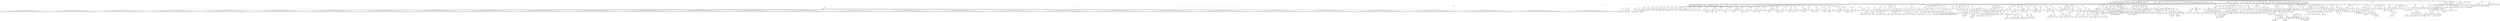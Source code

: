 digraph{
    node [shape=box]
    0 [label="0 Root\l--------"]
    0 -> 2
    2 [label="2 Use Bitmap"]
    2 -> 
    0 [label="0 Root\l--------"]
    0 -> 4
    4 [label="4 Use Draw"]
    4 -> 
    0 [label="0 Root\l--------"]
    0 -> 6
    6 [label="6 Var Declare\l-----------------\lmapa"]
    7 [label ="6 Var : mapa"]
    6 -> 7
    7 [label="7 Integer\l0"]
    0 [label="0 Root\l--------"]
    0 -> 8
    8 [label="8 Constant\l--------"]
    8 -> 9
    9 [label="9 Integer\l31"]
    0 [label="0 Root\l--------"]
    0 -> 10
    10 [label="10 Constant\l--------"]
    10 -> 11
    11 [label="11 Integer\l28"]
    0 [label="0 Root\l--------"]
    0 -> 12
    12 [label="12 Constant\l--------"]
    12 -> 13
    13 [label="13 Integer\l8"]
    0 [label="0 Root\l--------"]
    0 -> 14
    14 [label="14 Constant\l--------"]
    14 -> 15
    15 [label="15 Integer\l0"]
    0 [label="0 Root\l--------"]
    0 -> 16
    16 [label="16 Constant\l--------"]
    16 -> 17
    17 [label="17 Integer\l24"]
    0 [label="0 Root\l--------"]
    0 -> 18
    18 [label="18 Constant\l--------"]
    18 -> 19
    19 [label="19 Integer\l14"]
    0 [label="0 Root\l--------"]
    0 -> 20
    20 [label="20 Constant\l--------"]
    20 -> 21
    21 [label="21 Integer\l17"]
    0 [label="0 Root\l--------"]
    0 -> 22
    22 [label="22 Expression"]
    22 -> 23
    23 [label="23 Function Declare\l-----------------------\lIniMap"]
    23 -> 24
    24 [label="24 Block"]
    24 -> 25
    25 [label="25 Expression"]
    25 -> 27
    27 [label="27 Assign\l-------------\l="]
    27 -> 26
    26 [label="26 Identifier\lmapa"]
    27 -> 58
    58 [label="58 Array"]
    58 -> 30
    30 [label="30 Array"]
    30 -> 29
    29 [label="29 Integer\l0"]
    30 -> 31
    31 [label="31 Integer\l0"]
    30 -> 32
    32 [label="32 Integer\l0"]
    30 -> 33
    33 [label="33 Integer\l0"]
    30 -> 34
    34 [label="34 Integer\l0"]
    30 -> 35
    35 [label="35 Integer\l0"]
    30 -> 36
    36 [label="36 Integer\l0"]
    30 -> 37
    37 [label="37 Integer\l0"]
    30 -> 38
    38 [label="38 Integer\l0"]
    30 -> 39
    39 [label="39 Integer\l0"]
    30 -> 40
    40 [label="40 Integer\l0"]
    30 -> 41
    41 [label="41 Integer\l0"]
    30 -> 42
    42 [label="42 Integer\l0"]
    30 -> 43
    43 [label="43 Integer\l0"]
    30 -> 44
    44 [label="44 Integer\l0"]
    30 -> 45
    45 [label="45 Integer\l0"]
    30 -> 46
    46 [label="46 Integer\l0"]
    30 -> 47
    47 [label="47 Integer\l0"]
    30 -> 48
    48 [label="48 Integer\l0"]
    30 -> 49
    49 [label="49 Integer\l0"]
    30 -> 50
    50 [label="50 Integer\l0"]
    30 -> 51
    51 [label="51 Integer\l0"]
    30 -> 52
    52 [label="52 Integer\l0"]
    30 -> 53
    53 [label="53 Integer\l0"]
    30 -> 54
    54 [label="54 Integer\l0"]
    30 -> 55
    55 [label="55 Integer\l0"]
    30 -> 56
    56 [label="56 Integer\l0"]
    30 -> 57
    57 [label="57 Integer\l0"]
    58 -> 60
    60 [label="60 Array"]
    60 -> 59
    59 [label="59 Integer\l0"]
    60 -> 61
    61 [label="61 Integer\l2"]
    60 -> 62
    62 [label="62 Integer\l2"]
    60 -> 63
    63 [label="63 Integer\l2"]
    60 -> 64
    64 [label="64 Integer\l2"]
    60 -> 65
    65 [label="65 Integer\l2"]
    60 -> 66
    66 [label="66 Integer\l2"]
    60 -> 67
    67 [label="67 Integer\l2"]
    60 -> 68
    68 [label="68 Integer\l2"]
    60 -> 69
    69 [label="69 Integer\l2"]
    60 -> 70
    70 [label="70 Integer\l2"]
    60 -> 71
    71 [label="71 Integer\l2"]
    60 -> 72
    72 [label="72 Integer\l2"]
    60 -> 73
    73 [label="73 Integer\l0"]
    60 -> 74
    74 [label="74 Integer\l0"]
    60 -> 75
    75 [label="75 Integer\l2"]
    60 -> 76
    76 [label="76 Integer\l2"]
    60 -> 77
    77 [label="77 Integer\l2"]
    60 -> 78
    78 [label="78 Integer\l2"]
    60 -> 79
    79 [label="79 Integer\l2"]
    60 -> 80
    80 [label="80 Integer\l2"]
    60 -> 81
    81 [label="81 Integer\l2"]
    60 -> 82
    82 [label="82 Integer\l2"]
    60 -> 83
    83 [label="83 Integer\l2"]
    60 -> 84
    84 [label="84 Integer\l2"]
    60 -> 85
    85 [label="85 Integer\l2"]
    60 -> 86
    86 [label="86 Integer\l2"]
    60 -> 87
    87 [label="87 Integer\l0"]
    58 -> 89
    89 [label="89 Array"]
    89 -> 88
    88 [label="88 Integer\l0"]
    89 -> 90
    90 [label="90 Integer\l2"]
    89 -> 91
    91 [label="91 Integer\l0"]
    89 -> 92
    92 [label="92 Integer\l0"]
    89 -> 93
    93 [label="93 Integer\l0"]
    89 -> 94
    94 [label="94 Integer\l0"]
    89 -> 95
    95 [label="95 Integer\l2"]
    89 -> 96
    96 [label="96 Integer\l0"]
    89 -> 97
    97 [label="97 Integer\l0"]
    89 -> 98
    98 [label="98 Integer\l0"]
    89 -> 99
    99 [label="99 Integer\l0"]
    89 -> 100
    100 [label="100 Integer\l0"]
    89 -> 101
    101 [label="101 Integer\l2"]
    89 -> 102
    102 [label="102 Integer\l0"]
    89 -> 103
    103 [label="103 Integer\l0"]
    89 -> 104
    104 [label="104 Integer\l2"]
    89 -> 105
    105 [label="105 Integer\l0"]
    89 -> 106
    106 [label="106 Integer\l0"]
    89 -> 107
    107 [label="107 Integer\l0"]
    89 -> 108
    108 [label="108 Integer\l0"]
    89 -> 109
    109 [label="109 Integer\l0"]
    89 -> 110
    110 [label="110 Integer\l2"]
    89 -> 111
    111 [label="111 Integer\l0"]
    89 -> 112
    112 [label="112 Integer\l0"]
    89 -> 113
    113 [label="113 Integer\l0"]
    89 -> 114
    114 [label="114 Integer\l0"]
    89 -> 115
    115 [label="115 Integer\l2"]
    89 -> 116
    116 [label="116 Integer\l0"]
    58 -> 118
    118 [label="118 Array"]
    118 -> 117
    117 [label="117 Integer\l0"]
    118 -> 119
    119 [label="119 Integer\l3"]
    118 -> 120
    120 [label="120 Integer\l0"]
    118 -> 121
    121 [label="121 Integer\l0"]
    118 -> 122
    122 [label="122 Integer\l0"]
    118 -> 123
    123 [label="123 Integer\l0"]
    118 -> 124
    124 [label="124 Integer\l2"]
    118 -> 125
    125 [label="125 Integer\l0"]
    118 -> 126
    126 [label="126 Integer\l0"]
    118 -> 127
    127 [label="127 Integer\l0"]
    118 -> 128
    128 [label="128 Integer\l0"]
    118 -> 129
    129 [label="129 Integer\l0"]
    118 -> 130
    130 [label="130 Integer\l2"]
    118 -> 131
    131 [label="131 Integer\l0"]
    118 -> 132
    132 [label="132 Integer\l0"]
    118 -> 133
    133 [label="133 Integer\l2"]
    118 -> 134
    134 [label="134 Integer\l0"]
    118 -> 135
    135 [label="135 Integer\l0"]
    118 -> 136
    136 [label="136 Integer\l0"]
    118 -> 137
    137 [label="137 Integer\l0"]
    118 -> 138
    138 [label="138 Integer\l0"]
    118 -> 139
    139 [label="139 Integer\l2"]
    118 -> 140
    140 [label="140 Integer\l0"]
    118 -> 141
    141 [label="141 Integer\l0"]
    118 -> 142
    142 [label="142 Integer\l0"]
    118 -> 143
    143 [label="143 Integer\l0"]
    118 -> 144
    144 [label="144 Integer\l3"]
    118 -> 145
    145 [label="145 Integer\l0"]
    58 -> 147
    147 [label="147 Array"]
    147 -> 146
    146 [label="146 Integer\l0"]
    147 -> 148
    148 [label="148 Integer\l2"]
    147 -> 149
    149 [label="149 Integer\l0"]
    147 -> 150
    150 [label="150 Integer\l0"]
    147 -> 151
    151 [label="151 Integer\l0"]
    147 -> 152
    152 [label="152 Integer\l0"]
    147 -> 153
    153 [label="153 Integer\l2"]
    147 -> 154
    154 [label="154 Integer\l0"]
    147 -> 155
    155 [label="155 Integer\l0"]
    147 -> 156
    156 [label="156 Integer\l0"]
    147 -> 157
    157 [label="157 Integer\l0"]
    147 -> 158
    158 [label="158 Integer\l0"]
    147 -> 159
    159 [label="159 Integer\l2"]
    147 -> 160
    160 [label="160 Integer\l0"]
    147 -> 161
    161 [label="161 Integer\l0"]
    147 -> 162
    162 [label="162 Integer\l2"]
    147 -> 163
    163 [label="163 Integer\l0"]
    147 -> 164
    164 [label="164 Integer\l0"]
    147 -> 165
    165 [label="165 Integer\l0"]
    147 -> 166
    166 [label="166 Integer\l0"]
    147 -> 167
    167 [label="167 Integer\l0"]
    147 -> 168
    168 [label="168 Integer\l2"]
    147 -> 169
    169 [label="169 Integer\l0"]
    147 -> 170
    170 [label="170 Integer\l0"]
    147 -> 171
    171 [label="171 Integer\l0"]
    147 -> 172
    172 [label="172 Integer\l0"]
    147 -> 173
    173 [label="173 Integer\l2"]
    147 -> 174
    174 [label="174 Integer\l0"]
    58 -> 176
    176 [label="176 Array"]
    176 -> 175
    175 [label="175 Integer\l0"]
    176 -> 177
    177 [label="177 Integer\l2"]
    176 -> 178
    178 [label="178 Integer\l2"]
    176 -> 179
    179 [label="179 Integer\l2"]
    176 -> 180
    180 [label="180 Integer\l2"]
    176 -> 181
    181 [label="181 Integer\l2"]
    176 -> 182
    182 [label="182 Integer\l2"]
    176 -> 183
    183 [label="183 Integer\l2"]
    176 -> 184
    184 [label="184 Integer\l2"]
    176 -> 185
    185 [label="185 Integer\l2"]
    176 -> 186
    186 [label="186 Integer\l2"]
    176 -> 187
    187 [label="187 Integer\l2"]
    176 -> 188
    188 [label="188 Integer\l2"]
    176 -> 189
    189 [label="189 Integer\l2"]
    176 -> 190
    190 [label="190 Integer\l2"]
    176 -> 191
    191 [label="191 Integer\l2"]
    176 -> 192
    192 [label="192 Integer\l2"]
    176 -> 193
    193 [label="193 Integer\l2"]
    176 -> 194
    194 [label="194 Integer\l2"]
    176 -> 195
    195 [label="195 Integer\l2"]
    176 -> 196
    196 [label="196 Integer\l2"]
    176 -> 197
    197 [label="197 Integer\l2"]
    176 -> 198
    198 [label="198 Integer\l2"]
    176 -> 199
    199 [label="199 Integer\l2"]
    176 -> 200
    200 [label="200 Integer\l2"]
    176 -> 201
    201 [label="201 Integer\l2"]
    176 -> 202
    202 [label="202 Integer\l2"]
    176 -> 203
    203 [label="203 Integer\l0"]
    58 -> 205
    205 [label="205 Array"]
    205 -> 204
    204 [label="204 Integer\l0"]
    205 -> 206
    206 [label="206 Integer\l2"]
    205 -> 207
    207 [label="207 Integer\l0"]
    205 -> 208
    208 [label="208 Integer\l0"]
    205 -> 209
    209 [label="209 Integer\l0"]
    205 -> 210
    210 [label="210 Integer\l0"]
    205 -> 211
    211 [label="211 Integer\l2"]
    205 -> 212
    212 [label="212 Integer\l0"]
    205 -> 213
    213 [label="213 Integer\l0"]
    205 -> 214
    214 [label="214 Integer\l2"]
    205 -> 215
    215 [label="215 Integer\l0"]
    205 -> 216
    216 [label="216 Integer\l0"]
    205 -> 217
    217 [label="217 Integer\l0"]
    205 -> 218
    218 [label="218 Integer\l0"]
    205 -> 219
    219 [label="219 Integer\l0"]
    205 -> 220
    220 [label="220 Integer\l0"]
    205 -> 221
    221 [label="221 Integer\l0"]
    205 -> 222
    222 [label="222 Integer\l0"]
    205 -> 223
    223 [label="223 Integer\l2"]
    205 -> 224
    224 [label="224 Integer\l0"]
    205 -> 225
    225 [label="225 Integer\l0"]
    205 -> 226
    226 [label="226 Integer\l2"]
    205 -> 227
    227 [label="227 Integer\l0"]
    205 -> 228
    228 [label="228 Integer\l0"]
    205 -> 229
    229 [label="229 Integer\l0"]
    205 -> 230
    230 [label="230 Integer\l0"]
    205 -> 231
    231 [label="231 Integer\l2"]
    205 -> 232
    232 [label="232 Integer\l0"]
    58 -> 234
    234 [label="234 Array"]
    234 -> 233
    233 [label="233 Integer\l0"]
    234 -> 235
    235 [label="235 Integer\l2"]
    234 -> 236
    236 [label="236 Integer\l0"]
    234 -> 237
    237 [label="237 Integer\l0"]
    234 -> 238
    238 [label="238 Integer\l0"]
    234 -> 239
    239 [label="239 Integer\l0"]
    234 -> 240
    240 [label="240 Integer\l2"]
    234 -> 241
    241 [label="241 Integer\l0"]
    234 -> 242
    242 [label="242 Integer\l0"]
    234 -> 243
    243 [label="243 Integer\l2"]
    234 -> 244
    244 [label="244 Integer\l0"]
    234 -> 245
    245 [label="245 Integer\l0"]
    234 -> 246
    246 [label="246 Integer\l0"]
    234 -> 247
    247 [label="247 Integer\l0"]
    234 -> 248
    248 [label="248 Integer\l0"]
    234 -> 249
    249 [label="249 Integer\l0"]
    234 -> 250
    250 [label="250 Integer\l0"]
    234 -> 251
    251 [label="251 Integer\l0"]
    234 -> 252
    252 [label="252 Integer\l2"]
    234 -> 253
    253 [label="253 Integer\l0"]
    234 -> 254
    254 [label="254 Integer\l0"]
    234 -> 255
    255 [label="255 Integer\l2"]
    234 -> 256
    256 [label="256 Integer\l0"]
    234 -> 257
    257 [label="257 Integer\l0"]
    234 -> 258
    258 [label="258 Integer\l0"]
    234 -> 259
    259 [label="259 Integer\l0"]
    234 -> 260
    260 [label="260 Integer\l2"]
    234 -> 261
    261 [label="261 Integer\l0"]
    58 -> 263
    263 [label="263 Array"]
    263 -> 262
    262 [label="262 Integer\l0"]
    263 -> 264
    264 [label="264 Integer\l2"]
    263 -> 265
    265 [label="265 Integer\l2"]
    263 -> 266
    266 [label="266 Integer\l2"]
    263 -> 267
    267 [label="267 Integer\l2"]
    263 -> 268
    268 [label="268 Integer\l2"]
    263 -> 269
    269 [label="269 Integer\l2"]
    263 -> 270
    270 [label="270 Integer\l0"]
    263 -> 271
    271 [label="271 Integer\l0"]
    263 -> 272
    272 [label="272 Integer\l2"]
    263 -> 273
    273 [label="273 Integer\l2"]
    263 -> 274
    274 [label="274 Integer\l2"]
    263 -> 275
    275 [label="275 Integer\l2"]
    263 -> 276
    276 [label="276 Integer\l0"]
    263 -> 277
    277 [label="277 Integer\l0"]
    263 -> 278
    278 [label="278 Integer\l2"]
    263 -> 279
    279 [label="279 Integer\l2"]
    263 -> 280
    280 [label="280 Integer\l2"]
    263 -> 281
    281 [label="281 Integer\l2"]
    263 -> 282
    282 [label="282 Integer\l0"]
    263 -> 283
    283 [label="283 Integer\l0"]
    263 -> 284
    284 [label="284 Integer\l2"]
    263 -> 285
    285 [label="285 Integer\l2"]
    263 -> 286
    286 [label="286 Integer\l2"]
    263 -> 287
    287 [label="287 Integer\l2"]
    263 -> 288
    288 [label="288 Integer\l2"]
    263 -> 289
    289 [label="289 Integer\l2"]
    263 -> 290
    290 [label="290 Integer\l0"]
    58 -> 292
    292 [label="292 Array"]
    292 -> 291
    291 [label="291 Integer\l0"]
    292 -> 293
    293 [label="293 Integer\l0"]
    292 -> 294
    294 [label="294 Integer\l0"]
    292 -> 295
    295 [label="295 Integer\l0"]
    292 -> 296
    296 [label="296 Integer\l0"]
    292 -> 297
    297 [label="297 Integer\l0"]
    292 -> 298
    298 [label="298 Integer\l2"]
    292 -> 299
    299 [label="299 Integer\l0"]
    292 -> 300
    300 [label="300 Integer\l0"]
    292 -> 301
    301 [label="301 Integer\l0"]
    292 -> 302
    302 [label="302 Integer\l0"]
    292 -> 303
    303 [label="303 Integer\l0"]
    292 -> 304
    304 [label="304 Integer\l1"]
    292 -> 305
    305 [label="305 Integer\l0"]
    292 -> 306
    306 [label="306 Integer\l0"]
    292 -> 307
    307 [label="307 Integer\l1"]
    292 -> 308
    308 [label="308 Integer\l0"]
    292 -> 309
    309 [label="309 Integer\l0"]
    292 -> 310
    310 [label="310 Integer\l0"]
    292 -> 311
    311 [label="311 Integer\l0"]
    292 -> 312
    312 [label="312 Integer\l0"]
    292 -> 313
    313 [label="313 Integer\l2"]
    292 -> 314
    314 [label="314 Integer\l0"]
    292 -> 315
    315 [label="315 Integer\l0"]
    292 -> 316
    316 [label="316 Integer\l0"]
    292 -> 317
    317 [label="317 Integer\l0"]
    292 -> 318
    318 [label="318 Integer\l0"]
    292 -> 319
    319 [label="319 Integer\l0"]
    58 -> 321
    321 [label="321 Array"]
    321 -> 320
    320 [label="320 Integer\l0"]
    321 -> 322
    322 [label="322 Integer\l0"]
    321 -> 323
    323 [label="323 Integer\l0"]
    321 -> 324
    324 [label="324 Integer\l0"]
    321 -> 325
    325 [label="325 Integer\l0"]
    321 -> 326
    326 [label="326 Integer\l0"]
    321 -> 327
    327 [label="327 Integer\l2"]
    321 -> 328
    328 [label="328 Integer\l0"]
    321 -> 329
    329 [label="329 Integer\l0"]
    321 -> 330
    330 [label="330 Integer\l0"]
    321 -> 331
    331 [label="331 Integer\l0"]
    321 -> 332
    332 [label="332 Integer\l0"]
    321 -> 333
    333 [label="333 Integer\l1"]
    321 -> 334
    334 [label="334 Integer\l0"]
    321 -> 335
    335 [label="335 Integer\l0"]
    321 -> 336
    336 [label="336 Integer\l1"]
    321 -> 337
    337 [label="337 Integer\l0"]
    321 -> 338
    338 [label="338 Integer\l0"]
    321 -> 339
    339 [label="339 Integer\l0"]
    321 -> 340
    340 [label="340 Integer\l0"]
    321 -> 341
    341 [label="341 Integer\l0"]
    321 -> 342
    342 [label="342 Integer\l2"]
    321 -> 343
    343 [label="343 Integer\l0"]
    321 -> 344
    344 [label="344 Integer\l0"]
    321 -> 345
    345 [label="345 Integer\l0"]
    321 -> 346
    346 [label="346 Integer\l0"]
    321 -> 347
    347 [label="347 Integer\l0"]
    321 -> 348
    348 [label="348 Integer\l0"]
    58 -> 350
    350 [label="350 Array"]
    350 -> 349
    349 [label="349 Integer\l0"]
    350 -> 351
    351 [label="351 Integer\l0"]
    350 -> 352
    352 [label="352 Integer\l0"]
    350 -> 353
    353 [label="353 Integer\l0"]
    350 -> 354
    354 [label="354 Integer\l0"]
    350 -> 355
    355 [label="355 Integer\l0"]
    350 -> 356
    356 [label="356 Integer\l2"]
    350 -> 357
    357 [label="357 Integer\l0"]
    350 -> 358
    358 [label="358 Integer\l0"]
    350 -> 359
    359 [label="359 Integer\l1"]
    350 -> 360
    360 [label="360 Integer\l1"]
    350 -> 361
    361 [label="361 Integer\l1"]
    350 -> 362
    362 [label="362 Integer\l1"]
    350 -> 363
    363 [label="363 Integer\l1"]
    350 -> 364
    364 [label="364 Integer\l1"]
    350 -> 365
    365 [label="365 Integer\l1"]
    350 -> 366
    366 [label="366 Integer\l1"]
    350 -> 367
    367 [label="367 Integer\l1"]
    350 -> 368
    368 [label="368 Integer\l1"]
    350 -> 369
    369 [label="369 Integer\l0"]
    350 -> 370
    370 [label="370 Integer\l0"]
    350 -> 371
    371 [label="371 Integer\l2"]
    350 -> 372
    372 [label="372 Integer\l0"]
    350 -> 373
    373 [label="373 Integer\l0"]
    350 -> 374
    374 [label="374 Integer\l0"]
    350 -> 375
    375 [label="375 Integer\l0"]
    350 -> 376
    376 [label="376 Integer\l0"]
    350 -> 377
    377 [label="377 Integer\l0"]
    58 -> 379
    379 [label="379 Array"]
    379 -> 378
    378 [label="378 Integer\l0"]
    379 -> 380
    380 [label="380 Integer\l0"]
    379 -> 381
    381 [label="381 Integer\l0"]
    379 -> 382
    382 [label="382 Integer\l0"]
    379 -> 383
    383 [label="383 Integer\l0"]
    379 -> 384
    384 [label="384 Integer\l0"]
    379 -> 385
    385 [label="385 Integer\l2"]
    379 -> 386
    386 [label="386 Integer\l0"]
    379 -> 387
    387 [label="387 Integer\l0"]
    379 -> 388
    388 [label="388 Integer\l1"]
    379 -> 389
    389 [label="389 Integer\l0"]
    379 -> 390
    390 [label="390 Integer\l0"]
    379 -> 391
    391 [label="391 Integer\l0"]
    379 -> 392
    392 [label="392 Integer\l4"]
    379 -> 393
    393 [label="393 Integer\l4"]
    379 -> 394
    394 [label="394 Integer\l0"]
    379 -> 395
    395 [label="395 Integer\l0"]
    379 -> 396
    396 [label="396 Integer\l0"]
    379 -> 397
    397 [label="397 Integer\l1"]
    379 -> 398
    398 [label="398 Integer\l0"]
    379 -> 399
    399 [label="399 Integer\l0"]
    379 -> 400
    400 [label="400 Integer\l2"]
    379 -> 401
    401 [label="401 Integer\l0"]
    379 -> 402
    402 [label="402 Integer\l0"]
    379 -> 403
    403 [label="403 Integer\l0"]
    379 -> 404
    404 [label="404 Integer\l0"]
    379 -> 405
    405 [label="405 Integer\l0"]
    379 -> 406
    406 [label="406 Integer\l0"]
    58 -> 408
    408 [label="408 Array"]
    408 -> 407
    407 [label="407 Integer\l0"]
    408 -> 409
    409 [label="409 Integer\l0"]
    408 -> 410
    410 [label="410 Integer\l0"]
    408 -> 411
    411 [label="411 Integer\l0"]
    408 -> 412
    412 [label="412 Integer\l0"]
    408 -> 413
    413 [label="413 Integer\l0"]
    408 -> 414
    414 [label="414 Integer\l2"]
    408 -> 415
    415 [label="415 Integer\l0"]
    408 -> 416
    416 [label="416 Integer\l0"]
    408 -> 417
    417 [label="417 Integer\l1"]
    408 -> 418
    418 [label="418 Integer\l0"]
    408 -> 419
    419 [label="419 Integer\l4"]
    408 -> 420
    420 [label="420 Integer\l4"]
    408 -> 421
    421 [label="421 Integer\l4"]
    408 -> 422
    422 [label="422 Integer\l4"]
    408 -> 423
    423 [label="423 Integer\l4"]
    408 -> 424
    424 [label="424 Integer\l4"]
    408 -> 425
    425 [label="425 Integer\l0"]
    408 -> 426
    426 [label="426 Integer\l1"]
    408 -> 427
    427 [label="427 Integer\l0"]
    408 -> 428
    428 [label="428 Integer\l0"]
    408 -> 429
    429 [label="429 Integer\l2"]
    408 -> 430
    430 [label="430 Integer\l0"]
    408 -> 431
    431 [label="431 Integer\l0"]
    408 -> 432
    432 [label="432 Integer\l0"]
    408 -> 433
    433 [label="433 Integer\l0"]
    408 -> 434
    434 [label="434 Integer\l0"]
    408 -> 435
    435 [label="435 Integer\l0"]
    58 -> 437
    437 [label="437 Array"]
    437 -> 436
    436 [label="436 Integer\l1"]
    437 -> 438
    438 [label="438 Integer\l1"]
    437 -> 439
    439 [label="439 Integer\l1"]
    437 -> 440
    440 [label="440 Integer\l1"]
    437 -> 441
    441 [label="441 Integer\l1"]
    437 -> 442
    442 [label="442 Integer\l1"]
    437 -> 443
    443 [label="443 Integer\l2"]
    437 -> 444
    444 [label="444 Integer\l0"]
    437 -> 445
    445 [label="445 Integer\l0"]
    437 -> 446
    446 [label="446 Integer\l1"]
    437 -> 447
    447 [label="447 Integer\l0"]
    437 -> 448
    448 [label="448 Integer\l4"]
    437 -> 449
    449 [label="449 Integer\l4"]
    437 -> 450
    450 [label="450 Integer\l4"]
    437 -> 451
    451 [label="451 Integer\l4"]
    437 -> 452
    452 [label="452 Integer\l4"]
    437 -> 453
    453 [label="453 Integer\l4"]
    437 -> 454
    454 [label="454 Integer\l0"]
    437 -> 455
    455 [label="455 Integer\l1"]
    437 -> 456
    456 [label="456 Integer\l0"]
    437 -> 457
    457 [label="457 Integer\l0"]
    437 -> 458
    458 [label="458 Integer\l2"]
    437 -> 459
    459 [label="459 Integer\l1"]
    437 -> 460
    460 [label="460 Integer\l1"]
    437 -> 461
    461 [label="461 Integer\l1"]
    437 -> 462
    462 [label="462 Integer\l1"]
    437 -> 463
    463 [label="463 Integer\l1"]
    437 -> 464
    464 [label="464 Integer\l1"]
    58 -> 466
    466 [label="466 Array"]
    466 -> 465
    465 [label="465 Integer\l0"]
    466 -> 467
    467 [label="467 Integer\l0"]
    466 -> 468
    468 [label="468 Integer\l0"]
    466 -> 469
    469 [label="469 Integer\l0"]
    466 -> 470
    470 [label="470 Integer\l0"]
    466 -> 471
    471 [label="471 Integer\l0"]
    466 -> 472
    472 [label="472 Integer\l2"]
    466 -> 473
    473 [label="473 Integer\l0"]
    466 -> 474
    474 [label="474 Integer\l0"]
    466 -> 475
    475 [label="475 Integer\l1"]
    466 -> 476
    476 [label="476 Integer\l0"]
    466 -> 477
    477 [label="477 Integer\l4"]
    466 -> 478
    478 [label="478 Integer\l4"]
    466 -> 479
    479 [label="479 Integer\l4"]
    466 -> 480
    480 [label="480 Integer\l4"]
    466 -> 481
    481 [label="481 Integer\l4"]
    466 -> 482
    482 [label="482 Integer\l4"]
    466 -> 483
    483 [label="483 Integer\l0"]
    466 -> 484
    484 [label="484 Integer\l1"]
    466 -> 485
    485 [label="485 Integer\l0"]
    466 -> 486
    486 [label="486 Integer\l0"]
    466 -> 487
    487 [label="487 Integer\l2"]
    466 -> 488
    488 [label="488 Integer\l0"]
    466 -> 489
    489 [label="489 Integer\l0"]
    466 -> 490
    490 [label="490 Integer\l0"]
    466 -> 491
    491 [label="491 Integer\l0"]
    466 -> 492
    492 [label="492 Integer\l0"]
    466 -> 493
    493 [label="493 Integer\l0"]
    58 -> 495
    495 [label="495 Array"]
    495 -> 494
    494 [label="494 Integer\l0"]
    495 -> 496
    496 [label="496 Integer\l0"]
    495 -> 497
    497 [label="497 Integer\l0"]
    495 -> 498
    498 [label="498 Integer\l0"]
    495 -> 499
    499 [label="499 Integer\l0"]
    495 -> 500
    500 [label="500 Integer\l0"]
    495 -> 501
    501 [label="501 Integer\l2"]
    495 -> 502
    502 [label="502 Integer\l0"]
    495 -> 503
    503 [label="503 Integer\l0"]
    495 -> 504
    504 [label="504 Integer\l1"]
    495 -> 505
    505 [label="505 Integer\l0"]
    495 -> 506
    506 [label="506 Integer\l0"]
    495 -> 507
    507 [label="507 Integer\l0"]
    495 -> 508
    508 [label="508 Integer\l0"]
    495 -> 509
    509 [label="509 Integer\l0"]
    495 -> 510
    510 [label="510 Integer\l0"]
    495 -> 511
    511 [label="511 Integer\l0"]
    495 -> 512
    512 [label="512 Integer\l0"]
    495 -> 513
    513 [label="513 Integer\l1"]
    495 -> 514
    514 [label="514 Integer\l0"]
    495 -> 515
    515 [label="515 Integer\l0"]
    495 -> 516
    516 [label="516 Integer\l2"]
    495 -> 517
    517 [label="517 Integer\l0"]
    495 -> 518
    518 [label="518 Integer\l0"]
    495 -> 519
    519 [label="519 Integer\l0"]
    495 -> 520
    520 [label="520 Integer\l0"]
    495 -> 521
    521 [label="521 Integer\l0"]
    495 -> 522
    522 [label="522 Integer\l0"]
    58 -> 524
    524 [label="524 Array"]
    524 -> 523
    523 [label="523 Integer\l0"]
    524 -> 525
    525 [label="525 Integer\l0"]
    524 -> 526
    526 [label="526 Integer\l0"]
    524 -> 527
    527 [label="527 Integer\l0"]
    524 -> 528
    528 [label="528 Integer\l0"]
    524 -> 529
    529 [label="529 Integer\l0"]
    524 -> 530
    530 [label="530 Integer\l2"]
    524 -> 531
    531 [label="531 Integer\l0"]
    524 -> 532
    532 [label="532 Integer\l0"]
    524 -> 533
    533 [label="533 Integer\l1"]
    524 -> 534
    534 [label="534 Integer\l1"]
    524 -> 535
    535 [label="535 Integer\l1"]
    524 -> 536
    536 [label="536 Integer\l1"]
    524 -> 537
    537 [label="537 Integer\l5"]
    524 -> 538
    538 [label="538 Integer\l1"]
    524 -> 539
    539 [label="539 Integer\l1"]
    524 -> 540
    540 [label="540 Integer\l1"]
    524 -> 541
    541 [label="541 Integer\l1"]
    524 -> 542
    542 [label="542 Integer\l1"]
    524 -> 543
    543 [label="543 Integer\l0"]
    524 -> 544
    544 [label="544 Integer\l0"]
    524 -> 545
    545 [label="545 Integer\l2"]
    524 -> 546
    546 [label="546 Integer\l0"]
    524 -> 547
    547 [label="547 Integer\l0"]
    524 -> 548
    548 [label="548 Integer\l0"]
    524 -> 549
    549 [label="549 Integer\l0"]
    524 -> 550
    550 [label="550 Integer\l0"]
    524 -> 551
    551 [label="551 Integer\l0"]
    58 -> 553
    553 [label="553 Array"]
    553 -> 552
    552 [label="552 Integer\l0"]
    553 -> 554
    554 [label="554 Integer\l0"]
    553 -> 555
    555 [label="555 Integer\l0"]
    553 -> 556
    556 [label="556 Integer\l0"]
    553 -> 557
    557 [label="557 Integer\l0"]
    553 -> 558
    558 [label="558 Integer\l0"]
    553 -> 559
    559 [label="559 Integer\l2"]
    553 -> 560
    560 [label="560 Integer\l0"]
    553 -> 561
    561 [label="561 Integer\l0"]
    553 -> 562
    562 [label="562 Integer\l1"]
    553 -> 563
    563 [label="563 Integer\l0"]
    553 -> 564
    564 [label="564 Integer\l0"]
    553 -> 565
    565 [label="565 Integer\l0"]
    553 -> 566
    566 [label="566 Integer\l0"]
    553 -> 567
    567 [label="567 Integer\l0"]
    553 -> 568
    568 [label="568 Integer\l0"]
    553 -> 569
    569 [label="569 Integer\l0"]
    553 -> 570
    570 [label="570 Integer\l0"]
    553 -> 571
    571 [label="571 Integer\l1"]
    553 -> 572
    572 [label="572 Integer\l0"]
    553 -> 573
    573 [label="573 Integer\l0"]
    553 -> 574
    574 [label="574 Integer\l2"]
    553 -> 575
    575 [label="575 Integer\l0"]
    553 -> 576
    576 [label="576 Integer\l0"]
    553 -> 577
    577 [label="577 Integer\l0"]
    553 -> 578
    578 [label="578 Integer\l0"]
    553 -> 579
    579 [label="579 Integer\l0"]
    553 -> 580
    580 [label="580 Integer\l0"]
    58 -> 582
    582 [label="582 Array"]
    582 -> 581
    581 [label="581 Integer\l0"]
    582 -> 583
    583 [label="583 Integer\l0"]
    582 -> 584
    584 [label="584 Integer\l0"]
    582 -> 585
    585 [label="585 Integer\l0"]
    582 -> 586
    586 [label="586 Integer\l0"]
    582 -> 587
    587 [label="587 Integer\l0"]
    582 -> 588
    588 [label="588 Integer\l2"]
    582 -> 589
    589 [label="589 Integer\l0"]
    582 -> 590
    590 [label="590 Integer\l0"]
    582 -> 591
    591 [label="591 Integer\l1"]
    582 -> 592
    592 [label="592 Integer\l0"]
    582 -> 593
    593 [label="593 Integer\l0"]
    582 -> 594
    594 [label="594 Integer\l0"]
    582 -> 595
    595 [label="595 Integer\l0"]
    582 -> 596
    596 [label="596 Integer\l0"]
    582 -> 597
    597 [label="597 Integer\l0"]
    582 -> 598
    598 [label="598 Integer\l0"]
    582 -> 599
    599 [label="599 Integer\l0"]
    582 -> 600
    600 [label="600 Integer\l1"]
    582 -> 601
    601 [label="601 Integer\l0"]
    582 -> 602
    602 [label="602 Integer\l0"]
    582 -> 603
    603 [label="603 Integer\l2"]
    582 -> 604
    604 [label="604 Integer\l0"]
    582 -> 605
    605 [label="605 Integer\l0"]
    582 -> 606
    606 [label="606 Integer\l0"]
    582 -> 607
    607 [label="607 Integer\l0"]
    582 -> 608
    608 [label="608 Integer\l0"]
    582 -> 609
    609 [label="609 Integer\l0"]
    58 -> 611
    611 [label="611 Array"]
    611 -> 610
    610 [label="610 Integer\l0"]
    611 -> 612
    612 [label="612 Integer\l2"]
    611 -> 613
    613 [label="613 Integer\l2"]
    611 -> 614
    614 [label="614 Integer\l2"]
    611 -> 615
    615 [label="615 Integer\l2"]
    611 -> 616
    616 [label="616 Integer\l2"]
    611 -> 617
    617 [label="617 Integer\l2"]
    611 -> 618
    618 [label="618 Integer\l2"]
    611 -> 619
    619 [label="619 Integer\l2"]
    611 -> 620
    620 [label="620 Integer\l2"]
    611 -> 621
    621 [label="621 Integer\l2"]
    611 -> 622
    622 [label="622 Integer\l2"]
    611 -> 623
    623 [label="623 Integer\l2"]
    611 -> 624
    624 [label="624 Integer\l0"]
    611 -> 625
    625 [label="625 Integer\l0"]
    611 -> 626
    626 [label="626 Integer\l2"]
    611 -> 627
    627 [label="627 Integer\l2"]
    611 -> 628
    628 [label="628 Integer\l2"]
    611 -> 629
    629 [label="629 Integer\l2"]
    611 -> 630
    630 [label="630 Integer\l2"]
    611 -> 631
    631 [label="631 Integer\l2"]
    611 -> 632
    632 [label="632 Integer\l2"]
    611 -> 633
    633 [label="633 Integer\l2"]
    611 -> 634
    634 [label="634 Integer\l2"]
    611 -> 635
    635 [label="635 Integer\l2"]
    611 -> 636
    636 [label="636 Integer\l2"]
    611 -> 637
    637 [label="637 Integer\l2"]
    611 -> 638
    638 [label="638 Integer\l0"]
    58 -> 640
    640 [label="640 Array"]
    640 -> 639
    639 [label="639 Integer\l0"]
    640 -> 641
    641 [label="641 Integer\l2"]
    640 -> 642
    642 [label="642 Integer\l0"]
    640 -> 643
    643 [label="643 Integer\l0"]
    640 -> 644
    644 [label="644 Integer\l0"]
    640 -> 645
    645 [label="645 Integer\l0"]
    640 -> 646
    646 [label="646 Integer\l2"]
    640 -> 647
    647 [label="647 Integer\l0"]
    640 -> 648
    648 [label="648 Integer\l0"]
    640 -> 649
    649 [label="649 Integer\l0"]
    640 -> 650
    650 [label="650 Integer\l0"]
    640 -> 651
    651 [label="651 Integer\l0"]
    640 -> 652
    652 [label="652 Integer\l2"]
    640 -> 653
    653 [label="653 Integer\l0"]
    640 -> 654
    654 [label="654 Integer\l0"]
    640 -> 655
    655 [label="655 Integer\l2"]
    640 -> 656
    656 [label="656 Integer\l0"]
    640 -> 657
    657 [label="657 Integer\l0"]
    640 -> 658
    658 [label="658 Integer\l0"]
    640 -> 659
    659 [label="659 Integer\l0"]
    640 -> 660
    660 [label="660 Integer\l0"]
    640 -> 661
    661 [label="661 Integer\l2"]
    640 -> 662
    662 [label="662 Integer\l0"]
    640 -> 663
    663 [label="663 Integer\l0"]
    640 -> 664
    664 [label="664 Integer\l0"]
    640 -> 665
    665 [label="665 Integer\l0"]
    640 -> 666
    666 [label="666 Integer\l2"]
    640 -> 667
    667 [label="667 Integer\l0"]
    58 -> 669
    669 [label="669 Array"]
    669 -> 668
    668 [label="668 Integer\l0"]
    669 -> 670
    670 [label="670 Integer\l2"]
    669 -> 671
    671 [label="671 Integer\l0"]
    669 -> 672
    672 [label="672 Integer\l0"]
    669 -> 673
    673 [label="673 Integer\l0"]
    669 -> 674
    674 [label="674 Integer\l0"]
    669 -> 675
    675 [label="675 Integer\l2"]
    669 -> 676
    676 [label="676 Integer\l0"]
    669 -> 677
    677 [label="677 Integer\l0"]
    669 -> 678
    678 [label="678 Integer\l0"]
    669 -> 679
    679 [label="679 Integer\l0"]
    669 -> 680
    680 [label="680 Integer\l0"]
    669 -> 681
    681 [label="681 Integer\l2"]
    669 -> 682
    682 [label="682 Integer\l0"]
    669 -> 683
    683 [label="683 Integer\l0"]
    669 -> 684
    684 [label="684 Integer\l2"]
    669 -> 685
    685 [label="685 Integer\l0"]
    669 -> 686
    686 [label="686 Integer\l0"]
    669 -> 687
    687 [label="687 Integer\l0"]
    669 -> 688
    688 [label="688 Integer\l0"]
    669 -> 689
    689 [label="689 Integer\l0"]
    669 -> 690
    690 [label="690 Integer\l2"]
    669 -> 691
    691 [label="691 Integer\l0"]
    669 -> 692
    692 [label="692 Integer\l0"]
    669 -> 693
    693 [label="693 Integer\l0"]
    669 -> 694
    694 [label="694 Integer\l0"]
    669 -> 695
    695 [label="695 Integer\l2"]
    669 -> 696
    696 [label="696 Integer\l0"]
    58 -> 698
    698 [label="698 Array"]
    698 -> 697
    697 [label="697 Integer\l0"]
    698 -> 699
    699 [label="699 Integer\l3"]
    698 -> 700
    700 [label="700 Integer\l2"]
    698 -> 701
    701 [label="701 Integer\l2"]
    698 -> 702
    702 [label="702 Integer\l0"]
    698 -> 703
    703 [label="703 Integer\l0"]
    698 -> 704
    704 [label="704 Integer\l2"]
    698 -> 705
    705 [label="705 Integer\l2"]
    698 -> 706
    706 [label="706 Integer\l2"]
    698 -> 707
    707 [label="707 Integer\l2"]
    698 -> 708
    708 [label="708 Integer\l2"]
    698 -> 709
    709 [label="709 Integer\l2"]
    698 -> 710
    710 [label="710 Integer\l2"]
    698 -> 711
    711 [label="711 Integer\l1"]
    698 -> 712
    712 [label="712 Integer\l1"]
    698 -> 713
    713 [label="713 Integer\l2"]
    698 -> 714
    714 [label="714 Integer\l2"]
    698 -> 715
    715 [label="715 Integer\l2"]
    698 -> 716
    716 [label="716 Integer\l2"]
    698 -> 717
    717 [label="717 Integer\l2"]
    698 -> 718
    718 [label="718 Integer\l2"]
    698 -> 719
    719 [label="719 Integer\l2"]
    698 -> 720
    720 [label="720 Integer\l0"]
    698 -> 721
    721 [label="721 Integer\l0"]
    698 -> 722
    722 [label="722 Integer\l2"]
    698 -> 723
    723 [label="723 Integer\l2"]
    698 -> 724
    724 [label="724 Integer\l3"]
    698 -> 725
    725 [label="725 Integer\l0"]
    58 -> 727
    727 [label="727 Array"]
    727 -> 726
    726 [label="726 Integer\l0"]
    727 -> 728
    728 [label="728 Integer\l0"]
    727 -> 729
    729 [label="729 Integer\l0"]
    727 -> 730
    730 [label="730 Integer\l2"]
    727 -> 731
    731 [label="731 Integer\l0"]
    727 -> 732
    732 [label="732 Integer\l0"]
    727 -> 733
    733 [label="733 Integer\l2"]
    727 -> 734
    734 [label="734 Integer\l0"]
    727 -> 735
    735 [label="735 Integer\l0"]
    727 -> 736
    736 [label="736 Integer\l2"]
    727 -> 737
    737 [label="737 Integer\l0"]
    727 -> 738
    738 [label="738 Integer\l0"]
    727 -> 739
    739 [label="739 Integer\l0"]
    727 -> 740
    740 [label="740 Integer\l0"]
    727 -> 741
    741 [label="741 Integer\l0"]
    727 -> 742
    742 [label="742 Integer\l0"]
    727 -> 743
    743 [label="743 Integer\l0"]
    727 -> 744
    744 [label="744 Integer\l0"]
    727 -> 745
    745 [label="745 Integer\l2"]
    727 -> 746
    746 [label="746 Integer\l0"]
    727 -> 747
    747 [label="747 Integer\l0"]
    727 -> 748
    748 [label="748 Integer\l2"]
    727 -> 749
    749 [label="749 Integer\l0"]
    727 -> 750
    750 [label="750 Integer\l0"]
    727 -> 751
    751 [label="751 Integer\l2"]
    727 -> 752
    752 [label="752 Integer\l0"]
    727 -> 753
    753 [label="753 Integer\l0"]
    727 -> 754
    754 [label="754 Integer\l0"]
    58 -> 756
    756 [label="756 Array"]
    756 -> 755
    755 [label="755 Integer\l0"]
    756 -> 757
    757 [label="757 Integer\l0"]
    756 -> 758
    758 [label="758 Integer\l0"]
    756 -> 759
    759 [label="759 Integer\l2"]
    756 -> 760
    760 [label="760 Integer\l0"]
    756 -> 761
    761 [label="761 Integer\l0"]
    756 -> 762
    762 [label="762 Integer\l2"]
    756 -> 763
    763 [label="763 Integer\l0"]
    756 -> 764
    764 [label="764 Integer\l0"]
    756 -> 765
    765 [label="765 Integer\l2"]
    756 -> 766
    766 [label="766 Integer\l0"]
    756 -> 767
    767 [label="767 Integer\l0"]
    756 -> 768
    768 [label="768 Integer\l0"]
    756 -> 769
    769 [label="769 Integer\l0"]
    756 -> 770
    770 [label="770 Integer\l0"]
    756 -> 771
    771 [label="771 Integer\l0"]
    756 -> 772
    772 [label="772 Integer\l0"]
    756 -> 773
    773 [label="773 Integer\l0"]
    756 -> 774
    774 [label="774 Integer\l2"]
    756 -> 775
    775 [label="775 Integer\l0"]
    756 -> 776
    776 [label="776 Integer\l0"]
    756 -> 777
    777 [label="777 Integer\l2"]
    756 -> 778
    778 [label="778 Integer\l0"]
    756 -> 779
    779 [label="779 Integer\l0"]
    756 -> 780
    780 [label="780 Integer\l2"]
    756 -> 781
    781 [label="781 Integer\l0"]
    756 -> 782
    782 [label="782 Integer\l0"]
    756 -> 783
    783 [label="783 Integer\l0"]
    58 -> 785
    785 [label="785 Array"]
    785 -> 784
    784 [label="784 Integer\l0"]
    785 -> 786
    786 [label="786 Integer\l2"]
    785 -> 787
    787 [label="787 Integer\l2"]
    785 -> 788
    788 [label="788 Integer\l2"]
    785 -> 789
    789 [label="789 Integer\l2"]
    785 -> 790
    790 [label="790 Integer\l2"]
    785 -> 791
    791 [label="791 Integer\l2"]
    785 -> 792
    792 [label="792 Integer\l0"]
    785 -> 793
    793 [label="793 Integer\l0"]
    785 -> 794
    794 [label="794 Integer\l2"]
    785 -> 795
    795 [label="795 Integer\l2"]
    785 -> 796
    796 [label="796 Integer\l2"]
    785 -> 797
    797 [label="797 Integer\l2"]
    785 -> 798
    798 [label="798 Integer\l0"]
    785 -> 799
    799 [label="799 Integer\l0"]
    785 -> 800
    800 [label="800 Integer\l2"]
    785 -> 801
    801 [label="801 Integer\l2"]
    785 -> 802
    802 [label="802 Integer\l2"]
    785 -> 803
    803 [label="803 Integer\l2"]
    785 -> 804
    804 [label="804 Integer\l0"]
    785 -> 805
    805 [label="805 Integer\l0"]
    785 -> 806
    806 [label="806 Integer\l2"]
    785 -> 807
    807 [label="807 Integer\l2"]
    785 -> 808
    808 [label="808 Integer\l2"]
    785 -> 809
    809 [label="809 Integer\l2"]
    785 -> 810
    810 [label="810 Integer\l2"]
    785 -> 811
    811 [label="811 Integer\l2"]
    785 -> 812
    812 [label="812 Integer\l0"]
    58 -> 814
    814 [label="814 Array"]
    814 -> 813
    813 [label="813 Integer\l0"]
    814 -> 815
    815 [label="815 Integer\l2"]
    814 -> 816
    816 [label="816 Integer\l0"]
    814 -> 817
    817 [label="817 Integer\l0"]
    814 -> 818
    818 [label="818 Integer\l0"]
    814 -> 819
    819 [label="819 Integer\l0"]
    814 -> 820
    820 [label="820 Integer\l0"]
    814 -> 821
    821 [label="821 Integer\l0"]
    814 -> 822
    822 [label="822 Integer\l0"]
    814 -> 823
    823 [label="823 Integer\l0"]
    814 -> 824
    824 [label="824 Integer\l0"]
    814 -> 825
    825 [label="825 Integer\l0"]
    814 -> 826
    826 [label="826 Integer\l2"]
    814 -> 827
    827 [label="827 Integer\l0"]
    814 -> 828
    828 [label="828 Integer\l0"]
    814 -> 829
    829 [label="829 Integer\l2"]
    814 -> 830
    830 [label="830 Integer\l0"]
    814 -> 831
    831 [label="831 Integer\l0"]
    814 -> 832
    832 [label="832 Integer\l0"]
    814 -> 833
    833 [label="833 Integer\l0"]
    814 -> 834
    834 [label="834 Integer\l0"]
    814 -> 835
    835 [label="835 Integer\l0"]
    814 -> 836
    836 [label="836 Integer\l0"]
    814 -> 837
    837 [label="837 Integer\l0"]
    814 -> 838
    838 [label="838 Integer\l0"]
    814 -> 839
    839 [label="839 Integer\l0"]
    814 -> 840
    840 [label="840 Integer\l2"]
    814 -> 841
    841 [label="841 Integer\l0"]
    58 -> 843
    843 [label="843 Array"]
    843 -> 842
    842 [label="842 Integer\l0"]
    843 -> 844
    844 [label="844 Integer\l2"]
    843 -> 845
    845 [label="845 Integer\l0"]
    843 -> 846
    846 [label="846 Integer\l0"]
    843 -> 847
    847 [label="847 Integer\l0"]
    843 -> 848
    848 [label="848 Integer\l0"]
    843 -> 849
    849 [label="849 Integer\l0"]
    843 -> 850
    850 [label="850 Integer\l0"]
    843 -> 851
    851 [label="851 Integer\l0"]
    843 -> 852
    852 [label="852 Integer\l0"]
    843 -> 853
    853 [label="853 Integer\l0"]
    843 -> 854
    854 [label="854 Integer\l0"]
    843 -> 855
    855 [label="855 Integer\l2"]
    843 -> 856
    856 [label="856 Integer\l0"]
    843 -> 857
    857 [label="857 Integer\l0"]
    843 -> 858
    858 [label="858 Integer\l2"]
    843 -> 859
    859 [label="859 Integer\l0"]
    843 -> 860
    860 [label="860 Integer\l0"]
    843 -> 861
    861 [label="861 Integer\l0"]
    843 -> 862
    862 [label="862 Integer\l0"]
    843 -> 863
    863 [label="863 Integer\l0"]
    843 -> 864
    864 [label="864 Integer\l0"]
    843 -> 865
    865 [label="865 Integer\l0"]
    843 -> 866
    866 [label="866 Integer\l0"]
    843 -> 867
    867 [label="867 Integer\l0"]
    843 -> 868
    868 [label="868 Integer\l0"]
    843 -> 869
    869 [label="869 Integer\l2"]
    843 -> 870
    870 [label="870 Integer\l0"]
    58 -> 872
    872 [label="872 Array"]
    872 -> 871
    871 [label="871 Integer\l0"]
    872 -> 873
    873 [label="873 Integer\l2"]
    872 -> 874
    874 [label="874 Integer\l2"]
    872 -> 875
    875 [label="875 Integer\l2"]
    872 -> 876
    876 [label="876 Integer\l2"]
    872 -> 877
    877 [label="877 Integer\l2"]
    872 -> 878
    878 [label="878 Integer\l2"]
    872 -> 879
    879 [label="879 Integer\l2"]
    872 -> 880
    880 [label="880 Integer\l2"]
    872 -> 881
    881 [label="881 Integer\l2"]
    872 -> 882
    882 [label="882 Integer\l2"]
    872 -> 883
    883 [label="883 Integer\l2"]
    872 -> 884
    884 [label="884 Integer\l2"]
    872 -> 885
    885 [label="885 Integer\l2"]
    872 -> 886
    886 [label="886 Integer\l2"]
    872 -> 887
    887 [label="887 Integer\l2"]
    872 -> 888
    888 [label="888 Integer\l2"]
    872 -> 889
    889 [label="889 Integer\l2"]
    872 -> 890
    890 [label="890 Integer\l2"]
    872 -> 891
    891 [label="891 Integer\l2"]
    872 -> 892
    892 [label="892 Integer\l2"]
    872 -> 893
    893 [label="893 Integer\l2"]
    872 -> 894
    894 [label="894 Integer\l2"]
    872 -> 895
    895 [label="895 Integer\l2"]
    872 -> 896
    896 [label="896 Integer\l2"]
    872 -> 897
    897 [label="897 Integer\l2"]
    872 -> 898
    898 [label="898 Integer\l2"]
    872 -> 899
    899 [label="899 Integer\l0"]
    58 -> 901
    901 [label="901 Array"]
    901 -> 900
    900 [label="900 Integer\l0"]
    901 -> 902
    902 [label="902 Integer\l0"]
    901 -> 903
    903 [label="903 Integer\l0"]
    901 -> 904
    904 [label="904 Integer\l0"]
    901 -> 905
    905 [label="905 Integer\l0"]
    901 -> 906
    906 [label="906 Integer\l0"]
    901 -> 907
    907 [label="907 Integer\l0"]
    901 -> 908
    908 [label="908 Integer\l0"]
    901 -> 909
    909 [label="909 Integer\l0"]
    901 -> 910
    910 [label="910 Integer\l0"]
    901 -> 911
    911 [label="911 Integer\l0"]
    901 -> 912
    912 [label="912 Integer\l0"]
    901 -> 913
    913 [label="913 Integer\l0"]
    901 -> 914
    914 [label="914 Integer\l0"]
    901 -> 915
    915 [label="915 Integer\l0"]
    901 -> 916
    916 [label="916 Integer\l0"]
    901 -> 917
    917 [label="917 Integer\l0"]
    901 -> 918
    918 [label="918 Integer\l0"]
    901 -> 919
    919 [label="919 Integer\l0"]
    901 -> 920
    920 [label="920 Integer\l0"]
    901 -> 921
    921 [label="921 Integer\l0"]
    901 -> 922
    922 [label="922 Integer\l0"]
    901 -> 923
    923 [label="923 Integer\l0"]
    901 -> 924
    924 [label="924 Integer\l0"]
    901 -> 925
    925 [label="925 Integer\l0"]
    901 -> 926
    926 [label="926 Integer\l0"]
    901 -> 927
    927 [label="927 Integer\l0"]
    901 -> 928
    928 [label="928 Integer\l0"]
    0 [label="0 Root\l--------"]
    0 -> 930
    930 [label="930 Use Display"]
    930 -> 
    930 [label="930 Use Sprite"]
    930 -> 
    0 [label="0 Root\l--------"]
    0 -> 931
    931 [label="931 Var Declare\l-----------------\ldraw"]
    933 [label ="931 Var : draw"]
    931 -> 933
    933 [label="933 Infix Dot"]
    933 -> 932
    932 [label="932 Identifier\lDisplay"]
    933 -> 934
    934 [label="934 Identifier\ldraw"]
    0 [label="0 Root\l--------"]
    0 -> 935
    935 [label="935 Import\lPacman_Map.aru"]
    0 [label="0 Root\l--------"]
    0 -> 936
    936 [label="936 Enum Declare\l-----------------\lLEFT"]
    939 [label ="936 Var : LEFT"]
    936 -> 939
    939 [label="939 Integer\l2"]
    936 [label="936 Enum Declare\l-----------------\lUP"]
    937 [label ="936 Var : UP"]
    936 -> 937
    937 [label="937 Integer\l0"]
    936 [label="936 Enum Declare\l-----------------\lRIGHT"]
    940 [label ="936 Var : RIGHT"]
    936 -> 940
    940 [label="940 Integer\l3"]
    936 [label="936 Enum Declare\l-----------------\lDOWN"]
    938 [label ="936 Var : DOWN"]
    936 -> 938
    938 [label="938 Integer\l1"]
    0 [label="0 Root\l--------"]
    0 -> 941
    941 [label="941 Enum Declare\l-----------------\lblinky"]
    942 [label ="941 Var : blinky"]
    941 -> 942
    942 [label="942 Integer\l0"]
    941 [label="941 Enum Declare\l-----------------\lpinky"]
    943 [label ="941 Var : pinky"]
    941 -> 943
    943 [label="943 Integer\l1"]
    941 [label="941 Enum Declare\l-----------------\linky"]
    944 [label ="941 Var : inky"]
    941 -> 944
    944 [label="944 Integer\l2"]
    941 [label="941 Enum Declare\l-----------------\lclyde"]
    945 [label ="941 Var : clyde"]
    941 -> 945
    945 [label="945 Integer\l3"]
    0 [label="0 Root\l--------"]
    0 -> 946
    946 [label="946 Enum Declare\l-----------------\lhoused"]
    951 [label ="946 Var : housed"]
    946 -> 951
    951 [label="951 Integer\l4"]
    946 [label="946 Enum Declare\l-----------------\lchase"]
    947 [label ="946 Var : chase"]
    946 -> 947
    947 [label="947 Integer\l0"]
    946 [label="946 Enum Declare\l-----------------\lscatter"]
    948 [label ="946 Var : scatter"]
    946 -> 948
    948 [label="948 Integer\l1"]
    946 [label="946 Enum Declare\l-----------------\lfrighten"]
    949 [label ="946 Var : frighten"]
    946 -> 949
    949 [label="949 Integer\l2"]
    946 [label="946 Enum Declare\l-----------------\ldead"]
    950 [label ="946 Var : dead"]
    946 -> 950
    950 [label="950 Integer\l3"]
    0 [label="0 Root\l--------"]
    0 -> 952
    952 [label="952 Enum Declare\l-----------------\lstart"]
    953 [label ="952 Var : start"]
    952 -> 953
    953 [label="953 Integer\l0"]
    952 [label="952 Enum Declare\l-----------------\lgameover"]
    957 [label ="952 Var : gameover"]
    952 -> 957
    957 [label="957 Integer\l4"]
    952 [label="952 Enum Declare\l-----------------\llifelost"]
    955 [label ="952 Var : lifelost"]
    952 -> 955
    955 [label="955 Integer\l2"]
    952 [label="952 Enum Declare\l-----------------\lplaying"]
    954 [label ="952 Var : playing"]
    952 -> 954
    954 [label="954 Integer\l1"]
    952 [label="952 Enum Declare\l-----------------\llevelcomplete"]
    956 [label ="952 Var : levelcomplete"]
    952 -> 956
    956 [label="956 Integer\l3"]
    0 [label="0 Root\l--------"]
    0 -> 958
    958 [label="958 Var Declare\l-----------------\lStatusGame"]
    960 [label ="958 Var : StatusGame"]
    958 -> 960
    960 [label="960 Infix Dot"]
    960 -> 959
    959 [label="959 Identifier\lGAME_STATE"]
    960 -> 961
    961 [label="961 Identifier\lstart"]
    0 [label="0 Root\l--------"]
    0 -> 962
    962 [label="962 Constant\l--------"]
    962 -> 963
    963 [label="963 Integer\l320"]
    0 [label="0 Root\l--------"]
    0 -> 964
    964 [label="964 Constant\l--------"]
    964 -> 965
    965 [label="965 Integer\l240"]
    0 [label="0 Root\l--------"]
    0 -> 966
    966 [label="966 Constant\l--------"]
    966 -> 967
    967 [label="967 Integer\l224"]
    0 [label="0 Root\l--------"]
    0 -> 968
    968 [label="968 Constant\l--------"]
    968 -> 969
    969 [label="969 Integer\l288"]
    0 [label="0 Root\l--------"]
    0 -> 970
    970 [label="970 Constant\l--------"]
    970 -> 971
    971 [label="971 Integer\l8"]
    0 [label="0 Root\l--------"]
    0 -> 972
    972 [label="972 Constant\l--------"]
    972 -> 973
    973 [label="973 Integer\l40"]
    0 [label="0 Root\l--------"]
    0 -> 974
    974 [label="974 Constant\l--------"]
    974 -> 975
    975 [label="975 Integer\l14"]
    0 [label="0 Root\l--------"]
    0 -> 976
    976 [label="976 Constant\l--------"]
    976 -> 977
    977 [label="977 Integer\l23"]
    0 [label="0 Root\l--------"]
    0 -> 978
    978 [label="978 Constant\l--------"]
    978 -> 982
    982 [label="982 Infix Expr\l+"]
    982 -> 980
    980 [label="980 Infix Expr\l+"]
    980 -> 979
    979 [label="979 Integer\l4"]
    980 [label="980 Infix Expr\l+"]
    980 -> 981
    981 [label="981 Identifier\lX_MAPINI"]
    982 [label="982 Infix Expr\l+"]
    982 -> 984
    984 [label="984 Infix Expr\l*"]
    984 -> 983
    983 [label="983 Identifier\lX_CELDA_INICIAL_PACMAN"]
    984 [label="984 Infix Expr\l*"]
    984 -> 985
    985 [label="985 Identifier\lCELL_SIZE"]
    0 [label="0 Root\l--------"]
    0 -> 986
    986 [label="986 Constant\l--------"]
    986 -> 990
    990 [label="990 Infix Expr\l+"]
    990 -> 988
    988 [label="988 Infix Expr\l+"]
    988 -> 987
    987 [label="987 Integer\l4"]
    988 [label="988 Infix Expr\l+"]
    988 -> 989
    989 [label="989 Identifier\lY_MAPINI"]
    990 [label="990 Infix Expr\l+"]
    990 -> 992
    992 [label="992 Infix Expr\l*"]
    992 -> 991
    991 [label="991 Identifier\lY_CELDA_INICIAL_PACMAN"]
    992 [label="992 Infix Expr\l*"]
    992 -> 993
    993 [label="993 Identifier\lCELL_SIZE"]
    0 [label="0 Root\l--------"]
    0 -> 994
    994 [label="994 Var Declare\l-----------------\lPlayerScore"]
    995 [label ="994 Var : PlayerScore"]
    994 -> 995
    995 [label="995 Integer\l0"]
    0 [label="0 Root\l--------"]
    0 -> 996
    996 [label="996 Var Declare\l-----------------\lPlayerLives"]
    997 [label ="996 Var : PlayerLives"]
    996 -> 997
    997 [label="997 Integer\l3"]
    0 [label="0 Root\l--------"]
    0 -> 998
    998 [label="998 Var Declare\l-----------------\lBonusActive"]
    999 [label ="998 Var : BonusActive"]
    998 -> 999
    999 [label="999 Integer\l0"]
    0 [label="0 Root\l--------"]
    0 -> 1000
    1000 [label="1000 Var Declare\l-----------------\lSPEED_PACMAN"]
    1001 [label ="1000 Var : SPEED_PACMAN"]
    1000 -> 1001
    1001 [label="1001 Integer\l0"]
    0 [label="0 Root\l--------"]
    0 -> 1002
    1002 [label="1002 Var Declare\l-----------------\lSPEED_GHOST"]
    1003 [label ="1002 Var : SPEED_GHOST"]
    1002 -> 1003
    1003 [label="1003 Integer\l0"]
    0 [label="0 Root\l--------"]
    0 -> 1004
    1004 [label="1004 Var Declare\l-----------------\lFRAMEPAUSE"]
    1005 [label ="1004 Var : FRAMEPAUSE"]
    1004 -> 1005
    1005 [label="1005 Integer\l0"]
    0 [label="0 Root\l--------"]
    0 -> 1006
    1006 [label="1006 Var Declare\l-----------------\limgPacBonus"]
    1008 [label ="1006 Var : imgPacBonus"]
    1006 -> 1008
    1008 [label="1008 Infix Dot"]
    1008 -> 1007
    1007 [label="1007 Identifier\lSprite"]
    1008 -> 1010
    1010 [label="1010 Call\lload()"]
    1010 -> 1011
    1011 [label="1011 String\lSprites/PacBonus.spr"]
    0 [label="0 Root\l--------"]
    0 -> 1012
    1012 [label="1012 Expression"]
    1012 -> 1016
    1016 [label="1016 Assign\l-------------\l="]
    1016 -> 1014
    1014 [label="1014 Infix Dot"]
    1014 -> 1013
    1013 [label="1013 Identifier\limgPacBonus"]
    1014 -> 1015
    1015 [label="1015 Identifier\lanimation_speed"]
    1016 -> 1018
    1018 [label="1018 Integer\l0"]
    0 [label="0 Root\l--------"]
    0 -> 1019
    1019 [label="1019 Expression"]
    1019 -> 1023
    1023 [label="1023 Assign\l-------------\l="]
    1023 -> 1021
    1021 [label="1021 Infix Dot"]
    1021 -> 1020
    1020 [label="1020 Identifier\limgPacBonus"]
    1021 -> 1022
    1022 [label="1022 Identifier\lpivot"]
    1023 -> 1025
    1025 [label="1025 List"]
    1025 -> 1026
    1026 [label="1026 Integer\l3"]
    1025 -> 1027
    1027 [label="1027 Integer\l3"]
    0 [label="0 Root\l--------"]
    0 -> 1028
    1028 [label="1028 Expression"]
    1028 -> 1029
    1029 [label="1029 Function Declare\l-----------------------\lInitSystem"]
    1029 -> 1030
    1030 [label="1030 Block"]
    1030 -> 1031
    1031 [label="1031 If Then\l--------"]
    1031 -> 1036
    1036 [label="1036 Block"]
    1036 -> 1037
    1037 [label="1037 Expression"]
    1037 -> 1039
    1039 [label="1039 Assign\l-------------\l="]
    1039 -> 1038
    1038 [label="1038 Identifier\lSPEED_PACMAN"]
    1039 -> 1041
    1041 [label="1041 Integer\l4"]
    1036 [label="1036 Block"]
    1036 -> 1042
    1042 [label="1042 Expression"]
    1042 -> 1044
    1044 [label="1044 Assign\l-------------\l="]
    1044 -> 1043
    1043 [label="1043 Identifier\lSPEED_GHOST"]
    1044 -> 1046
    1046 [label="1046 Integer\l3"]
    1036 [label="1036 Block"]
    1036 -> 1047
    1047 [label="1047 Expression"]
    1047 -> 1049
    1049 [label="1049 Assign\l-------------\l="]
    1049 -> 1048
    1048 [label="1048 Identifier\lFRAMEPAUSE"]
    1049 -> 1051
    1051 [label="1051 Integer\l0"]
    1031 -> 1056
    1056 [label="1056 Block"]
    1056 -> 1057
    1057 [label="1057 Expression"]
    1057 -> 1059
    1059 [label="1059 Assign\l-------------\l="]
    1059 -> 1058
    1058 [label="1058 Identifier\lSPEED_GHOST"]
    1059 -> 1061
    1061 [label="1061 Float\l1.500000"]
    1056 [label="1056 Block"]
    1056 -> 1062
    1062 [label="1062 Expression"]
    1062 -> 1064
    1064 [label="1064 Assign\l-------------\l="]
    1064 -> 1063
    1063 [label="1063 Identifier\lSPEED_PACMAN"]
    1064 -> 1066
    1066 [label="1066 Integer\l2"]
    1056 [label="1056 Block"]
    1056 -> 1067
    1067 [label="1067 Expression"]
    1067 -> 1069
    1069 [label="1069 Assign\l-------------\l="]
    1069 -> 1068
    1068 [label="1068 Identifier\lFRAMEPAUSE"]
    1069 -> 1071
    1071 [label="1071 Integer\l30"]
    0 [label="0 Root\l--------"]
    0 -> 1072
    1072 [label="1072 Expression"]
    1072 -> 1073
    1073 [label="1073 Function Declare\l-----------------------\lInitScreen"]
    1073 -> 1074
    1074 [label="1074 Block"]
    1074 -> 1075
    1075 [label="1075 Expression"]
    1075 -> 1079
    1079 [label="1079 Assign\l-------------\l="]
    1079 -> 1077
    1077 [label="1077 Infix Dot"]
    1077 -> 1076
    1076 [label="1076 Identifier\lDisplay"]
    1077 -> 1078
    1078 [label="1078 Identifier\lview_width"]
    1079 -> 1081
    1081 [label="1081 Identifier\lVIEW_W"]
    1074 [label="1074 Block"]
    1074 -> 1082
    1082 [label="1082 Expression"]
    1082 -> 1086
    1086 [label="1086 Assign\l-------------\l="]
    1086 -> 1084
    1084 [label="1084 Infix Dot"]
    1084 -> 1083
    1083 [label="1083 Identifier\lDisplay"]
    1084 -> 1085
    1085 [label="1085 Identifier\lview_height"]
    1086 -> 1088
    1088 [label="1088 Identifier\lVIEW_H"]
    1074 [label="1074 Block"]
    1074 -> 1089
    1089 [label="1089 Expression"]
    1089 -> 1091
    1091 [label="1091 Infix Dot"]
    1091 -> 1090
    1090 [label="1090 Identifier\lDisplay"]
    1091 -> 1093
    1093 [label="1093 Call\lorientation()"]
    1093 -> 1094
    1094 [label="1094 Integer\l0"]
    1074 [label="1074 Block"]
    1074 -> 1095
    1095 [label="1095 Expression"]
    1095 -> 1097
    1097 [label="1097 Infix Dot"]
    1097 -> 1096
    1096 [label="1096 Identifier\lDisplay"]
    1097 -> 1099
    1099 [label="1099 Call\lopen()"]
    1099 -> 1100
    1100 [label="1100 Identifier\lANCHO"]
    1099 -> 1101
    1101 [label="1101 Identifier\lALTO"]
    1074 [label="1074 Block"]
    1074 -> 1102
    1102 [label="1102 Expression"]
    1102 -> 1104
    1104 [label="1104 Infix Dot"]
    1104 -> 1103
    1103 [label="1103 Identifier\lDisplay"]
    1104 -> 1106
    1106 [label="1106 Call\lorientation()"]
    1106 -> 1107
    1107 [label="1107 Integer\l0"]
    1074 [label="1074 Block"]
    1074 -> 1108
    1108 [label="1108 Expression"]
    1108 -> 1110
    1110 [label="1110 Infix Dot"]
    1110 -> 1109
    1109 [label="1109 Identifier\lDisplay"]
    1110 -> 1112
    1112 [label="1112 Call\lloadbg()"]
    1112 -> 1113
    1113 [label="1113 String\lImages/A_PacMap.bmp"]
    1074 [label="1074 Block"]
    1074 -> 1114
    1114 [label="1114 Expression"]
    1114 -> 1118
    1118 [label="1118 Assign\l-------------\l="]
    1118 -> 1116
    1116 [label="1116 Infix Dot"]
    1116 -> 1115
    1115 [label="1115 Identifier\lDisplay"]
    1116 -> 1117
    1117 [label="1117 Identifier\lposbg"]
    1118 -> 1120
    1120 [label="1120 List"]
    1120 -> 1121
    1121 [label="1121 Identifier\lX_MAPINI"]
    1120 -> 1122
    1122 [label="1122 Identifier\lY_MAPINI"]
    1074 [label="1074 Block"]
    1074 -> 1123
    1123 [label="1123 Expression"]
    1123 -> 1125
    1125 [label="1125 Infix Dot"]
    1125 -> 1124
    1124 [label="1124 Identifier\lDisplay"]
    1125 -> 1127
    1127 [label="1127 Call\lmode()"]
    1127 -> 1128
    1128 [label="1128 Integer\l2"]
    1074 [label="1074 Block"]
    1074 -> 1129
    1129 [label="1129 Expression"]
    1129 -> 1131
    1131 [label="1131 Infix Dot"]
    1131 -> 1130
    1130 [label="1130 Identifier\lDisplay"]
    1131 -> 1133
    1133 [label="1133 Call\lupdate()"]
    0 [label="0 Root\l--------"]
    0 -> 1134
    1134 [label="1134 Class Declare\lObjPacMan"]
    1134 -> 1136
    1136 [label="1136 Function Declare\l-----------------------\linit@0"]
    1136 -> 1137
    1137 [label="1137 Block"]
    1137 -> 1138
    1138 [label="1138 Var Declare\l-----------------\lanimSpeed"]
    1139 [label ="1138 Var : animSpeed"]
    1138 -> 1139
    1139 [label="1139 Integer\l70"]
    1137 [label="1137 Block"]
    1137 -> 1140
    1140 [label="1140 Expression"]
    1140 -> 1144
    1144 [label="1144 Assign\l-------------\l="]
    1144 -> 1142
    1142 [label="1142 Infix Dot"]
    1142 -> 1141
    1141 [label="1141 this"]
    1142 -> 1143
    1143 [label="1143 Identifier\lx"]
    1144 -> 1146
    1146 [label="1146 Identifier\lX_INICIAL_PACMAN"]
    1137 [label="1137 Block"]
    1137 -> 1147
    1147 [label="1147 Expression"]
    1147 -> 1151
    1151 [label="1151 Assign\l-------------\l="]
    1151 -> 1149
    1149 [label="1149 Infix Dot"]
    1149 -> 1148
    1148 [label="1148 this"]
    1149 -> 1150
    1150 [label="1150 Identifier\ly"]
    1151 -> 1153
    1153 [label="1153 Identifier\lY_INICIAL_PACMAN"]
    1137 [label="1137 Block"]
    1137 -> 1154
    1154 [label="1154 Expression"]
    1154 -> 1158
    1158 [label="1158 Assign\l-------------\l="]
    1158 -> 1156
    1156 [label="1156 Infix Dot"]
    1156 -> 1155
    1155 [label="1155 this"]
    1156 -> 1157
    1157 [label="1157 Identifier\ldirection"]
    1158 -> 1161
    1161 [label="1161 Infix Dot"]
    1161 -> 1160
    1160 [label="1160 Identifier\lDIRECTION"]
    1161 -> 1162
    1162 [label="1162 Identifier\lRIGHT"]
    1137 [label="1137 Block"]
    1137 -> 1163
    1163 [label="1163 Expression"]
    1163 -> 1167
    1167 [label="1167 Assign\l-------------\l="]
    1167 -> 1165
    1165 [label="1165 Infix Dot"]
    1165 -> 1164
    1164 [label="1164 this"]
    1165 -> 1166
    1166 [label="1166 Identifier\ldying"]
    1167 -> 1169
    1169 [label="1169 Bool\l0"]
    1137 [label="1137 Block"]
    1137 -> 1170
    1170 [label="1170 Expression"]
    1170 -> 1174
    1174 [label="1174 Assign\l-------------\l="]
    1174 -> 1172
    1172 [label="1172 Infix Dot"]
    1172 -> 1171
    1171 [label="1171 this"]
    1172 -> 1173
    1173 [label="1173 Identifier\lstatus"]
    1174 -> 1177
    1177 [label="1177 Infix Dot"]
    1177 -> 1176
    1176 [label="1176 Identifier\lSTATE"]
    1177 -> 1178
    1178 [label="1178 Identifier\lchase"]
    1137 [label="1137 Block"]
    1137 -> 1179
    1179 [label="1179 Expression"]
    1179 -> 1183
    1183 [label="1183 Assign\l-------------\l="]
    1183 -> 1181
    1181 [label="1181 Infix Dot"]
    1181 -> 1180
    1180 [label="1180 this"]
    1181 -> 1182
    1182 [label="1182 Identifier\lsprRight"]
    1183 -> 1186
    1186 [label="1186 Infix Dot"]
    1186 -> 1185
    1185 [label="1185 Identifier\lSprite"]
    1186 -> 1188
    1188 [label="1188 Call\lload()"]
    1188 -> 1189
    1189 [label="1189 String\lSprites/PacMan/PacManR.spr"]
    1137 [label="1137 Block"]
    1137 -> 1190
    1190 [label="1190 Expression"]
    1190 -> 1196
    1196 [label="1196 Assign\l-------------\l="]
    1196 -> 1194
    1194 [label="1194 Infix Dot"]
    1194 -> 1192
    1192 [label="1192 Infix Dot"]
    1192 -> 1191
    1191 [label="1191 this"]
    1192 -> 1193
    1193 [label="1193 Identifier\lsprRight"]
    1194 -> 1195
    1195 [label="1195 Identifier\lping_pong"]
    1196 -> 1198
    1198 [label="1198 Bool\l1"]
    1137 [label="1137 Block"]
    1137 -> 1199
    1199 [label="1199 Expression"]
    1199 -> 1205
    1205 [label="1205 Assign\l-------------\l="]
    1205 -> 1203
    1203 [label="1203 Infix Dot"]
    1203 -> 1201
    1201 [label="1201 Infix Dot"]
    1201 -> 1200
    1200 [label="1200 this"]
    1201 -> 1202
    1202 [label="1202 Identifier\lsprRight"]
    1203 -> 1204
    1204 [label="1204 Identifier\lpos"]
    1205 -> 1207
    1207 [label="1207 List"]
    1207 -> 1208
    1208 [label="1208 Identifier\lX_INICIAL_PACMAN"]
    1207 -> 1209
    1209 [label="1209 Identifier\lY_INICIAL_PACMAN"]
    1137 [label="1137 Block"]
    1137 -> 1210
    1210 [label="1210 Expression"]
    1210 -> 1216
    1216 [label="1216 Assign\l-------------\l="]
    1216 -> 1214
    1214 [label="1214 Infix Dot"]
    1214 -> 1212
    1212 [label="1212 Infix Dot"]
    1212 -> 1211
    1211 [label="1211 this"]
    1212 -> 1213
    1213 [label="1213 Identifier\lsprRight"]
    1214 -> 1215
    1215 [label="1215 Identifier\lpivot"]
    1216 -> 1218
    1218 [label="1218 List"]
    1218 -> 1219
    1219 [label="1219 Integer\l4"]
    1218 -> 1220
    1220 [label="1220 Integer\l4"]
    1137 [label="1137 Block"]
    1137 -> 1221
    1221 [label="1221 Expression"]
    1221 -> 1227
    1227 [label="1227 Assign\l-------------\l="]
    1227 -> 1225
    1225 [label="1225 Infix Dot"]
    1225 -> 1223
    1223 [label="1223 Infix Dot"]
    1223 -> 1222
    1222 [label="1222 this"]
    1223 -> 1224
    1224 [label="1224 Identifier\lsprRight"]
    1225 -> 1226
    1226 [label="1226 Identifier\lanimation_speed"]
    1227 -> 1229
    1229 [label="1229 Identifier\lanimSpeed"]
    1137 [label="1137 Block"]
    1137 -> 1230
    1230 [label="1230 Expression"]
    1230 -> 1234
    1234 [label="1234 Assign\l-------------\l="]
    1234 -> 1232
    1232 [label="1232 Infix Dot"]
    1232 -> 1231
    1231 [label="1231 this"]
    1232 -> 1233
    1233 [label="1233 Identifier\lsprLeft"]
    1234 -> 1237
    1237 [label="1237 Infix Dot"]
    1237 -> 1236
    1236 [label="1236 Identifier\lSprite"]
    1237 -> 1239
    1239 [label="1239 Call\lload()"]
    1239 -> 1240
    1240 [label="1240 String\lSprites/PacMan/PacManL.spr"]
    1137 [label="1137 Block"]
    1137 -> 1241
    1241 [label="1241 Expression"]
    1241 -> 1247
    1247 [label="1247 Assign\l-------------\l="]
    1247 -> 1245
    1245 [label="1245 Infix Dot"]
    1245 -> 1243
    1243 [label="1243 Infix Dot"]
    1243 -> 1242
    1242 [label="1242 this"]
    1243 -> 1244
    1244 [label="1244 Identifier\lsprLeft"]
    1245 -> 1246
    1246 [label="1246 Identifier\lpivot"]
    1247 -> 1249
    1249 [label="1249 List"]
    1249 -> 1250
    1250 [label="1250 Integer\l4"]
    1249 -> 1251
    1251 [label="1251 Integer\l4"]
    1137 [label="1137 Block"]
    1137 -> 1252
    1252 [label="1252 Expression"]
    1252 -> 1258
    1258 [label="1258 Assign\l-------------\l="]
    1258 -> 1256
    1256 [label="1256 Infix Dot"]
    1256 -> 1254
    1254 [label="1254 Infix Dot"]
    1254 -> 1253
    1253 [label="1253 this"]
    1254 -> 1255
    1255 [label="1255 Identifier\lsprLeft"]
    1256 -> 1257
    1257 [label="1257 Identifier\lping_pong"]
    1258 -> 1260
    1260 [label="1260 Bool\l1"]
    1137 [label="1137 Block"]
    1137 -> 1261
    1261 [label="1261 Expression"]
    1261 -> 1267
    1267 [label="1267 Assign\l-------------\l="]
    1267 -> 1265
    1265 [label="1265 Infix Dot"]
    1265 -> 1263
    1263 [label="1263 Infix Dot"]
    1263 -> 1262
    1262 [label="1262 this"]
    1263 -> 1264
    1264 [label="1264 Identifier\lsprLeft"]
    1265 -> 1266
    1266 [label="1266 Identifier\lpos"]
    1267 -> 1269
    1269 [label="1269 List"]
    1269 -> 1270
    1270 [label="1270 Identifier\lX_INICIAL_PACMAN"]
    1269 -> 1271
    1271 [label="1271 Identifier\lY_INICIAL_PACMAN"]
    1137 [label="1137 Block"]
    1137 -> 1272
    1272 [label="1272 Expression"]
    1272 -> 1278
    1278 [label="1278 Assign\l-------------\l="]
    1278 -> 1276
    1276 [label="1276 Infix Dot"]
    1276 -> 1274
    1274 [label="1274 Infix Dot"]
    1274 -> 1273
    1273 [label="1273 this"]
    1274 -> 1275
    1275 [label="1275 Identifier\lsprLeft"]
    1276 -> 1277
    1277 [label="1277 Identifier\lanimation_speed"]
    1278 -> 1280
    1280 [label="1280 Identifier\lanimSpeed"]
    1137 [label="1137 Block"]
    1137 -> 1281
    1281 [label="1281 Expression"]
    1281 -> 1285
    1285 [label="1285 Assign\l-------------\l="]
    1285 -> 1283
    1283 [label="1283 Infix Dot"]
    1283 -> 1282
    1282 [label="1282 this"]
    1283 -> 1284
    1284 [label="1284 Identifier\lsprUp"]
    1285 -> 1288
    1288 [label="1288 Infix Dot"]
    1288 -> 1287
    1287 [label="1287 Identifier\lSprite"]
    1288 -> 1290
    1290 [label="1290 Call\lload()"]
    1290 -> 1291
    1291 [label="1291 String\lSprites/PacMan/PacManU"]
    1137 [label="1137 Block"]
    1137 -> 1292
    1292 [label="1292 Expression"]
    1292 -> 1298
    1298 [label="1298 Assign\l-------------\l="]
    1298 -> 1296
    1296 [label="1296 Infix Dot"]
    1296 -> 1294
    1294 [label="1294 Infix Dot"]
    1294 -> 1293
    1293 [label="1293 this"]
    1294 -> 1295
    1295 [label="1295 Identifier\lsprUp"]
    1296 -> 1297
    1297 [label="1297 Identifier\lpivot"]
    1298 -> 1300
    1300 [label="1300 List"]
    1300 -> 1301
    1301 [label="1301 Integer\l4"]
    1300 -> 1302
    1302 [label="1302 Integer\l4"]
    1137 [label="1137 Block"]
    1137 -> 1303
    1303 [label="1303 Expression"]
    1303 -> 1309
    1309 [label="1309 Assign\l-------------\l="]
    1309 -> 1307
    1307 [label="1307 Infix Dot"]
    1307 -> 1305
    1305 [label="1305 Infix Dot"]
    1305 -> 1304
    1304 [label="1304 this"]
    1305 -> 1306
    1306 [label="1306 Identifier\lsprUp"]
    1307 -> 1308
    1308 [label="1308 Identifier\lping_pong"]
    1309 -> 1311
    1311 [label="1311 Bool\l1"]
    1137 [label="1137 Block"]
    1137 -> 1312
    1312 [label="1312 Expression"]
    1312 -> 1318
    1318 [label="1318 Assign\l-------------\l="]
    1318 -> 1316
    1316 [label="1316 Infix Dot"]
    1316 -> 1314
    1314 [label="1314 Infix Dot"]
    1314 -> 1313
    1313 [label="1313 this"]
    1314 -> 1315
    1315 [label="1315 Identifier\lsprUp"]
    1316 -> 1317
    1317 [label="1317 Identifier\lpos"]
    1318 -> 1320
    1320 [label="1320 List"]
    1320 -> 1321
    1321 [label="1321 Identifier\lX_INICIAL_PACMAN"]
    1320 -> 1322
    1322 [label="1322 Identifier\lY_INICIAL_PACMAN"]
    1137 [label="1137 Block"]
    1137 -> 1323
    1323 [label="1323 Expression"]
    1323 -> 1329
    1329 [label="1329 Assign\l-------------\l="]
    1329 -> 1327
    1327 [label="1327 Infix Dot"]
    1327 -> 1325
    1325 [label="1325 Infix Dot"]
    1325 -> 1324
    1324 [label="1324 this"]
    1325 -> 1326
    1326 [label="1326 Identifier\lsprUp"]
    1327 -> 1328
    1328 [label="1328 Identifier\lanimation_speed"]
    1329 -> 1331
    1331 [label="1331 Identifier\lanimSpeed"]
    1137 [label="1137 Block"]
    1137 -> 1332
    1332 [label="1332 Expression"]
    1332 -> 1336
    1336 [label="1336 Assign\l-------------\l="]
    1336 -> 1334
    1334 [label="1334 Infix Dot"]
    1334 -> 1333
    1333 [label="1333 this"]
    1334 -> 1335
    1335 [label="1335 Identifier\lsprDown"]
    1336 -> 1339
    1339 [label="1339 Infix Dot"]
    1339 -> 1338
    1338 [label="1338 Identifier\lSprite"]
    1339 -> 1341
    1341 [label="1341 Call\lload()"]
    1341 -> 1342
    1342 [label="1342 String\lSprites/PacMan/PacManD"]
    1137 [label="1137 Block"]
    1137 -> 1343
    1343 [label="1343 Expression"]
    1343 -> 1349
    1349 [label="1349 Assign\l-------------\l="]
    1349 -> 1347
    1347 [label="1347 Infix Dot"]
    1347 -> 1345
    1345 [label="1345 Infix Dot"]
    1345 -> 1344
    1344 [label="1344 this"]
    1345 -> 1346
    1346 [label="1346 Identifier\lsprDown"]
    1347 -> 1348
    1348 [label="1348 Identifier\lpivot"]
    1349 -> 1351
    1351 [label="1351 List"]
    1351 -> 1352
    1352 [label="1352 Integer\l4"]
    1351 -> 1353
    1353 [label="1353 Integer\l4"]
    1137 [label="1137 Block"]
    1137 -> 1354
    1354 [label="1354 Expression"]
    1354 -> 1360
    1360 [label="1360 Assign\l-------------\l="]
    1360 -> 1358
    1358 [label="1358 Infix Dot"]
    1358 -> 1356
    1356 [label="1356 Infix Dot"]
    1356 -> 1355
    1355 [label="1355 this"]
    1356 -> 1357
    1357 [label="1357 Identifier\lsprDown"]
    1358 -> 1359
    1359 [label="1359 Identifier\lping_pong"]
    1360 -> 1362
    1362 [label="1362 Bool\l1"]
    1137 [label="1137 Block"]
    1137 -> 1363
    1363 [label="1363 Expression"]
    1363 -> 1369
    1369 [label="1369 Assign\l-------------\l="]
    1369 -> 1367
    1367 [label="1367 Infix Dot"]
    1367 -> 1365
    1365 [label="1365 Infix Dot"]
    1365 -> 1364
    1364 [label="1364 this"]
    1365 -> 1366
    1366 [label="1366 Identifier\lsprDown"]
    1367 -> 1368
    1368 [label="1368 Identifier\lpos"]
    1369 -> 1371
    1371 [label="1371 List"]
    1371 -> 1372
    1372 [label="1372 Identifier\lX_INICIAL_PACMAN"]
    1371 -> 1373
    1373 [label="1373 Identifier\lY_INICIAL_PACMAN"]
    1137 [label="1137 Block"]
    1137 -> 1374
    1374 [label="1374 Expression"]
    1374 -> 1380
    1380 [label="1380 Assign\l-------------\l="]
    1380 -> 1378
    1378 [label="1378 Infix Dot"]
    1378 -> 1376
    1376 [label="1376 Infix Dot"]
    1376 -> 1375
    1375 [label="1375 this"]
    1376 -> 1377
    1377 [label="1377 Identifier\lsprDown"]
    1378 -> 1379
    1379 [label="1379 Identifier\lanimation_speed"]
    1380 -> 1382
    1382 [label="1382 Identifier\lanimSpeed"]
    1137 [label="1137 Block"]
    1137 -> 1383
    1383 [label="1383 Expression"]
    1383 -> 1387
    1387 [label="1387 Assign\l-------------\l="]
    1387 -> 1385
    1385 [label="1385 Infix Dot"]
    1385 -> 1384
    1384 [label="1384 this"]
    1385 -> 1386
    1386 [label="1386 Identifier\lsprDeath"]
    1387 -> 1390
    1390 [label="1390 Infix Dot"]
    1390 -> 1389
    1389 [label="1389 Identifier\lSprite"]
    1390 -> 1392
    1392 [label="1392 Call\lload()"]
    1392 -> 1393
    1393 [label="1393 String\lSprites/PacMan/PacManDeath.spr"]
    1137 [label="1137 Block"]
    1137 -> 1394
    1394 [label="1394 Expression"]
    1394 -> 1400
    1400 [label="1400 Assign\l-------------\l="]
    1400 -> 1398
    1398 [label="1398 Infix Dot"]
    1398 -> 1396
    1396 [label="1396 Infix Dot"]
    1396 -> 1395
    1395 [label="1395 this"]
    1396 -> 1397
    1397 [label="1397 Identifier\lsprDeath"]
    1398 -> 1399
    1399 [label="1399 Identifier\lpos"]
    1400 -> 1402
    1402 [label="1402 List"]
    1402 -> 1403
    1403 [label="1403 Identifier\lX_INICIAL_PACMAN"]
    1402 -> 1404
    1404 [label="1404 Identifier\lY_INICIAL_PACMAN"]
    1137 [label="1137 Block"]
    1137 -> 1405
    1405 [label="1405 Expression"]
    1405 -> 1409
    1409 [label="1409 Infix Dot"]
    1409 -> 1407
    1407 [label="1407 Infix Dot"]
    1407 -> 1406
    1406 [label="1406 this"]
    1407 -> 1408
    1408 [label="1408 Identifier\lsprDeath"]
    1409 -> 1411
    1411 [label="1411 Call\lanim_repeat()"]
    1411 -> 1412
    1412 [label="1412 Bool\l0"]
    1137 [label="1137 Block"]
    1137 -> 1413
    1413 [label="1413 Expression"]
    1413 -> 1419
    1419 [label="1419 Assign\l-------------\l="]
    1419 -> 1417
    1417 [label="1417 Infix Dot"]
    1417 -> 1415
    1415 [label="1415 Infix Dot"]
    1415 -> 1414
    1414 [label="1414 this"]
    1415 -> 1416
    1416 [label="1416 Identifier\lsprDeath"]
    1417 -> 1418
    1418 [label="1418 Identifier\lpivot"]
    1419 -> 1421
    1421 [label="1421 List"]
    1421 -> 1422
    1422 [label="1422 Integer\l4"]
    1421 -> 1423
    1423 [label="1423 Integer\l4"]
    1137 [label="1137 Block"]
    1137 -> 1424
    1424 [label="1424 Expression"]
    1424 -> 1430
    1430 [label="1430 Assign\l-------------\l="]
    1430 -> 1428
    1428 [label="1428 Infix Dot"]
    1428 -> 1426
    1426 [label="1426 Infix Dot"]
    1426 -> 1425
    1425 [label="1425 this"]
    1426 -> 1427
    1427 [label="1427 Identifier\lsprDeath"]
    1428 -> 1429
    1429 [label="1429 Identifier\lanimation_speed"]
    1430 -> 1432
    1432 [label="1432 Integer\l100"]
    1134 -> 1433
    1433 [label="1433 Function Declare\l-----------------------\lreset"]
    1433 -> 1434
    1434 [label="1434 Block"]
    1434 -> 1435
    1435 [label="1435 Expression"]
    1435 -> 1437
    1437 [label="1437 Call\lprintln()"]
    1437 -> 1438
    1438 [label="1438 String\lReset Pacman"]
    1434 [label="1434 Block"]
    1434 -> 1439
    1439 [label="1439 Expression"]
    1439 -> 1443
    1443 [label="1443 Assign\l-------------\l="]
    1443 -> 1441
    1441 [label="1441 Infix Dot"]
    1441 -> 1440
    1440 [label="1440 this"]
    1441 -> 1442
    1442 [label="1442 Identifier\lstatus"]
    1443 -> 1446
    1446 [label="1446 Infix Dot"]
    1446 -> 1445
    1445 [label="1445 Identifier\lSTATE"]
    1446 -> 1447
    1447 [label="1447 Identifier\lchase"]
    1434 [label="1434 Block"]
    1434 -> 1448
    1448 [label="1448 Expression"]
    1448 -> 1452
    1452 [label="1452 Assign\l-------------\l="]
    1452 -> 1450
    1450 [label="1450 Infix Dot"]
    1450 -> 1449
    1449 [label="1449 this"]
    1450 -> 1451
    1451 [label="1451 Identifier\lactive"]
    1452 -> 1454
    1454 [label="1454 Bool\l1"]
    1434 [label="1434 Block"]
    1434 -> 1455
    1455 [label="1455 Expression"]
    1455 -> 1459
    1459 [label="1459 Assign\l-------------\l="]
    1459 -> 1457
    1457 [label="1457 Infix Dot"]
    1457 -> 1456
    1456 [label="1456 this"]
    1457 -> 1458
    1458 [label="1458 Identifier\ldying"]
    1459 -> 1461
    1461 [label="1461 Bool\l0"]
    1434 [label="1434 Block"]
    1434 -> 1462
    1462 [label="1462 Expression"]
    1462 -> 1466
    1466 [label="1466 Infix Dot"]
    1466 -> 1464
    1464 [label="1464 Infix Dot"]
    1464 -> 1463
    1463 [label="1463 this"]
    1464 -> 1465
    1465 [label="1465 Identifier\lsprDeath"]
    1466 -> 1468
    1468 [label="1468 Call\lactive()"]
    1468 -> 1469
    1469 [label="1469 Bool\l1"]
    1134 -> 1470
    1470 [label="1470 Function Declare\l-----------------------\ldraw"]
    1470 -> 1471
    1471 [label="1471 Block"]
    1471 -> 1472
    1472 [label="1472 If Then\l--------"]
    1472 -> 1480
    1480 [label="1480 Block"]
    1480 -> 1481
    1481 [label="1481 Expression"]
    1481 -> 1487
    1487 [label="1487 Assign\l-------------\l="]
    1487 -> 1485
    1485 [label="1485 Infix Dot"]
    1485 -> 1483
    1483 [label="1483 Infix Dot"]
    1483 -> 1482
    1482 [label="1482 this"]
    1483 -> 1484
    1484 [label="1484 Identifier\lsprDeath"]
    1485 -> 1486
    1486 [label="1486 Identifier\lpos"]
    1487 -> 1489
    1489 [label="1489 List"]
    1489 -> 1491
    1491 [label="1491 Infix Dot"]
    1491 -> 1490
    1490 [label="1490 this"]
    1491 -> 1492
    1492 [label="1492 Identifier\lx"]
    1489 -> 1494
    1494 [label="1494 Infix Dot"]
    1494 -> 1493
    1493 [label="1493 this"]
    1494 -> 1495
    1495 [label="1495 Identifier\ly"]
    1480 [label="1480 Block"]
    1480 -> 1496
    1496 [label="1496 Expression"]
    1496 -> 1498
    1498 [label="1498 Infix Dot"]
    1498 -> 1497
    1497 [label="1497 Identifier\ldraw"]
    1498 -> 1500
    1500 [label="1500 Call\lsprite()"]
    1500 -> 1502
    1502 [label="1502 Infix Dot"]
    1502 -> 1501
    1501 [label="1501 this"]
    1502 -> 1503
    1503 [label="1503 Identifier\lsprDeath"]
    1472 -> 1511
    1511 [label="1511 Block"]
    1511 -> 1512
    1512 [label="1512 Expression"]
    1512 -> 1518
    1518 [label="1518 Assign\l-------------\l="]
    1518 -> 1516
    1516 [label="1516 Infix Dot"]
    1516 -> 1514
    1514 [label="1514 Infix Dot"]
    1514 -> 1513
    1513 [label="1513 this"]
    1514 -> 1515
    1515 [label="1515 Identifier\lsprRight"]
    1516 -> 1517
    1517 [label="1517 Identifier\lpos"]
    1518 -> 1520
    1520 [label="1520 List"]
    1520 -> 1522
    1522 [label="1522 Infix Dot"]
    1522 -> 1521
    1521 [label="1521 this"]
    1522 -> 1523
    1523 [label="1523 Identifier\lx"]
    1520 -> 1525
    1525 [label="1525 Infix Dot"]
    1525 -> 1524
    1524 [label="1524 this"]
    1525 -> 1526
    1526 [label="1526 Identifier\ly"]
    1511 [label="1511 Block"]
    1511 -> 1527
    1527 [label="1527 Expression"]
    1527 -> 1529
    1529 [label="1529 Infix Dot"]
    1529 -> 1528
    1528 [label="1528 Identifier\ldraw"]
    1529 -> 1531
    1531 [label="1531 Call\lsprite()"]
    1531 -> 1533
    1533 [label="1533 Infix Dot"]
    1533 -> 1532
    1532 [label="1532 this"]
    1533 -> 1534
    1534 [label="1534 Identifier\lsprRight"]
    1472 -> 1542
    1542 [label="1542 Block"]
    1542 -> 1543
    1543 [label="1543 Expression"]
    1543 -> 1549
    1549 [label="1549 Assign\l-------------\l="]
    1549 -> 1547
    1547 [label="1547 Infix Dot"]
    1547 -> 1545
    1545 [label="1545 Infix Dot"]
    1545 -> 1544
    1544 [label="1544 this"]
    1545 -> 1546
    1546 [label="1546 Identifier\lsprLeft"]
    1547 -> 1548
    1548 [label="1548 Identifier\lpos"]
    1549 -> 1551
    1551 [label="1551 List"]
    1551 -> 1553
    1553 [label="1553 Infix Dot"]
    1553 -> 1552
    1552 [label="1552 this"]
    1553 -> 1554
    1554 [label="1554 Identifier\lx"]
    1551 -> 1556
    1556 [label="1556 Infix Dot"]
    1556 -> 1555
    1555 [label="1555 this"]
    1556 -> 1557
    1557 [label="1557 Identifier\ly"]
    1542 [label="1542 Block"]
    1542 -> 1558
    1558 [label="1558 Expression"]
    1558 -> 1560
    1560 [label="1560 Infix Dot"]
    1560 -> 1559
    1559 [label="1559 Identifier\ldraw"]
    1560 -> 1562
    1562 [label="1562 Call\lsprite()"]
    1562 -> 1564
    1564 [label="1564 Infix Dot"]
    1564 -> 1563
    1563 [label="1563 this"]
    1564 -> 1565
    1565 [label="1565 Identifier\lsprLeft"]
    1472 -> 1573
    1573 [label="1573 Block"]
    1573 -> 1574
    1574 [label="1574 Expression"]
    1574 -> 1580
    1580 [label="1580 Assign\l-------------\l="]
    1580 -> 1578
    1578 [label="1578 Infix Dot"]
    1578 -> 1576
    1576 [label="1576 Infix Dot"]
    1576 -> 1575
    1575 [label="1575 this"]
    1576 -> 1577
    1577 [label="1577 Identifier\lsprUp"]
    1578 -> 1579
    1579 [label="1579 Identifier\lpos"]
    1580 -> 1582
    1582 [label="1582 List"]
    1582 -> 1584
    1584 [label="1584 Infix Dot"]
    1584 -> 1583
    1583 [label="1583 this"]
    1584 -> 1585
    1585 [label="1585 Identifier\lx"]
    1582 -> 1587
    1587 [label="1587 Infix Dot"]
    1587 -> 1586
    1586 [label="1586 this"]
    1587 -> 1588
    1588 [label="1588 Identifier\ly"]
    1573 [label="1573 Block"]
    1573 -> 1589
    1589 [label="1589 Expression"]
    1589 -> 1591
    1591 [label="1591 Infix Dot"]
    1591 -> 1590
    1590 [label="1590 Identifier\ldraw"]
    1591 -> 1593
    1593 [label="1593 Call\lsprite()"]
    1593 -> 1595
    1595 [label="1595 Infix Dot"]
    1595 -> 1594
    1594 [label="1594 this"]
    1595 -> 1596
    1596 [label="1596 Identifier\lsprUp"]
    1472 -> 1604
    1604 [label="1604 Block"]
    1604 -> 1605
    1605 [label="1605 Expression"]
    1605 -> 1611
    1611 [label="1611 Assign\l-------------\l="]
    1611 -> 1609
    1609 [label="1609 Infix Dot"]
    1609 -> 1607
    1607 [label="1607 Infix Dot"]
    1607 -> 1606
    1606 [label="1606 this"]
    1607 -> 1608
    1608 [label="1608 Identifier\lsprDown"]
    1609 -> 1610
    1610 [label="1610 Identifier\lpos"]
    1611 -> 1613
    1613 [label="1613 List"]
    1613 -> 1615
    1615 [label="1615 Infix Dot"]
    1615 -> 1614
    1614 [label="1614 this"]
    1615 -> 1616
    1616 [label="1616 Identifier\lx"]
    1613 -> 1618
    1618 [label="1618 Infix Dot"]
    1618 -> 1617
    1617 [label="1617 this"]
    1618 -> 1619
    1619 [label="1619 Identifier\ly"]
    1604 [label="1604 Block"]
    1604 -> 1620
    1620 [label="1620 Expression"]
    1620 -> 1622
    1622 [label="1622 Infix Dot"]
    1622 -> 1621
    1621 [label="1621 Identifier\ldraw"]
    1622 -> 1624
    1624 [label="1624 Call\lsprite()"]
    1624 -> 1626
    1626 [label="1626 Infix Dot"]
    1626 -> 1625
    1625 [label="1625 this"]
    1626 -> 1627
    1627 [label="1627 Identifier\lsprDown"]
    1134 -> 1628
    1628 [label="1628 Function Declare\l-----------------------\lelegirDireccion"]
    1628 -> 1629
    1629 [label="1629 Block"]
    1629 -> 1630
    1630 [label="1630 Var Declare\l-----------------\lceldaActual"]
    1632 [label ="1630 Var : celdaActual"]
    1630 -> 1632
    1632 [label="1632 Call\lCoordenadasACelda()"]
    1632 -> 1634
    1634 [label="1634 Infix Dot"]
    1634 -> 1633
    1633 [label="1633 this"]
    1634 -> 1635
    1635 [label="1635 Identifier\lx"]
    1632 -> 1637
    1637 [label="1637 Infix Dot"]
    1637 -> 1636
    1636 [label="1636 this"]
    1637 -> 1638
    1638 [label="1638 Identifier\ly"]
    1629 [label="1629 Block"]
    1629 -> 1639
    1639 [label="1639 Var Declare\l-----------------\lcolumnaActual"]
    1641 [label ="1639 Var : columnaActual"]
    1639 -> 1641
    1641 [label="1641 Index Expr\l"]
    1641 -> 1640
    1640 [label="1640 Identifier\lceldaActual"]
    1641 -> 1642
    1642 [label="1642 Integer\l0"]
    1629 [label="1629 Block"]
    1629 -> 1643
    1643 [label="1643 Var Declare\l-----------------\lfilaActual"]
    1645 [label ="1643 Var : filaActual"]
    1643 -> 1645
    1645 [label="1645 Index Expr\l"]
    1645 -> 1644
    1644 [label="1644 Identifier\lceldaActual"]
    1645 -> 1646
    1646 [label="1646 Integer\l1"]
    1629 [label="1629 Block"]
    1629 -> 1647
    1647 [label="1647 Var Declare\l-----------------\ldireccionesValidas"]
    1648 [label ="1647 Var : direccionesValidas"]
    1647 -> 1648
    1648 [label="1648 List"]
    1629 [label="1629 Block"]
    1629 -> 1649
    1649 [label="1649 If Then\l--------"]
    1649 -> 1656
    1656 [label="1656 Block"]
    1656 -> 1657
    1657 [label="1657 Expression"]
    1657 -> 1659
    1659 [label="1659 Infix Dot"]
    1659 -> 1658
    1658 [label="1658 Identifier\ldireccionesValidas"]
    1659 -> 1661
    1661 [label="1661 Call\linsert()"]
    1661 -> 1663
    1663 [label="1663 Infix Dot"]
    1663 -> 1662
    1662 [label="1662 Identifier\lDIRECTION"]
    1663 -> 1664
    1664 [label="1664 Identifier\lUP"]
    1629 [label="1629 Block"]
    1629 -> 1665
    1665 [label="1665 If Then\l--------"]
    1665 -> 1672
    1672 [label="1672 Block"]
    1672 -> 1673
    1673 [label="1673 Expression"]
    1673 -> 1675
    1675 [label="1675 Infix Dot"]
    1675 -> 1674
    1674 [label="1674 Identifier\ldireccionesValidas"]
    1675 -> 1677
    1677 [label="1677 Call\linsert()"]
    1677 -> 1679
    1679 [label="1679 Infix Dot"]
    1679 -> 1678
    1678 [label="1678 Identifier\lDIRECTION"]
    1679 -> 1680
    1680 [label="1680 Identifier\lDOWN"]
    1629 [label="1629 Block"]
    1629 -> 1681
    1681 [label="1681 If Then\l--------"]
    1681 -> 1688
    1688 [label="1688 Block"]
    1688 -> 1689
    1689 [label="1689 Expression"]
    1689 -> 1691
    1691 [label="1691 Infix Dot"]
    1691 -> 1690
    1690 [label="1690 Identifier\ldireccionesValidas"]
    1691 -> 1693
    1693 [label="1693 Call\linsert()"]
    1693 -> 1695
    1695 [label="1695 Infix Dot"]
    1695 -> 1694
    1694 [label="1694 Identifier\lDIRECTION"]
    1695 -> 1696
    1696 [label="1696 Identifier\lLEFT"]
    1629 [label="1629 Block"]
    1629 -> 1697
    1697 [label="1697 If Then\l--------"]
    1697 -> 1704
    1704 [label="1704 Block"]
    1704 -> 1705
    1705 [label="1705 Expression"]
    1705 -> 1707
    1707 [label="1707 Infix Dot"]
    1707 -> 1706
    1706 [label="1706 Identifier\ldireccionesValidas"]
    1707 -> 1709
    1709 [label="1709 Call\linsert()"]
    1709 -> 1711
    1711 [label="1711 Infix Dot"]
    1711 -> 1710
    1710 [label="1710 Identifier\lDIRECTION"]
    1711 -> 1712
    1712 [label="1712 Identifier\lRIGHT"]
    1629 [label="1629 Block"]
    1629 -> 1713
    1713 [label="1713 If Then\l--------"]
    1713 -> 1720
    1720 [label="1720 Block"]
    1720 -> 1721
    1721 [label="1721 Var Declare\l-----------------\lindiceAleatorio"]
    1723 [label ="1721 Var : indiceAleatorio"]
    1721 -> 1723
    1723 [label="1723 Call\lrandom()"]
    1723 -> 1724
    1724 [label="1724 Integer\l0"]
    1723 -> 1729
    1729 [label="1729 Infix Expr\l-"]
    1729 -> 1726
    1726 [label="1726 Infix Dot"]
    1726 -> 1725
    1725 [label="1725 Identifier\ldireccionesValidas"]
    1726 -> 1728
    1728 [label="1728 Call\lsize()"]
    1729 [label="1729 Infix Expr\l-"]
    1729 -> 1730
    1730 [label="1730 Integer\l1"]
    1720 [label="1720 Block"]
    1720 -> 1731
    1731 [label="1731 Expression"]
    1731 -> 1735
    1735 [label="1735 Assign\l-------------\l="]
    1735 -> 1733
    1733 [label="1733 Infix Dot"]
    1733 -> 1732
    1732 [label="1732 this"]
    1733 -> 1734
    1734 [label="1734 Identifier\ldirection"]
    1735 -> 1738
    1738 [label="1738 Index Expr\l"]
    1738 -> 1737
    1737 [label="1737 Identifier\ldireccionesValidas"]
    1738 -> 1739
    1739 [label="1739 Identifier\lindiceAleatorio"]
    1134 -> 1740
    1740 [label="1740 Function Declare\l-----------------------\lupdate"]
    1740 -> 1742
    1742 [label="1742 Block"]
    1742 -> 1743
    1743 [label="1743 Var Declare\l-----------------\lnuevaX"]
    1745 [label ="1743 Var : nuevaX"]
    1743 -> 1745
    1745 [label="1745 Infix Dot"]
    1745 -> 1744
    1744 [label="1744 this"]
    1745 -> 1746
    1746 [label="1746 Identifier\lx"]
    1742 [label="1742 Block"]
    1742 -> 1747
    1747 [label="1747 Var Declare\l-----------------\lnuevaY"]
    1749 [label ="1747 Var : nuevaY"]
    1747 -> 1749
    1749 [label="1749 Infix Dot"]
    1749 -> 1748
    1748 [label="1748 this"]
    1749 -> 1750
    1750 [label="1750 Identifier\ly"]
    1742 [label="1742 Block"]
    1742 -> 1751
    1751 [label="1751 Var Declare\l-----------------\lceldaActual"]
    1753 [label ="1751 Var : celdaActual"]
    1751 -> 1753
    1753 [label="1753 Call\lCoordenadasACelda()"]
    1753 -> 1755
    1755 [label="1755 Infix Dot"]
    1755 -> 1754
    1754 [label="1754 this"]
    1755 -> 1756
    1756 [label="1756 Identifier\lx"]
    1753 -> 1758
    1758 [label="1758 Infix Dot"]
    1758 -> 1757
    1757 [label="1757 this"]
    1758 -> 1759
    1759 [label="1759 Identifier\ly"]
    1742 [label="1742 Block"]
    1742 -> 1760
    1760 [label="1760 If Then\l--------"]
    1760 -> 1768
    1768 [label="1768 Block"]
    1768 -> 1769
    1769 [label="1769 Return"]
    1769 ->     1742 [label="1742 Block"]
    1742 -> 1770
    1770 [label="1770 If Then\l--------"]
    1770 -> 1773
    1773 [label="1773 Block"]
    1773 -> 1774
    1774 [label="1774 Expression"]
    1774 -> 1778
    1778 [label="1778 Assign\l-------------\l="]
    1778 -> 1776
    1776 [label="1776 Infix Dot"]
    1776 -> 1775
    1775 [label="1775 this"]
    1776 -> 1777
    1777 [label="1777 Identifier\lstatus"]
    1778 -> 1781
    1781 [label="1781 Infix Dot"]
    1781 -> 1780
    1780 [label="1780 Identifier\lSTATE"]
    1781 -> 1782
    1782 [label="1782 Identifier\ldead"]
    1742 [label="1742 Block"]
    1742 -> 1783
    1783 [label="1783 If Then\l--------"]
    1783 -> 1799
    1799 [label="1799 Block"]
    1799 -> 1800
    1800 [label="1800 Expression"]
    1800 -> 1802
    1802 [label="1802 Assign\l-------------\l="]
    1802 -> 1801
    1801 [label="1801 Identifier\lnuevaX"]
    1802 -> 1809
    1809 [label="1809 Infix Expr\l*"]
    1809 -> 1807
    1807 [label="1807 Infix Expr\ldiv"]
    1807 -> 1805
    1805 [label="1805 Infix Expr\l-"]
    1805 -> 1804
    1804 [label="1804 Identifier\lnuevaX"]
    1805 [label="1805 Infix Expr\l-"]
    1805 -> 1806
    1806 [label="1806 Identifier\lX_MAPINI"]
    1807 [label="1807 Infix Expr\ldiv"]
    1807 -> 1808
    1808 [label="1808 Identifier\lCELL_SIZE"]
    1809 [label="1809 Infix Expr\l*"]
    1809 -> 1810
    1810 [label="1810 Identifier\lCELL_SIZE"]
    1799 [label="1799 Block"]
    1799 -> 1811
    1811 [label="1811 Expression"]
    1811 -> 1813
    1813 [label="1813 Assign\l-------------\l="]
    1813 -> 1812
    1812 [label="1812 Identifier\lnuevaY"]
    1813 -> 1814
    1814 [label="1814 Infix Expr\l+"]
    1814 -> 1812
    1812 [label="1812 Identifier\lnuevaY"]
    1814 [label="1814 Infix Expr\l+"]
    1814 -> 1822
    1783 -> 1841
    1841 [label="1841 Block"]
    1841 -> 1842
    1842 [label="1842 Expression"]
    1842 -> 1844
    1844 [label="1844 Assign\l-------------\l="]
    1844 -> 1843
    1843 [label="1843 Identifier\lnuevaY"]
    1844 -> 1853
    1853 [label="1853 Infix Expr\l+"]
    1853 -> 1851
    1851 [label="1851 Infix Expr\l*"]
    1851 -> 1849
    1849 [label="1849 Infix Expr\ldiv"]
    1849 -> 1847
    1847 [label="1847 Infix Expr\l-"]
    1847 -> 1846
    1846 [label="1846 Identifier\lnuevaY"]
    1847 [label="1847 Infix Expr\l-"]
    1847 -> 1848
    1848 [label="1848 Identifier\lY_MAPINI"]
    1849 [label="1849 Infix Expr\ldiv"]
    1849 -> 1850
    1850 [label="1850 Identifier\lCELL_SIZE"]
    1851 [label="1851 Infix Expr\l*"]
    1851 -> 1852
    1852 [label="1852 Identifier\lCELL_SIZE"]
    1853 [label="1853 Infix Expr\l+"]
    1853 -> 1854
    1854 [label="1854 Identifier\lY_MAPINI"]
    1841 [label="1841 Block"]
    1841 -> 1855
    1855 [label="1855 Expression"]
    1855 -> 1857
    1857 [label="1857 Assign\l-------------\l="]
    1857 -> 1856
    1856 [label="1856 Identifier\lnuevaX"]
    1857 -> 1858
    1858 [label="1858 Infix Expr\l+"]
    1858 -> 1856
    1856 [label="1856 Identifier\lnuevaX"]
    1858 [label="1858 Infix Expr\l+"]
    1858 -> 1866
    1742 [label="1742 Block"]
    1742 -> 1870
    1870 [label="1870 If Then\l--------"]
    1870 -> 1875
    1875 [label="1875 Block"]
    1875 -> 1876
    1876 [label="1876 Var Declare\l-----------------\lnuevaCelda"]
    1878 [label ="1876 Var : nuevaCelda"]
    1876 -> 1878
    1878 [label="1878 Call\lCoordenadasACelda()"]
    1878 -> 1880
    1880 [label="1880 Infix Dot"]
    1880 -> 1879
    1879 [label="1879 this"]
    1880 -> 1881
    1881 [label="1881 Identifier\lx"]
    1878 -> 1883
    1883 [label="1883 Infix Dot"]
    1883 -> 1882
    1882 [label="1882 this"]
    1883 -> 1884
    1884 [label="1884 Identifier\ly"]
    1875 [label="1875 Block"]
    1875 -> 1885
    1885 [label="1885 Var Declare\l-----------------\lnextCell"]
    1886 [label ="1885 Var : nextCell"]
    1885 -> 1886
    1886 [label="1886 Identifier\lnuevaCelda"]
    1875 [label="1875 Block"]
    1875 -> 1887
    1875 [label="1875 Block"]
    1875 -> 1957
    1957 [label="1957 If Then\l--------"]
    1957 -> 1968
    1968 [label="1968 Block"]
    1968 -> 1969
    1969 [label="1969 Var Declare\l-----------------\lcoord"]
    1971 [label ="1969 Var : coord"]
    1969 -> 1971
    1971 [label="1971 Call\lCeldaACoordenadas()"]
    1971 -> 1973
    1973 [label="1973 Index Expr\l"]
    1973 -> 1972
    1972 [label="1972 Identifier\lnuevaCelda"]
    1973 -> 1974
    1974 [label="1974 Integer\l0"]
    1971 -> 1976
    1976 [label="1976 Index Expr\l"]
    1976 -> 1975
    1975 [label="1975 Identifier\lnuevaCelda"]
    1976 -> 1977
    1977 [label="1977 Integer\l1"]
    1968 [label="1968 Block"]
    1968 -> 1978
    1978 [label="1978 Expression"]
    1978 -> 1980
    1980 [label="1980 Assign\l-------------\l="]
    1980 -> 1979
    1979 [label="1979 Identifier\lnuevaX"]
    1980 -> 1983
    1983 [label="1983 Index Expr\l"]
    1983 -> 1982
    1982 [label="1982 Identifier\lcoord"]
    1983 -> 1984
    1984 [label="1984 Integer\l0"]
    1968 [label="1968 Block"]
    1968 -> 1985
    1985 [label="1985 Expression"]
    1985 -> 1987
    1987 [label="1987 Assign\l-------------\l="]
    1987 -> 1986
    1986 [label="1986 Identifier\lnuevaY"]
    1987 -> 1990
    1990 [label="1990 Index Expr\l"]
    1990 -> 1989
    1989 [label="1989 Identifier\lcoord"]
    1990 -> 1991
    1991 [label="1991 Integer\l1"]
    1968 [label="1968 Block"]
    1968 -> 1992
    1992 [label="1992 Expression"]
    1992 -> 1994
    1994 [label="1994 Infix Dot"]
    1994 -> 1993
    1993 [label="1993 this"]
    1994 -> 1996
    1996 [label="1996 Call\lelegirDireccion()"]
    1875 [label="1875 Block"]
    1875 -> 1997
    1997 [label="1997 If Then\l--------"]
    1997 -> 2013
    2013 [label="2013 Block"]
    2013 -> 2014
    2014 [label="2014 Var Declare\l-----------------\lnuevaColumna"]
    2016 [label ="2014 Var : nuevaColumna"]
    2014 -> 2016
    2016 [label="2016 Index Expr\l"]
    2016 -> 2015
    2015 [label="2015 Identifier\lnuevaCelda"]
    2016 -> 2017
    2017 [label="2017 Integer\l0"]
    2013 [label="2013 Block"]
    2013 -> 2018
    2018 [label="2018 Var Declare\l-----------------\lnuevaFila"]
    2020 [label ="2018 Var : nuevaFila"]
    2018 -> 2020
    2020 [label="2020 Index Expr\l"]
    2020 -> 2019
    2019 [label="2019 Identifier\lnuevaCelda"]
    2020 -> 2021
    2021 [label="2021 Integer\l1"]
    2013 [label="2013 Block"]
    2013 -> 2022
    2022 [label="2022 Var Declare\l-----------------\lauxCell"]
    2024 [label ="2022 Var : auxCell"]
    2022 -> 2024
    2024 [label="2024 Index Expr\l"]
    2024 -> 2023
    2023 [label="2023 Identifier\lmapa"]
    2024 -> 2025
    2025 [label="2025 Identifier\lnuevaFila"]
    2024 -> 2026
    2026 [label="2026 Identifier\lnuevaColumna"]
    2013 [label="2013 Block"]
    2013 -> 2027
    2027 [label="2027 If Then\l--------"]
    2027 -> 2031
    2031 [label="2031 Block"]
    2031 -> 2032
    2032 [label="2032 Expression"]
    2032 -> 2034
    2034 [label="2034 Assign\l-------------\l="]
    2034 -> 2033
    2033 [label="2033 Identifier\lPlayerScore"]
    2034 -> 2035
    2035 [label="2035 Infix Expr\l+"]
    2035 -> 2033
    2033 [label="2033 Identifier\lPlayerScore"]
    2035 [label="2035 Infix Expr\l+"]
    2035 -> 2036
    2036 [label="2036 Integer\l10"]
    2031 [label="2031 Block"]
    2031 -> 2037
    2037 [label="2037 Expression"]
    2037 -> 2042
    2042 [label="2042 Assign\l-------------\l="]
    2042 -> 2039
    2039 [label="2039 Index Expr\l"]
    2039 -> 2038
    2038 [label="2038 Identifier\lmapa"]
    2039 -> 2040
    2040 [label="2040 Identifier\lnuevaFila"]
    2039 -> 2041
    2041 [label="2041 Identifier\lnuevaColumna"]
    2042 -> 2044
    2044 [label="2044 Integer\l1"]
    2027 -> 2048
    2048 [label="2048 Block"]
    2048 -> 2049
    2049 [label="2049 Expression"]
    2049 -> 2051
    2051 [label="2051 Assign\l-------------\l="]
    2051 -> 2050
    2050 [label="2050 Identifier\lPlayerScore"]
    2051 -> 2052
    2052 [label="2052 Infix Expr\l+"]
    2052 -> 2050
    2050 [label="2050 Identifier\lPlayerScore"]
    2052 [label="2052 Infix Expr\l+"]
    2052 -> 2053
    2053 [label="2053 Integer\l50"]
    2048 [label="2048 Block"]
    2048 -> 2054
    2054 [label="2054 Expression"]
    2054 -> 2059
    2059 [label="2059 Assign\l-------------\l="]
    2059 -> 2056
    2056 [label="2056 Index Expr\l"]
    2056 -> 2055
    2055 [label="2055 Identifier\lmapa"]
    2056 -> 2057
    2057 [label="2057 Identifier\lnuevaFila"]
    2056 -> 2058
    2058 [label="2058 Identifier\lnuevaColumna"]
    2059 -> 2061
    2061 [label="2061 Integer\l1"]
    2027 -> 2069
    2069 [label="2069 Block"]
    2069 -> 2070
    2070 [label="2070 Expression"]
    2070 -> 2074
    2074 [label="2074 Assign\l-------------\l="]
    2074 -> 2072
    2072 [label="2072 Infix Dot"]
    2072 -> 2071
    2071 [label="2071 this"]
    2072 -> 2073
    2073 [label="2073 Identifier\lx"]
    2074 -> 2076
    2076 [label="2076 Identifier\lnuevaX"]
    2069 [label="2069 Block"]
    2069 -> 2077
    2077 [label="2077 Expression"]
    2077 -> 2081
    2081 [label="2081 Assign\l-------------\l="]
    2081 -> 2079
    2079 [label="2079 Infix Dot"]
    2079 -> 2078
    2078 [label="2078 this"]
    2079 -> 2080
    2080 [label="2080 Identifier\ly"]
    2081 -> 2083
    2083 [label="2083 Identifier\lnuevaY"]
    0 [label="0 Root\l--------"]
    0 -> 2090
    2090 [label="2090 Class Declare\lObjGhost"]
    2090 -> 2092
    2092 [label="2092 Function Declare\l-----------------------\linit@1"]
    2092 -> 2094
    2094 [label="2094 Block"]
    2094 -> 2095
    2095 [label="2095 Var Declare\l-----------------\lanimSpeed"]
    2096 [label ="2095 Var : animSpeed"]
    2095 -> 2096
    2096 [label="2096 Integer\l250"]
    2094 [label="2094 Block"]
    2094 -> 2097
    2097 [label="2097 Var Declare\l-----------------\lcoordenadas"]
    2098 [label ="2097 Var : coordenadas"]
    2097 -> 2098
    2098 [label="2098 Integer\l0"]
    2094 [label="2094 Block"]
    2094 -> 2099
    2099 [label="2099 Expression"]
    2099 -> 2103
    2103 [label="2103 Assign\l-------------\l="]
    2103 -> 2101
    2101 [label="2101 Infix Dot"]
    2101 -> 2100
    2100 [label="2100 this"]
    2101 -> 2102
    2102 [label="2102 Identifier\lactive"]
    2103 -> 2105
    2105 [label="2105 Bool\l1"]
    2094 [label="2094 Block"]
    2094 -> 2106
    2094 [label="2094 Block"]
    2094 -> 2464
    2464 [label="2464 Expression"]
    2464 -> 2468
    2468 [label="2468 Assign\l-------------\l="]
    2468 -> 2466
    2466 [label="2466 Infix Dot"]
    2466 -> 2465
    2465 [label="2465 this"]
    2466 -> 2467
    2467 [label="2467 Identifier\lx"]
    2468 -> 2471
    2471 [label="2471 Index Expr\l"]
    2471 -> 2470
    2470 [label="2470 Identifier\lcoordenadas"]
    2471 -> 2472
    2472 [label="2472 Integer\l0"]
    2094 [label="2094 Block"]
    2094 -> 2473
    2473 [label="2473 Expression"]
    2473 -> 2477
    2477 [label="2477 Assign\l-------------\l="]
    2477 -> 2475
    2475 [label="2475 Infix Dot"]
    2475 -> 2474
    2474 [label="2474 this"]
    2475 -> 2476
    2476 [label="2476 Identifier\ly"]
    2477 -> 2480
    2480 [label="2480 Index Expr\l"]
    2480 -> 2479
    2479 [label="2479 Identifier\lcoordenadas"]
    2480 -> 2481
    2481 [label="2481 Integer\l1"]
    2094 [label="2094 Block"]
    2094 -> 2482
    2482 [label="2482 Expression"]
    2482 -> 2486
    2486 [label="2486 Assign\l-------------\l="]
    2486 -> 2484
    2484 [label="2484 Infix Dot"]
    2484 -> 2483
    2483 [label="2483 this"]
    2484 -> 2485
    2485 [label="2485 Identifier\ldirection"]
    2486 -> 2489
    2489 [label="2489 Call\lrandom()"]
    2489 -> 2490
    2490 [label="2490 Integer\l0"]
    2489 -> 2491
    2491 [label="2491 Integer\l3"]
    2094 [label="2094 Block"]
    2094 -> 2492
    2492 [label="2492 Expression"]
    2492 -> 2498
    2498 [label="2498 Assign\l-------------\l="]
    2498 -> 2496
    2496 [label="2496 Infix Dot"]
    2496 -> 2494
    2494 [label="2494 Infix Dot"]
    2494 -> 2493
    2493 [label="2493 this"]
    2494 -> 2495
    2495 [label="2495 Identifier\lsprLeft"]
    2496 -> 2497
    2497 [label="2497 Identifier\lpivot"]
    2498 -> 2500
    2500 [label="2500 List"]
    2500 -> 2501
    2501 [label="2501 Integer\l4"]
    2500 -> 2502
    2502 [label="2502 Integer\l4"]
    2094 [label="2094 Block"]
    2094 -> 2503
    2503 [label="2503 Expression"]
    2503 -> 2509
    2509 [label="2509 Assign\l-------------\l="]
    2509 -> 2507
    2507 [label="2507 Infix Dot"]
    2507 -> 2505
    2505 [label="2505 Infix Dot"]
    2505 -> 2504
    2504 [label="2504 this"]
    2505 -> 2506
    2506 [label="2506 Identifier\lsprLeft"]
    2507 -> 2508
    2508 [label="2508 Identifier\lanimation_speed"]
    2509 -> 2511
    2511 [label="2511 Identifier\lanimSpeed"]
    2094 [label="2094 Block"]
    2094 -> 2512
    2512 [label="2512 Expression"]
    2512 -> 2518
    2518 [label="2518 Assign\l-------------\l="]
    2518 -> 2516
    2516 [label="2516 Infix Dot"]
    2516 -> 2514
    2514 [label="2514 Infix Dot"]
    2514 -> 2513
    2513 [label="2513 this"]
    2514 -> 2515
    2515 [label="2515 Identifier\lsprRight"]
    2516 -> 2517
    2517 [label="2517 Identifier\lpivot"]
    2518 -> 2520
    2520 [label="2520 List"]
    2520 -> 2521
    2521 [label="2521 Integer\l4"]
    2520 -> 2522
    2522 [label="2522 Integer\l4"]
    2094 [label="2094 Block"]
    2094 -> 2523
    2523 [label="2523 Expression"]
    2523 -> 2529
    2529 [label="2529 Assign\l-------------\l="]
    2529 -> 2527
    2527 [label="2527 Infix Dot"]
    2527 -> 2525
    2525 [label="2525 Infix Dot"]
    2525 -> 2524
    2524 [label="2524 this"]
    2525 -> 2526
    2526 [label="2526 Identifier\lsprRight"]
    2527 -> 2528
    2528 [label="2528 Identifier\lanimation_speed"]
    2529 -> 2531
    2531 [label="2531 Identifier\lanimSpeed"]
    2094 [label="2094 Block"]
    2094 -> 2532
    2532 [label="2532 Expression"]
    2532 -> 2538
    2538 [label="2538 Assign\l-------------\l="]
    2538 -> 2536
    2536 [label="2536 Infix Dot"]
    2536 -> 2534
    2534 [label="2534 Infix Dot"]
    2534 -> 2533
    2533 [label="2533 this"]
    2534 -> 2535
    2535 [label="2535 Identifier\lsprUp"]
    2536 -> 2537
    2537 [label="2537 Identifier\lpivot"]
    2538 -> 2540
    2540 [label="2540 List"]
    2540 -> 2541
    2541 [label="2541 Integer\l4"]
    2540 -> 2542
    2542 [label="2542 Integer\l4"]
    2094 [label="2094 Block"]
    2094 -> 2543
    2543 [label="2543 Expression"]
    2543 -> 2549
    2549 [label="2549 Assign\l-------------\l="]
    2549 -> 2547
    2547 [label="2547 Infix Dot"]
    2547 -> 2545
    2545 [label="2545 Infix Dot"]
    2545 -> 2544
    2544 [label="2544 this"]
    2545 -> 2546
    2546 [label="2546 Identifier\lsprUp"]
    2547 -> 2548
    2548 [label="2548 Identifier\lanimation_speed"]
    2549 -> 2551
    2551 [label="2551 Identifier\lanimSpeed"]
    2094 [label="2094 Block"]
    2094 -> 2552
    2552 [label="2552 Expression"]
    2552 -> 2558
    2558 [label="2558 Assign\l-------------\l="]
    2558 -> 2556
    2556 [label="2556 Infix Dot"]
    2556 -> 2554
    2554 [label="2554 Infix Dot"]
    2554 -> 2553
    2553 [label="2553 this"]
    2554 -> 2555
    2555 [label="2555 Identifier\lsprDown"]
    2556 -> 2557
    2557 [label="2557 Identifier\lpivot"]
    2558 -> 2560
    2560 [label="2560 List"]
    2560 -> 2561
    2561 [label="2561 Integer\l4"]
    2560 -> 2562
    2562 [label="2562 Integer\l4"]
    2094 [label="2094 Block"]
    2094 -> 2563
    2563 [label="2563 Expression"]
    2563 -> 2569
    2569 [label="2569 Assign\l-------------\l="]
    2569 -> 2567
    2567 [label="2567 Infix Dot"]
    2567 -> 2565
    2565 [label="2565 Infix Dot"]
    2565 -> 2564
    2564 [label="2564 this"]
    2565 -> 2566
    2566 [label="2566 Identifier\lsprDown"]
    2567 -> 2568
    2568 [label="2568 Identifier\lanimation_speed"]
    2569 -> 2571
    2571 [label="2571 Identifier\lanimSpeed"]
    2090 -> 2572
    2572 [label="2572 Function Declare\l-----------------------\lreset"]
    2572 -> 2573
    2573 [label="2573 Block"]
    2573 -> 2574
    2574 [label="2574 Expression"]
    2574 -> 2576
    2576 [label="2576 Call\lprintln()"]
    2576 -> 2577
    2577 [label="2577 String\lReset Ghost"]
    2573 [label="2573 Block"]
    2573 -> 2578
    2578 [label="2578 Var Declare\l-----------------\lcoordenadas"]
    2579 [label ="2578 Var : coordenadas"]
    2578 -> 2579
    2579 [label="2579 Integer\l0"]
    2573 [label="2573 Block"]
    2573 -> 2580
    2580 [label="2580 Expression"]
    2580 -> 2584
    2584 [label="2584 Assign\l-------------\l="]
    2584 -> 2582
    2582 [label="2582 Infix Dot"]
    2582 -> 2581
    2581 [label="2581 this"]
    2582 -> 2583
    2583 [label="2583 Identifier\lactive"]
    2584 -> 2586
    2586 [label="2586 Bool\l1"]
    2573 [label="2573 Block"]
    2573 -> 2587
    2573 [label="2573 Block"]
    2573 -> 2771
    2771 [label="2771 Expression"]
    2771 -> 2775
    2775 [label="2775 Assign\l-------------\l="]
    2775 -> 2773
    2773 [label="2773 Infix Dot"]
    2773 -> 2772
    2772 [label="2772 this"]
    2773 -> 2774
    2774 [label="2774 Identifier\lx"]
    2775 -> 2778
    2778 [label="2778 Index Expr\l"]
    2778 -> 2777
    2777 [label="2777 Identifier\lcoordenadas"]
    2778 -> 2779
    2779 [label="2779 Integer\l0"]
    2573 [label="2573 Block"]
    2573 -> 2780
    2780 [label="2780 Expression"]
    2780 -> 2784
    2784 [label="2784 Assign\l-------------\l="]
    2784 -> 2782
    2782 [label="2782 Infix Dot"]
    2782 -> 2781
    2781 [label="2781 this"]
    2782 -> 2783
    2783 [label="2783 Identifier\ly"]
    2784 -> 2787
    2787 [label="2787 Index Expr\l"]
    2787 -> 2786
    2786 [label="2786 Identifier\lcoordenadas"]
    2787 -> 2788
    2788 [label="2788 Integer\l1"]
    2573 [label="2573 Block"]
    2573 -> 2789
    2789 [label="2789 Expression"]
    2789 -> 2793
    2793 [label="2793 Assign\l-------------\l="]
    2793 -> 2791
    2791 [label="2791 Infix Dot"]
    2791 -> 2790
    2790 [label="2790 this"]
    2791 -> 2792
    2792 [label="2792 Identifier\ldirection"]
    2793 -> 2796
    2796 [label="2796 Call\lrandom()"]
    2796 -> 2797
    2797 [label="2797 Integer\l0"]
    2796 -> 2798
    2798 [label="2798 Integer\l3"]
    2090 -> 2799
    2799 [label="2799 Function Declare\l-----------------------\ldraw"]
    2799 -> 2800
    2800 [label="2800 Block"]
    2800 -> 2801
    2801 [label="2801 If Then\l--------"]
    2801 -> 2807
    2807 [label="2807 Block"]
    2807 -> 2808
    2808 [label="2808 If Then\l--------"]
    2808 -> 2816
    2816 [label="2816 Block"]
    2816 -> 2817
    2817 [label="2817 Expression"]
    2817 -> 2823
    2823 [label="2823 Assign\l-------------\l="]
    2823 -> 2821
    2821 [label="2821 Infix Dot"]
    2821 -> 2819
    2819 [label="2819 Infix Dot"]
    2819 -> 2818
    2818 [label="2818 this"]
    2819 -> 2820
    2820 [label="2820 Identifier\lsprRight"]
    2821 -> 2822
    2822 [label="2822 Identifier\lpos"]
    2823 -> 2825
    2825 [label="2825 List"]
    2825 -> 2827
    2827 [label="2827 Infix Dot"]
    2827 -> 2826
    2826 [label="2826 this"]
    2827 -> 2828
    2828 [label="2828 Identifier\lx"]
    2825 -> 2830
    2830 [label="2830 Infix Dot"]
    2830 -> 2829
    2829 [label="2829 this"]
    2830 -> 2831
    2831 [label="2831 Identifier\ly"]
    2816 [label="2816 Block"]
    2816 -> 2832
    2832 [label="2832 Expression"]
    2832 -> 2834
    2834 [label="2834 Infix Dot"]
    2834 -> 2833
    2833 [label="2833 Identifier\ldraw"]
    2834 -> 2836
    2836 [label="2836 Call\lsprite()"]
    2836 -> 2838
    2838 [label="2838 Infix Dot"]
    2838 -> 2837
    2837 [label="2837 this"]
    2838 -> 2839
    2839 [label="2839 Identifier\lsprRight"]
    2808 -> 2847
    2847 [label="2847 Block"]
    2847 -> 2848
    2848 [label="2848 Expression"]
    2848 -> 2854
    2854 [label="2854 Assign\l-------------\l="]
    2854 -> 2852
    2852 [label="2852 Infix Dot"]
    2852 -> 2850
    2850 [label="2850 Infix Dot"]
    2850 -> 2849
    2849 [label="2849 this"]
    2850 -> 2851
    2851 [label="2851 Identifier\lsprLeft"]
    2852 -> 2853
    2853 [label="2853 Identifier\lpos"]
    2854 -> 2856
    2856 [label="2856 List"]
    2856 -> 2858
    2858 [label="2858 Infix Dot"]
    2858 -> 2857
    2857 [label="2857 this"]
    2858 -> 2859
    2859 [label="2859 Identifier\lx"]
    2856 -> 2861
    2861 [label="2861 Infix Dot"]
    2861 -> 2860
    2860 [label="2860 this"]
    2861 -> 2862
    2862 [label="2862 Identifier\ly"]
    2847 [label="2847 Block"]
    2847 -> 2863
    2863 [label="2863 Expression"]
    2863 -> 2865
    2865 [label="2865 Infix Dot"]
    2865 -> 2864
    2864 [label="2864 Identifier\ldraw"]
    2865 -> 2867
    2867 [label="2867 Call\lsprite()"]
    2867 -> 2869
    2869 [label="2869 Infix Dot"]
    2869 -> 2868
    2868 [label="2868 this"]
    2869 -> 2870
    2870 [label="2870 Identifier\lsprLeft"]
    2808 -> 2878
    2878 [label="2878 Block"]
    2878 -> 2879
    2879 [label="2879 Expression"]
    2879 -> 2885
    2885 [label="2885 Assign\l-------------\l="]
    2885 -> 2883
    2883 [label="2883 Infix Dot"]
    2883 -> 2881
    2881 [label="2881 Infix Dot"]
    2881 -> 2880
    2880 [label="2880 this"]
    2881 -> 2882
    2882 [label="2882 Identifier\lsprUp"]
    2883 -> 2884
    2884 [label="2884 Identifier\lpos"]
    2885 -> 2887
    2887 [label="2887 List"]
    2887 -> 2889
    2889 [label="2889 Infix Dot"]
    2889 -> 2888
    2888 [label="2888 this"]
    2889 -> 2890
    2890 [label="2890 Identifier\lx"]
    2887 -> 2892
    2892 [label="2892 Infix Dot"]
    2892 -> 2891
    2891 [label="2891 this"]
    2892 -> 2893
    2893 [label="2893 Identifier\ly"]
    2878 [label="2878 Block"]
    2878 -> 2894
    2894 [label="2894 Expression"]
    2894 -> 2896
    2896 [label="2896 Infix Dot"]
    2896 -> 2895
    2895 [label="2895 Identifier\ldraw"]
    2896 -> 2898
    2898 [label="2898 Call\lsprite()"]
    2898 -> 2900
    2900 [label="2900 Infix Dot"]
    2900 -> 2899
    2899 [label="2899 this"]
    2900 -> 2901
    2901 [label="2901 Identifier\lsprUp"]
    2808 -> 2909
    2909 [label="2909 Block"]
    2909 -> 2910
    2910 [label="2910 Expression"]
    2910 -> 2916
    2916 [label="2916 Assign\l-------------\l="]
    2916 -> 2914
    2914 [label="2914 Infix Dot"]
    2914 -> 2912
    2912 [label="2912 Infix Dot"]
    2912 -> 2911
    2911 [label="2911 this"]
    2912 -> 2913
    2913 [label="2913 Identifier\lsprDown"]
    2914 -> 2915
    2915 [label="2915 Identifier\lpos"]
    2916 -> 2918
    2918 [label="2918 List"]
    2918 -> 2920
    2920 [label="2920 Infix Dot"]
    2920 -> 2919
    2919 [label="2919 this"]
    2920 -> 2921
    2921 [label="2921 Identifier\lx"]
    2918 -> 2923
    2923 [label="2923 Infix Dot"]
    2923 -> 2922
    2922 [label="2922 this"]
    2923 -> 2924
    2924 [label="2924 Identifier\ly"]
    2909 [label="2909 Block"]
    2909 -> 2925
    2925 [label="2925 Expression"]
    2925 -> 2927
    2927 [label="2927 Infix Dot"]
    2927 -> 2926
    2926 [label="2926 Identifier\ldraw"]
    2927 -> 2929
    2929 [label="2929 Call\lsprite()"]
    2929 -> 2931
    2931 [label="2931 Infix Dot"]
    2931 -> 2930
    2930 [label="2930 this"]
    2931 -> 2932
    2932 [label="2932 Identifier\lsprDown"]
    2090 -> 2933
    2933 [label="2933 Function Declare\l-----------------------\lestaEnCasa"]
    2933 -> 2936
    2936 [label="2936 Block"]
    2936 -> 2937
    2937 [label="2937 If Then\l--------"]
    2937 -> 2944
    2944 [label="2944 Block"]
    2944 -> 2945
    2945 [label="2945 Var Declare\l-----------------\ldireccionesValidas"]
    2947 [label ="2945 Var : direccionesValidas"]
    2945 -> 2947
    2947 [label="2947 Call\lObtenerDireccionesValidas()"]
    2947 -> 2948
    2948 [label="2948 Identifier\lcolumnaActual"]
    2947 -> 2949
    2949 [label="2949 Identifier\lfilaActual"]
    2947 -> 2951
    2951 [label="2951 Infix Dot"]
    2951 -> 2950
    2950 [label="2950 this"]
    2951 -> 2952
    2952 [label="2952 Identifier\ldirection"]
    2944 [label="2944 Block"]
    2944 -> 2953
    2953 [label="2953 Expression"]
    2953 -> 2955
    2955 [label="2955 Infix Dot"]
    2955 -> 2954
    2954 [label="2954 this"]
    2955 -> 2957
    2957 [label="2957 Call\ldeterminarDireccionObjetivo()"]
    2957 -> 2958
    2958 [label="2958 Integer\l13"]
    2957 -> 2959
    2959 [label="2959 Integer\l11"]
    2957 -> 2960
    2960 [label="2960 Identifier\ldireccionesValidas"]
    2944 [label="2944 Block"]
    2944 -> 2961
    2961 [label="2961 Return"]
    2961 -> 2962
    2962 [label="2962 Bool\l1"]
    2936 [label="2936 Block"]
    2936 -> 2963
    2963 [label="2963 Return"]
    2963 -> 2964
    2964 [label="2964 Bool\l0"]
    2090 -> 2965
    2965 [label="2965 Function Declare\l-----------------------\ldeterminarDireccionObjetivo"]
    2965 -> 2969
    2969 [label="2969 Block"]
    2969 -> 2970
    2970 [label="2970 Var Declare\l-----------------\lceldaActual"]
    2972 [label ="2970 Var : celdaActual"]
    2970 -> 2972
    2972 [label="2972 Call\lCoordenadasACelda()"]
    2972 -> 2974
    2974 [label="2974 Infix Dot"]
    2974 -> 2973
    2973 [label="2973 this"]
    2974 -> 2975
    2975 [label="2975 Identifier\lx"]
    2972 -> 2977
    2977 [label="2977 Infix Dot"]
    2977 -> 2976
    2976 [label="2976 this"]
    2977 -> 2978
    2978 [label="2978 Identifier\ly"]
    2969 [label="2969 Block"]
    2969 -> 2979
    2979 [label="2979 Var Declare\l-----------------\lcolumnaActual"]
    2981 [label ="2979 Var : columnaActual"]
    2979 -> 2981
    2981 [label="2981 Index Expr\l"]
    2981 -> 2980
    2980 [label="2980 Identifier\lceldaActual"]
    2981 -> 2982
    2982 [label="2982 Integer\l0"]
    2969 [label="2969 Block"]
    2969 -> 2983
    2983 [label="2983 Var Declare\l-----------------\lfilaActual"]
    2985 [label ="2983 Var : filaActual"]
    2983 -> 2985
    2985 [label="2985 Index Expr\l"]
    2985 -> 2984
    2984 [label="2984 Identifier\lceldaActual"]
    2985 -> 2986
    2986 [label="2986 Integer\l1"]
    2969 [label="2969 Block"]
    2969 -> 2987
    2987 [label="2987 If Then\l--------"]
    2987 -> 2994
    2994 [label="2994 Block"]
    2994 -> 2995
    2995 [label="2995 Return"]
    2995 ->     2969 [label="2969 Block"]
    2969 -> 2996
    2996 [label="2996 Var Declare\l-----------------\lmejorDireccion"]
    2997 [label ="2996 Var : mejorDireccion"]
    2996 -> 2997
    2997 [label="2997 nil"]
    2969 [label="2969 Block"]
    2969 -> 2998
    2998 [label="2998 Var Declare\l-----------------\ldistanciaMinima"]
    2999 [label ="2998 Var : distanciaMinima"]
    2998 -> 2999
    2999 [label="2999 Integer\l999999"]
    2969 [label="2969 Block"]
    2969 -> 3000
    3000 [label="3000 Foreach"]
    3000 -> 3001
    3001 [label="3001 Var Declare\l-----------------\ldireccion"]
    3002 [label ="3001 Var : direccion"]
    3001 -> 3002
    3002 [label="3002 Iterator"]
    3002 -> 3003
    3003 [label="3003 Identifier\ldireccionesValidas"]
    3002 -> 3004
    3004 [label="3004 Var Declare\l-----------------\l@index_3004"]
    3005 [label ="3004 Var : @index_3004"]
    3004 -> 3005
    3005 [label="3005 Integer\l0"]
    3000 ->     3000 -> 3009
    3009 [label="3009 Block"]
    3009 -> 3010
    3010 [label="3010 Var Declare\l-----------------\lnuevaCelda"]
    3012 [label ="3010 Var : nuevaCelda"]
    3010 -> 3012
    3012 [label="3012 Call\lNextCellView()"]
    3012 -> 3013
    3013 [label="3013 Identifier\ldireccion"]
    3012 -> 3014
    3014 [label="3014 Identifier\lcolumnaActual"]
    3012 -> 3015
    3015 [label="3015 Identifier\lfilaActual"]
    3009 [label="3009 Block"]
    3009 -> 3016
    3016 [label="3016 Var Declare\l-----------------\ldistancia"]
    3018 [label ="3016 Var : distancia"]
    3016 -> 3018
    3018 [label="3018 Call\lCalcularDistancia()"]
    3018 -> 3020
    3020 [label="3020 Index Expr\l"]
    3020 -> 3019
    3019 [label="3019 Identifier\lnuevaCelda"]
    3020 -> 3021
    3021 [label="3021 Integer\l0"]
    3018 -> 3023
    3023 [label="3023 Index Expr\l"]
    3023 -> 3022
    3022 [label="3022 Identifier\lnuevaCelda"]
    3023 -> 3024
    3024 [label="3024 Integer\l1"]
    3018 -> 3025
    3025 [label="3025 Identifier\lcell_target_x"]
    3018 -> 3026
    3026 [label="3026 Identifier\lcell_target_y"]
    3009 [label="3009 Block"]
    3009 -> 3027
    3027 [label="3027 If Then\l--------"]
    3027 -> 3031
    3031 [label="3031 Block"]
    3031 -> 3032
    3032 [label="3032 Expression"]
    3032 -> 3034
    3034 [label="3034 Assign\l-------------\l="]
    3034 -> 3033
    3033 [label="3033 Identifier\ldistanciaMinima"]
    3034 -> 3036
    3036 [label="3036 Identifier\ldistancia"]
    3031 [label="3031 Block"]
    3031 -> 3037
    3037 [label="3037 Expression"]
    3037 -> 3039
    3039 [label="3039 Assign\l-------------\l="]
    3039 -> 3038
    3038 [label="3038 Identifier\lmejorDireccion"]
    3039 -> 3041
    3041 [label="3041 Identifier\ldireccion"]
    2969 [label="2969 Block"]
    2969 -> 3042
    3042 [label="3042 If Then\l--------"]
    3042 -> 3046
    3046 [label="3046 Block"]
    3046 -> 3047
    3047 [label="3047 Expression"]
    3047 -> 3051
    3051 [label="3051 Assign\l-------------\l="]
    3051 -> 3049
    3049 [label="3049 Infix Dot"]
    3049 -> 3048
    3048 [label="3048 this"]
    3049 -> 3050
    3050 [label="3050 Identifier\ldirection"]
    3051 -> 3053
    3053 [label="3053 Identifier\lmejorDireccion"]
    2090 -> 3054
    3054 [label="3054 Function Declare\l-----------------------\lelegirDireccion"]
    3054 -> 3055
    3055 [label="3055 Block"]
    3055 -> 3056
    3056 [label="3056 Var Declare\l-----------------\lceldaActual"]
    3058 [label ="3056 Var : celdaActual"]
    3056 -> 3058
    3058 [label="3058 Call\lCoordenadasACelda()"]
    3058 -> 3060
    3060 [label="3060 Infix Dot"]
    3060 -> 3059
    3059 [label="3059 this"]
    3060 -> 3061
    3061 [label="3061 Identifier\lx"]
    3058 -> 3063
    3063 [label="3063 Infix Dot"]
    3063 -> 3062
    3062 [label="3062 this"]
    3063 -> 3064
    3064 [label="3064 Identifier\ly"]
    3055 [label="3055 Block"]
    3055 -> 3065
    3065 [label="3065 Var Declare\l-----------------\lcolumnaActual"]
    3067 [label ="3065 Var : columnaActual"]
    3065 -> 3067
    3067 [label="3067 Index Expr\l"]
    3067 -> 3066
    3066 [label="3066 Identifier\lceldaActual"]
    3067 -> 3068
    3068 [label="3068 Integer\l0"]
    3055 [label="3055 Block"]
    3055 -> 3069
    3069 [label="3069 Var Declare\l-----------------\lfilaActual"]
    3071 [label ="3069 Var : filaActual"]
    3069 -> 3071
    3071 [label="3071 Index Expr\l"]
    3071 -> 3070
    3070 [label="3070 Identifier\lceldaActual"]
    3071 -> 3072
    3072 [label="3072 Integer\l1"]
    3055 [label="3055 Block"]
    3055 -> 3073
    3073 [label="3073 Var Declare\l-----------------\ldireccionesValidas"]
    3074 [label ="3073 Var : direccionesValidas"]
    3073 -> 3074
    3074 [label="3074 List"]
    3055 [label="3055 Block"]
    3055 -> 3075
    3075 [label="3075 If Then\l--------"]
    3075 -> 3082
    3082 [label="3082 Block"]
    3082 -> 3083
    3083 [label="3083 Return"]
    3083 ->     3055 [label="3055 Block"]
    3055 -> 3084
    3084 [label="3084 Expression"]
    3084 -> 3086
    3086 [label="3086 Assign\l-------------\l="]
    3086 -> 3085
    3085 [label="3085 Identifier\ldireccionesValidas"]
    3086 -> 3089
    3089 [label="3089 Call\lObtenerDireccionesValidas()"]
    3089 -> 3090
    3090 [label="3090 Identifier\lcolumnaActual"]
    3089 -> 3091
    3091 [label="3091 Identifier\lfilaActual"]
    3089 -> 3093
    3093 [label="3093 Infix Dot"]
    3093 -> 3092
    3092 [label="3092 this"]
    3093 -> 3094
    3094 [label="3094 Identifier\ldirection"]
    3055 [label="3055 Block"]
    3055 -> 3095
    3095 [label="3095 If Then\l--------"]
    3095 -> 3103
    3103 [label="3103 Block"]
    3103 -> 3104
    3104 [label="3104 Var Declare\l-----------------\lceldaPacman"]
    3106 [label ="3104 Var : celdaPacman"]
    3104 -> 3106
    3106 [label="3106 Call\lCoordenadasACelda()"]
    3106 -> 3108
    3108 [label="3108 Infix Dot"]
    3108 -> 3107
    3107 [label="3107 Identifier\lPACMAN"]
    3108 -> 3109
    3109 [label="3109 Identifier\lx"]
    3106 -> 3111
    3111 [label="3111 Infix Dot"]
    3111 -> 3110
    3110 [label="3110 Identifier\lPACMAN"]
    3111 -> 3112
    3112 [label="3112 Identifier\ly"]
    3103 [label="3103 Block"]
    3103 -> 3113
    3113 [label="3113 Expression"]
    3113 -> 3115
    3115 [label="3115 Infix Dot"]
    3115 -> 3114
    3114 [label="3114 this"]
    3115 -> 3117
    3117 [label="3117 Call\ldeterminarDireccionObjetivo()"]
    3117 -> 3119
    3119 [label="3119 Index Expr\l"]
    3119 -> 3118
    3118 [label="3118 Identifier\lceldaPacman"]
    3119 -> 3120
    3120 [label="3120 Integer\l0"]
    3117 -> 3122
    3122 [label="3122 Index Expr\l"]
    3122 -> 3121
    3121 [label="3121 Identifier\lceldaPacman"]
    3122 -> 3123
    3123 [label="3123 Integer\l1"]
    3117 -> 3124
    3124 [label="3124 Identifier\ldireccionesValidas"]
    3095 -> 3132
    3132 [label="3132 Block"]
    3132 -> 3133
    3133 [label="3133 Var Declare\l-----------------\lceldaPacman"]
    3135 [label ="3133 Var : celdaPacman"]
    3133 -> 3135
    3135 [label="3135 Call\lCoordenadasACelda()"]
    3135 -> 3137
    3137 [label="3137 Infix Dot"]
    3137 -> 3136
    3136 [label="3136 Identifier\lPACMAN"]
    3137 -> 3138
    3138 [label="3138 Identifier\lx"]
    3135 -> 3140
    3140 [label="3140 Infix Dot"]
    3140 -> 3139
    3139 [label="3139 Identifier\lPACMAN"]
    3140 -> 3141
    3141 [label="3141 Identifier\ly"]
    3132 [label="3132 Block"]
    3132 -> 3142
    3095 -> 3229
    3229 [label="3229 Block"]
    3229 -> 3230
    3230 [label="3230 Var Declare\l-----------------\ltargetX"]
    3231 [label ="3230 Var : targetX"]
    3230 -> 3231
    3231 [label="3231 Integer\l0"]
    3230 [label="3230 Var Declare\l-----------------\ltargetY"]
    3232 [label ="3230 Var : targetY"]
    3230 -> 3232
    3232 [label="3232 Integer\l0"]
    3229 [label="3229 Block"]
    3229 -> 3233
    3233 [label="3233 Var Declare\l-----------------\lceldaPacman"]
    3235 [label ="3233 Var : celdaPacman"]
    3233 -> 3235
    3235 [label="3235 Call\lCoordenadasACelda()"]
    3235 -> 3237
    3237 [label="3237 Infix Dot"]
    3237 -> 3236
    3236 [label="3236 Identifier\lPACMAN"]
    3237 -> 3238
    3238 [label="3238 Identifier\lx"]
    3235 -> 3240
    3240 [label="3240 Infix Dot"]
    3240 -> 3239
    3239 [label="3239 Identifier\lPACMAN"]
    3240 -> 3241
    3241 [label="3241 Identifier\ly"]
    3229 [label="3229 Block"]
    3229 -> 3242
    3229 [label="3229 Block"]
    3229 -> 3330
    3330 [label="3330 Var Declare\l-----------------\lblinky"]
    3332 [label ="3330 Var : blinky"]
    3330 -> 3332
    3332 [label="3332 Index Expr\l"]
    3332 -> 3331
    3331 [label="3331 Identifier\lghosts"]
    3332 -> 3334
    3334 [label="3334 Infix Dot"]
    3334 -> 3333
    3333 [label="3333 Identifier\lGHOST"]
    3334 -> 3335
    3335 [label="3335 Identifier\lblinky"]
    3229 [label="3229 Block"]
    3229 -> 3336
    3336 [label="3336 Var Declare\l-----------------\lceldaBlinky"]
    3338 [label ="3336 Var : celdaBlinky"]
    3336 -> 3338
    3338 [label="3338 Call\lCoordenadasACelda()"]
    3338 -> 3340
    3340 [label="3340 Infix Dot"]
    3340 -> 3339
    3339 [label="3339 Identifier\lblinky"]
    3340 -> 3341
    3341 [label="3341 Identifier\lx"]
    3338 -> 3343
    3343 [label="3343 Infix Dot"]
    3343 -> 3342
    3342 [label="3342 Identifier\lblinky"]
    3343 -> 3344
    3344 [label="3344 Identifier\ly"]
    3229 [label="3229 Block"]
    3229 -> 3345
    3345 [label="3345 Expression"]
    3345 -> 3347
    3347 [label="3347 Assign\l-------------\l="]
    3347 -> 3346
    3346 [label="3346 Identifier\ltargetX"]
    3347 -> 3350
    3350 [label="3350 Infix Expr\l+"]
    3350 -> 3349
    3349 [label="3349 Identifier\ltargetX"]
    3350 [label="3350 Infix Expr\l+"]
    3350 -> 3352
    3352 [label="3352 Infix Expr\l-"]
    3352 -> 3351
    3351 [label="3351 Identifier\ltargetX"]
    3352 [label="3352 Infix Expr\l-"]
    3352 -> 3354
    3354 [label="3354 Index Expr\l"]
    3354 -> 3353
    3353 [label="3353 Identifier\lceldaBlinky"]
    3354 -> 3355
    3355 [label="3355 Integer\l0"]
    3229 [label="3229 Block"]
    3229 -> 3356
    3356 [label="3356 Expression"]
    3356 -> 3358
    3358 [label="3358 Assign\l-------------\l="]
    3358 -> 3357
    3357 [label="3357 Identifier\ltargetY"]
    3358 -> 3361
    3361 [label="3361 Infix Expr\l+"]
    3361 -> 3360
    3360 [label="3360 Identifier\ltargetY"]
    3361 [label="3361 Infix Expr\l+"]
    3361 -> 3363
    3363 [label="3363 Infix Expr\l-"]
    3363 -> 3362
    3362 [label="3362 Identifier\ltargetY"]
    3363 [label="3363 Infix Expr\l-"]
    3363 -> 3365
    3365 [label="3365 Index Expr\l"]
    3365 -> 3364
    3364 [label="3364 Identifier\lceldaBlinky"]
    3365 -> 3366
    3366 [label="3366 Integer\l1"]
    3229 [label="3229 Block"]
    3229 -> 3367
    3367 [label="3367 Expression"]
    3367 -> 3369
    3369 [label="3369 Infix Dot"]
    3369 -> 3368
    3368 [label="3368 this"]
    3369 -> 3371
    3371 [label="3371 Call\ldeterminarDireccionObjetivo()"]
    3371 -> 3372
    3372 [label="3372 Identifier\ltargetX"]
    3371 -> 3373
    3373 [label="3373 Identifier\ltargetY"]
    3371 -> 3374
    3374 [label="3374 Identifier\ldireccionesValidas"]
    3095 -> 3382
    3382 [label="3382 Block"]
    3382 -> 3383
    3383 [label="3383 Var Declare\l-----------------\lceldaActual"]
    3385 [label ="3383 Var : celdaActual"]
    3383 -> 3385
    3385 [label="3385 Call\lCoordenadasACelda()"]
    3385 -> 3387
    3387 [label="3387 Infix Dot"]
    3387 -> 3386
    3386 [label="3386 this"]
    3387 -> 3388
    3388 [label="3388 Identifier\lx"]
    3385 -> 3390
    3390 [label="3390 Infix Dot"]
    3390 -> 3389
    3389 [label="3389 this"]
    3390 -> 3391
    3391 [label="3391 Identifier\ly"]
    3382 [label="3382 Block"]
    3382 -> 3392
    3392 [label="3392 Var Declare\l-----------------\lceldaPacman"]
    3394 [label ="3392 Var : celdaPacman"]
    3392 -> 3394
    3394 [label="3394 Call\lCoordenadasACelda()"]
    3394 -> 3396
    3396 [label="3396 Infix Dot"]
    3396 -> 3395
    3395 [label="3395 Identifier\lPACMAN"]
    3396 -> 3397
    3397 [label="3397 Identifier\lx"]
    3394 -> 3399
    3399 [label="3399 Infix Dot"]
    3399 -> 3398
    3398 [label="3398 Identifier\lPACMAN"]
    3399 -> 3400
    3400 [label="3400 Identifier\ly"]
    3382 [label="3382 Block"]
    3382 -> 3401
    3401 [label="3401 Var Declare\l-----------------\ldistancia"]
    3403 [label ="3401 Var : distancia"]
    3401 -> 3403
    3403 [label="3403 Call\lCalcularDistancia()"]
    3403 -> 3405
    3405 [label="3405 Index Expr\l"]
    3405 -> 3404
    3404 [label="3404 Identifier\lceldaActual"]
    3405 -> 3406
    3406 [label="3406 Integer\l0"]
    3403 -> 3408
    3408 [label="3408 Index Expr\l"]
    3408 -> 3407
    3407 [label="3407 Identifier\lceldaActual"]
    3408 -> 3409
    3409 [label="3409 Integer\l1"]
    3403 -> 3411
    3411 [label="3411 Index Expr\l"]
    3411 -> 3410
    3410 [label="3410 Identifier\lceldaPacman"]
    3411 -> 3412
    3412 [label="3412 Integer\l0"]
    3403 -> 3414
    3414 [label="3414 Index Expr\l"]
    3414 -> 3413
    3413 [label="3413 Identifier\lceldaPacman"]
    3414 -> 3415
    3415 [label="3415 Integer\l1"]
    3382 [label="3382 Block"]
    3382 -> 3416
    3416 [label="3416 If Then\l--------"]
    3416 -> 3420
    3420 [label="3420 Block"]
    3420 -> 3421
    3421 [label="3421 Expression"]
    3421 -> 3423
    3423 [label="3423 Call\lprintln()"]
    3423 -> 3424
    3424 [label="3424 String\lDistancia mayor de 8"]
    3420 [label="3420 Block"]
    3420 -> 3425
    3425 [label="3425 Expression"]
    3425 -> 3427
    3427 [label="3427 Infix Dot"]
    3427 -> 3426
    3426 [label="3426 this"]
    3427 -> 3429
    3429 [label="3429 Call\ldeterminarDireccionObjetivo()"]
    3429 -> 3431
    3431 [label="3431 Index Expr\l"]
    3431 -> 3430
    3430 [label="3430 Identifier\lceldaPacman"]
    3431 -> 3432
    3432 [label="3432 Integer\l0"]
    3429 -> 3434
    3434 [label="3434 Index Expr\l"]
    3434 -> 3433
    3433 [label="3433 Identifier\lceldaPacman"]
    3434 -> 3435
    3435 [label="3435 Integer\l1"]
    3429 -> 3436
    3436 [label="3436 Identifier\ldireccionesValidas"]
    3095 -> 3455
    3455 [label="3455 Block"]
    3455 -> 3456
    3456 [label="3456 Var Declare\l-----------------\lindiceAleatorio"]
    3458 [label ="3456 Var : indiceAleatorio"]
    3456 -> 3458
    3458 [label="3458 Call\lrandom()"]
    3458 -> 3459
    3459 [label="3459 Integer\l0"]
    3458 -> 3464
    3464 [label="3464 Infix Expr\l-"]
    3464 -> 3461
    3461 [label="3461 Infix Dot"]
    3461 -> 3460
    3460 [label="3460 Identifier\ldireccionesValidas"]
    3461 -> 3463
    3463 [label="3463 Call\lsize()"]
    3464 [label="3464 Infix Expr\l-"]
    3464 -> 3465
    3465 [label="3465 Integer\l1"]
    3455 [label="3455 Block"]
    3455 -> 3466
    3466 [label="3466 Expression"]
    3466 -> 3470
    3470 [label="3470 Assign\l-------------\l="]
    3470 -> 3468
    3468 [label="3468 Infix Dot"]
    3468 -> 3467
    3467 [label="3467 this"]
    3468 -> 3469
    3469 [label="3469 Identifier\ldirection"]
    3470 -> 3473
    3473 [label="3473 Index Expr\l"]
    3473 -> 3472
    3472 [label="3472 Identifier\ldireccionesValidas"]
    3473 -> 3474
    3474 [label="3474 Identifier\lindiceAleatorio"]
    2090 -> 3475
    3475 [label="3475 Function Declare\l-----------------------\lupdate"]
    3475 -> 3476
    3476 [label="3476 Block"]
    3476 -> 3477
    3477 [label="3477 Var Declare\l-----------------\lceldaActual"]
    3479 [label ="3477 Var : celdaActual"]
    3477 -> 3479
    3479 [label="3479 Call\lCoordenadasACelda()"]
    3479 -> 3481
    3481 [label="3481 Infix Dot"]
    3481 -> 3480
    3480 [label="3480 this"]
    3481 -> 3482
    3482 [label="3482 Identifier\lx"]
    3479 -> 3484
    3484 [label="3484 Infix Dot"]
    3484 -> 3483
    3483 [label="3483 this"]
    3484 -> 3485
    3485 [label="3485 Identifier\ly"]
    3476 [label="3476 Block"]
    3476 -> 3486
    3486 [label="3486 Var Declare\l-----------------\lnuevaX"]
    3488 [label ="3486 Var : nuevaX"]
    3486 -> 3488
    3488 [label="3488 Infix Dot"]
    3488 -> 3487
    3487 [label="3487 this"]
    3488 -> 3489
    3489 [label="3489 Identifier\lx"]
    3476 [label="3476 Block"]
    3476 -> 3490
    3490 [label="3490 Var Declare\l-----------------\lnuevaY"]
    3492 [label ="3490 Var : nuevaY"]
    3490 -> 3492
    3492 [label="3492 Infix Dot"]
    3492 -> 3491
    3491 [label="3491 this"]
    3492 -> 3493
    3493 [label="3493 Identifier\ly"]
    3476 [label="3476 Block"]
    3476 -> 3494
    3494 [label="3494 Constant\l--------"]
    3494 -> 3495
    3495 [label="3495 Integer\l0"]
    3476 [label="3476 Block"]
    3476 -> 3496
    3496 [label="3496 Constant\l--------"]
    3496 -> 3497
    3497 [label="3497 Integer\l0"]
    3476 [label="3476 Block"]
    3476 -> 3498
    3498 [label="3498 Var Declare\l-----------------\lcarrilX"]
    3500 [label ="3498 Var : carrilX"]
    3498 -> 3500
    3500 [label="3500 Infix Expr\l+"]
    3500 -> 3499
    3499 [label="3499 Identifier\lX_MAPINI"]
    3500 [label="3500 Infix Expr\l+"]
    3500 -> 3504
    3504 [label="3504 Infix Expr\l*"]
    3504 -> 3502
    3502 [label="3502 Index Expr\l"]
    3502 -> 3501
    3501 [label="3501 Identifier\lceldaActual"]
    3502 -> 3503
    3503 [label="3503 Integer\l0"]
    3504 [label="3504 Infix Expr\l*"]
    3504 -> 3505
    3505 [label="3505 Identifier\lCELL_SIZE"]
    3476 [label="3476 Block"]
    3476 -> 3506
    3506 [label="3506 Var Declare\l-----------------\lcarrilY"]
    3508 [label ="3506 Var : carrilY"]
    3506 -> 3508
    3508 [label="3508 Infix Expr\l+"]
    3508 -> 3507
    3507 [label="3507 Identifier\lY_MAPINI"]
    3508 [label="3508 Infix Expr\l+"]
    3508 -> 3512
    3512 [label="3512 Infix Expr\l*"]
    3512 -> 3510
    3510 [label="3510 Index Expr\l"]
    3510 -> 3509
    3509 [label="3509 Identifier\lceldaActual"]
    3510 -> 3511
    3511 [label="3511 Integer\l1"]
    3512 [label="3512 Infix Expr\l*"]
    3512 -> 3513
    3513 [label="3513 Identifier\lCELL_SIZE"]
    3476 [label="3476 Block"]
    3476 -> 3514
    3514 [label="3514 If Then\l--------"]
    3514 -> 3530
    3530 [label="3530 Block"]
    3530 -> 3531
    3531 [label="3531 Expression"]
    3531 -> 3533
    3533 [label="3533 Assign\l-------------\l="]
    3533 -> 3532
    3532 [label="3532 Identifier\lnuevaX"]
    3533 -> 3536
    3536 [label="3536 Infix Expr\l+"]
    3536 -> 3535
    3535 [label="3535 Identifier\lcarrilX"]
    3536 [label="3536 Infix Expr\l+"]
    3536 -> 3537
    3537 [label="3537 Identifier\lAJUSTE_X"]
    3514 -> 3553
    3553 [label="3553 Block"]
    3553 -> 3554
    3554 [label="3554 Expression"]
    3554 -> 3556
    3556 [label="3556 Assign\l-------------\l="]
    3556 -> 3555
    3555 [label="3555 Identifier\lnuevaY"]
    3556 -> 3559
    3559 [label="3559 Infix Expr\l+"]
    3559 -> 3558
    3558 [label="3558 Identifier\lcarrilY"]
    3559 [label="3559 Infix Expr\l+"]
    3559 -> 3560
    3560 [label="3560 Identifier\lAJUSTE_Y"]
    3476 [label="3476 Block"]
    3476 -> 3561
    3561 [label="3561 If Then\l--------"]
    3561 -> 3569
    3569 [label="3569 Block"]
    3569 -> 3570
    3570 [label="3570 Expression"]
    3570 -> 3572
    3572 [label="3572 Assign\l-------------\l="]
    3572 -> 3571
    3571 [label="3571 Identifier\lnuevaY"]
    3572 -> 3573
    3573 [label="3573 Infix Expr\l-"]
    3573 -> 3571
    3571 [label="3571 Identifier\lnuevaY"]
    3573 [label="3573 Infix Expr\l-"]
    3573 -> 3574
    3574 [label="3574 Identifier\lSPEED_GHOST"]
    3476 [label="3476 Block"]
    3476 -> 3575
    3575 [label="3575 If Then\l--------"]
    3575 -> 3583
    3583 [label="3583 Block"]
    3583 -> 3584
    3584 [label="3584 Expression"]
    3584 -> 3586
    3586 [label="3586 Assign\l-------------\l="]
    3586 -> 3585
    3585 [label="3585 Identifier\lnuevaY"]
    3586 -> 3587
    3587 [label="3587 Infix Expr\l+"]
    3587 -> 3585
    3585 [label="3585 Identifier\lnuevaY"]
    3587 [label="3587 Infix Expr\l+"]
    3587 -> 3588
    3588 [label="3588 Identifier\lSPEED_GHOST"]
    3476 [label="3476 Block"]
    3476 -> 3589
    3589 [label="3589 If Then\l--------"]
    3589 -> 3597
    3597 [label="3597 Block"]
    3597 -> 3598
    3598 [label="3598 Expression"]
    3598 -> 3600
    3600 [label="3600 Assign\l-------------\l="]
    3600 -> 3599
    3599 [label="3599 Identifier\lnuevaX"]
    3600 -> 3601
    3601 [label="3601 Infix Expr\l-"]
    3601 -> 3599
    3599 [label="3599 Identifier\lnuevaX"]
    3601 [label="3601 Infix Expr\l-"]
    3601 -> 3602
    3602 [label="3602 Identifier\lSPEED_GHOST"]
    3476 [label="3476 Block"]
    3476 -> 3603
    3603 [label="3603 If Then\l--------"]
    3603 -> 3611
    3611 [label="3611 Block"]
    3611 -> 3612
    3612 [label="3612 Expression"]
    3612 -> 3614
    3614 [label="3614 Assign\l-------------\l="]
    3614 -> 3613
    3613 [label="3613 Identifier\lnuevaX"]
    3614 -> 3615
    3615 [label="3615 Infix Expr\l+"]
    3615 -> 3613
    3613 [label="3613 Identifier\lnuevaX"]
    3615 [label="3615 Infix Expr\l+"]
    3615 -> 3616
    3616 [label="3616 Identifier\lSPEED_GHOST"]
    3476 [label="3476 Block"]
    3476 -> 3617
    3617 [label="3617 Var Declare\l-----------------\lnuevaCelda"]
    3619 [label ="3617 Var : nuevaCelda"]
    3617 -> 3619
    3619 [label="3619 Call\lCoordenadasACelda()"]
    3619 -> 3620
    3620 [label="3620 Identifier\lnuevaX"]
    3619 -> 3621
    3621 [label="3621 Identifier\lnuevaY"]
    3476 [label="3476 Block"]
    3476 -> 3622
    3622 [label="3622 If Then\l--------"]
    3622 -> 3631
    3631 [label="3631 Block"]
    3631 -> 3632
    3632 [label="3632 Expression"]
    3632 -> 3636
    3636 [label="3636 Assign\l-------------\l="]
    3636 -> 3634
    3634 [label="3634 Infix Dot"]
    3634 -> 3633
    3633 [label="3633 this"]
    3634 -> 3635
    3635 [label="3635 Identifier\lx"]
    3636 -> 3638
    3638 [label="3638 Identifier\lnuevaX"]
    3631 [label="3631 Block"]
    3631 -> 3639
    3639 [label="3639 Expression"]
    3639 -> 3643
    3643 [label="3643 Assign\l-------------\l="]
    3643 -> 3641
    3641 [label="3641 Infix Dot"]
    3641 -> 3640
    3640 [label="3640 this"]
    3641 -> 3642
    3642 [label="3642 Identifier\ly"]
    3643 -> 3645
    3645 [label="3645 Identifier\lnuevaY"]
    3631 [label="3631 Block"]
    3631 -> 3646
    3646 [label="3646 If Then\l--------"]
    3646 -> 3662
    3662 [label="3662 Block"]
    3662 -> 3663
    3663 [label="3663 Expression"]
    3663 -> 3665
    3665 [label="3665 Infix Dot"]
    3665 -> 3664
    3664 [label="3664 this"]
    3665 -> 3667
    3667 [label="3667 Call\lelegirDireccion()"]
    0 [label="0 Root\l--------"]
    0 -> 3674
    3674 [label="3674 Expression"]
    3674 -> 3675
    3675 [label="3675 Function Declare\l-----------------------\lDrawMap"]
    3675 -> 3676
    3676 [label="3676 Block"]
    3676 -> 3677
    3677 [label="3677 Var Declare\l-----------------\lauxFila"]
    3678 [label ="3677 Var : auxFila"]
    3677 -> 3678
    3678 [label="3678 Integer\l0"]
    3676 [label="3676 Block"]
    3676 -> 3679
    3679 [label="3679 Var Declare\l-----------------\lcell"]
    3680 [label ="3679 Var : cell"]
    3679 -> 3680
    3680 [label="3680 Integer\l0"]
    3676 [label="3676 Block"]
    3676 -> 3681
    3681 [label="3681 For Loop\l------------"]
    3681 -> 3682
    3682 [label="3682 Var Declare\l-----------------\lfila"]
    3683 [label ="3682 Var : fila"]
    3682 -> 3683
    3683 [label="3683 Integer\l0"]
    3681 -> 3685
    3685 [label="3685 Infix Expr\l<"]
    3685 -> 3684
    3684 [label="3684 Identifier\lfila"]
    3685 [label="3685 Infix Expr\l<"]
    3685 -> 3686
    3686 [label="3686 Integer\l31"]
    3681 -> 3687
    3687 [label="3687 Postfix Expr\l++"]
    3687 -> 3688
    3688 [label="3688 Identifier\lfila"]
    3681 -> 3689
    3689 [label="3689 Block"]
    3689 -> 3690
    3690 [label="3690 Expression"]
    3690 -> 3692
    3692 [label="3692 Assign\l-------------\l="]
    3692 -> 3691
    3691 [label="3691 Identifier\lauxFila"]
    3692 -> 3697
    3697 [label="3697 Infix Expr\l+"]
    3697 -> 3695
    3695 [label="3695 Infix Expr\l*"]
    3695 -> 3694
    3694 [label="3694 Identifier\lfila"]
    3695 [label="3695 Infix Expr\l*"]
    3695 -> 3696
    3696 [label="3696 Identifier\lCELL_SIZE"]
    3697 [label="3697 Infix Expr\l+"]
    3697 -> 3698
    3698 [label="3698 Integer\l27"]
    3689 [label="3689 Block"]
    3689 -> 3699
    3699 [label="3699 For Loop\l------------"]
    3699 -> 3700
    3700 [label="3700 Var Declare\l-----------------\lcolumna"]
    3701 [label ="3700 Var : columna"]
    3700 -> 3701
    3701 [label="3701 Integer\l0"]
    3699 -> 3703
    3703 [label="3703 Infix Expr\l<"]
    3703 -> 3702
    3702 [label="3702 Identifier\lcolumna"]
    3703 [label="3703 Infix Expr\l<"]
    3703 -> 3704
    3704 [label="3704 Integer\l28"]
    3699 -> 3705
    3705 [label="3705 Postfix Expr\l++"]
    3705 -> 3706
    3706 [label="3706 Identifier\lcolumna"]
    3699 -> 3707
    3707 [label="3707 Block"]
    3707 -> 3708
    3708 [label="3708 Expression"]
    3708 -> 3710
    3710 [label="3710 Assign\l-------------\l="]
    3710 -> 3709
    3709 [label="3709 Identifier\lcell"]
    3710 -> 3713
    3713 [label="3713 Index Expr\l"]
    3713 -> 3712
    3712 [label="3712 Identifier\lmapa"]
    3713 -> 3714
    3714 [label="3714 Identifier\lfila"]
    3713 -> 3715
    3715 [label="3715 Identifier\lcolumna"]
    3707 [label="3707 Block"]
    3707 -> 3716
    3716 [label="3716 If Then\l--------"]
    3716 -> 3720
    3720 [label="3720 Block"]
    3720 -> 3721
    3721 [label="3721 Expression"]
    3721 -> 3723
    3723 [label="3723 Infix Dot"]
    3723 -> 3722
    3722 [label="3722 Identifier\ldraw"]
    3723 -> 3725
    3725 [label="3725 Call\lrect_fill()"]
    3725 -> 3729
    3729 [label="3729 Infix Expr\l+"]
    3729 -> 3727
    3727 [label="3727 Infix Expr\l*"]
    3727 -> 3726
    3726 [label="3726 Identifier\lcolumna"]
    3727 [label="3727 Infix Expr\l*"]
    3727 -> 3728
    3728 [label="3728 Identifier\lCELL_SIZE"]
    3729 [label="3729 Infix Expr\l+"]
    3729 -> 3730
    3730 [label="3730 Integer\l3"]
    3725 -> 3731
    3731 [label="3731 Identifier\lauxFila"]
    3725 -> 3732
    3732 [label="3732 Integer\l2"]
    3725 -> 3733
    3733 [label="3733 Integer\l2"]
    3725 -> 3734
    3734 [label="3734 Integer\l12632256"]
    3716 -> 3738
    3738 [label="3738 Block"]
    3738 -> 3739
    3739 [label="3739 Expression"]
    3739 -> 3741
    3741 [label="3741 Infix Dot"]
    3741 -> 3740
    3740 [label="3740 Identifier\ldraw"]
    3741 -> 3743
    3743 [label="3743 Call\lellipse_fill()"]
    3743 -> 3747
    3747 [label="3747 Infix Expr\l+"]
    3747 -> 3745
    3745 [label="3745 Infix Expr\l*"]
    3745 -> 3744
    3744 [label="3744 Identifier\lcolumna"]
    3745 [label="3745 Infix Expr\l*"]
    3745 -> 3746
    3746 [label="3746 Identifier\lCELL_SIZE"]
    3747 [label="3747 Infix Expr\l+"]
    3747 -> 3748
    3748 [label="3748 Integer\l3"]
    3743 -> 3749
    3749 [label="3749 Identifier\lauxFila"]
    3743 -> 3750
    3750 [label="3750 Integer\l3"]
    3743 -> 3751
    3751 [label="3751 Integer\l4"]
    3743 -> 3752
    3752 [label="3752 Integer\l12632256"]
    3716 -> 3756
    3756 [label="3756 Block"]
    3756 -> 3757
    3757 [label="3757 Var Declare\l-----------------\lauxCordenadas"]
    3759 [label ="3757 Var : auxCordenadas"]
    3757 -> 3759
    3759 [label="3759 Call\lCeldaACoordenadas()"]
    3759 -> 3760
    3760 [label="3760 Identifier\lcolumna"]
    3759 -> 3761
    3761 [label="3761 Identifier\lfila"]
    3756 [label="3756 Block"]
    3756 -> 3762
    3762 [label="3762 Expression"]
    3762 -> 3764
    3764 [label="3764 Infix Dot"]
    3764 -> 3763
    3763 [label="3763 Identifier\limgPacBonus"]
    3764 -> 3766
    3766 [label="3766 Call\lnext_frame()"]
    3766 -> 3767
    3767 [label="3767 Identifier\lBonusActive"]
    3756 [label="3756 Block"]
    3756 -> 3768
    3768 [label="3768 Expression"]
    3768 -> 3772
    3772 [label="3772 Assign\l-------------\l="]
    3772 -> 3770
    3770 [label="3770 Infix Dot"]
    3770 -> 3769
    3769 [label="3769 Identifier\limgPacBonus"]
    3770 -> 3771
    3771 [label="3771 Identifier\lpos"]
    3772 -> 3774
    3774 [label="3774 List"]
    3774 -> 3776
    3776 [label="3776 Index Expr\l"]
    3776 -> 3775
    3775 [label="3775 Identifier\lauxCordenadas"]
    3776 -> 3777
    3777 [label="3777 Integer\l0"]
    3774 -> 3781
    3781 [label="3781 Infix Expr\l-"]
    3781 -> 3779
    3779 [label="3779 Index Expr\l"]
    3779 -> 3778
    3778 [label="3778 Identifier\lauxCordenadas"]
    3779 -> 3780
    3780 [label="3780 Integer\l1"]
    3781 [label="3781 Infix Expr\l-"]
    3781 -> 3782
    3782 [label="3782 Identifier\lCELL_SIZE"]
    3756 [label="3756 Block"]
    3756 -> 3783
    3783 [label="3783 Expression"]
    3783 -> 3785
    3785 [label="3785 Infix Dot"]
    3785 -> 3784
    3784 [label="3784 Identifier\ldraw"]
    3785 -> 3787
    3787 [label="3787 Call\lsprite()"]
    3787 -> 3788
    3788 [label="3788 Identifier\limgPacBonus"]
    0 [label="0 Root\l--------"]
    0 -> 3789
    3789 [label="3789 Expression"]
    3789 -> 3790
    3790 [label="3790 Function Declare\l-----------------------\lCeldaACoordenadas"]
    3790 -> 3793
    3793 [label="3793 Block"]
    3793 -> 3794
    3794 [label="3794 Var Declare\l-----------------\lx"]
    3800 [label ="3794 Var : x"]
    3794 -> 3800
    3800 [label="3800 Infix Expr\l+"]
    3800 -> 3796
    3796 [label="3796 Infix Expr\l+"]
    3796 -> 3795
    3795 [label="3795 Identifier\lX_MAPINI"]
    3796 [label="3796 Infix Expr\l+"]
    3796 -> 3798
    3798 [label="3798 Infix Expr\l*"]
    3798 -> 3797
    3797 [label="3797 Identifier\lcolumna"]
    3798 [label="3798 Infix Expr\l*"]
    3798 -> 3799
    3799 [label="3799 Identifier\lCELL_SIZE"]
    3800 [label="3800 Infix Expr\l+"]
    3800 -> 3802
    3802 [label="3802 Infix Expr\ldiv"]
    3802 -> 3801
    3801 [label="3801 Identifier\lCELL_SIZE"]
    3802 [label="3802 Infix Expr\ldiv"]
    3802 -> 3803
    3803 [label="3803 Integer\l2"]
    3793 [label="3793 Block"]
    3793 -> 3804
    3804 [label="3804 Var Declare\l-----------------\ly"]
    3810 [label ="3804 Var : y"]
    3804 -> 3810
    3810 [label="3810 Infix Expr\l+"]
    3810 -> 3806
    3806 [label="3806 Infix Expr\l+"]
    3806 -> 3805
    3805 [label="3805 Identifier\lY_MAPINI"]
    3806 [label="3806 Infix Expr\l+"]
    3806 -> 3808
    3808 [label="3808 Infix Expr\l*"]
    3808 -> 3807
    3807 [label="3807 Identifier\lfila"]
    3808 [label="3808 Infix Expr\l*"]
    3808 -> 3809
    3809 [label="3809 Identifier\lCELL_SIZE"]
    3810 [label="3810 Infix Expr\l+"]
    3810 -> 3812
    3812 [label="3812 Infix Expr\ldiv"]
    3812 -> 3811
    3811 [label="3811 Identifier\lCELL_SIZE"]
    3812 [label="3812 Infix Expr\ldiv"]
    3812 -> 3813
    3813 [label="3813 Integer\l2"]
    3793 [label="3793 Block"]
    3793 -> 3814
    3814 [label="3814 Return"]
    3814 -> 3815
    3815 [label="3815 List"]
    3815 -> 3816
    3816 [label="3816 Identifier\lx"]
    3815 -> 3817
    3817 [label="3817 Identifier\ly"]
    0 [label="0 Root\l--------"]
    0 -> 3818
    3818 [label="3818 Expression"]
    3818 -> 3819
    3819 [label="3819 Function Declare\l-----------------------\lCoordenadasACelda"]
    3819 -> 3822
    3822 [label="3822 Block"]
    3822 -> 3823
    3823 [label="3823 Var Declare\l-----------------\lcolumna"]
    3827 [label ="3823 Var : columna"]
    3823 -> 3827
    3827 [label="3827 Infix Expr\ldiv"]
    3827 -> 3825
    3825 [label="3825 Infix Expr\l-"]
    3825 -> 3824
    3824 [label="3824 Identifier\lx"]
    3825 [label="3825 Infix Expr\l-"]
    3825 -> 3826
    3826 [label="3826 Identifier\lX_MAPINI"]
    3827 [label="3827 Infix Expr\ldiv"]
    3827 -> 3828
    3828 [label="3828 Identifier\lCELL_SIZE"]
    3822 [label="3822 Block"]
    3822 -> 3829
    3829 [label="3829 Var Declare\l-----------------\lfila"]
    3833 [label ="3829 Var : fila"]
    3829 -> 3833
    3833 [label="3833 Infix Expr\ldiv"]
    3833 -> 3831
    3831 [label="3831 Infix Expr\l-"]
    3831 -> 3830
    3830 [label="3830 Identifier\ly"]
    3831 [label="3831 Infix Expr\l-"]
    3831 -> 3832
    3832 [label="3832 Identifier\lY_MAPINI"]
    3833 [label="3833 Infix Expr\ldiv"]
    3833 -> 3834
    3834 [label="3834 Identifier\lCELL_SIZE"]
    3822 [label="3822 Block"]
    3822 -> 3835
    3835 [label="3835 Return"]
    3835 -> 3836
    3836 [label="3836 List"]
    3836 -> 3837
    3837 [label="3837 Identifier\lcolumna"]
    3836 -> 3838
    3838 [label="3838 Identifier\lfila"]
    0 [label="0 Root\l--------"]
    0 -> 3839
    3839 [label="3839 Expression"]
    3839 -> 3840
    3840 [label="3840 Function Declare\l-----------------------\lEsCeldaTransitable"]
    3840 -> 3843
    3843 [label="3843 Block"]
    3843 -> 3844
    3844 [label="3844 If Then\l--------"]
    3844 -> 3860
    3860 [label="3860 Block"]
    3860 -> 3861
    3861 [label="3861 Return"]
    3861 -> 3862
    3862 [label="3862 Bool\l0"]
    3843 [label="3843 Block"]
    3843 -> 3863
    3863 [label="3863 Return"]
    3863 -> 3868
    3868 [label="3868 Infix Expr\l!="]
    3868 -> 3865
    3865 [label="3865 Index Expr\l"]
    3865 -> 3864
    3864 [label="3864 Identifier\lmapa"]
    3865 -> 3866
    3866 [label="3866 Identifier\lfila"]
    3865 -> 3867
    3867 [label="3867 Identifier\lcolumna"]
    3868 [label="3868 Infix Expr\l!="]
    3868 -> 3869
    3869 [label="3869 Integer\l0"]
    0 [label="0 Root\l--------"]
    0 -> 3870
    3870 [label="3870 Expression"]
    3870 -> 3871
    3871 [label="3871 Function Declare\l-----------------------\lNextCellView"]
    3871 -> 3875
    3875 [label="3875 Block"]
    3875 -> 3876
    3875 [label="3875 Block"]
    3875 -> 3918
    3918 [label="3918 Return"]
    3918 -> 3919
    3919 [label="3919 List"]
    3919 -> 3920
    3920 [label="3920 Identifier\lcolumna"]
    3919 -> 3921
    3921 [label="3921 Identifier\lfila"]
    0 [label="0 Root\l--------"]
    0 -> 3922
    3922 [label="3922 Expression"]
    3922 -> 3923
    3923 [label="3923 Function Declare\l-----------------------\lObtenerDireccionOpuesta"]
    3923 -> 3925
    3925 [label="3925 Block"]
    3925 -> 3926
    0 [label="0 Root\l--------"]
    0 -> 3964
    3964 [label="3964 Expression"]
    3964 -> 3965
    3965 [label="3965 Function Declare\l-----------------------\lObtenerDireccionesValidas"]
    3965 -> 3969
    3969 [label="3969 Block"]
    3969 -> 3970
    3970 [label="3970 Var Declare\l-----------------\ldireccionesValidas"]
    3971 [label ="3970 Var : direccionesValidas"]
    3970 -> 3971
    3971 [label="3971 List"]
    3969 [label="3969 Block"]
    3969 -> 3972
    3972 [label="3972 Var Declare\l-----------------\ldireccionOpuesta"]
    3974 [label ="3972 Var : direccionOpuesta"]
    3972 -> 3974
    3974 [label="3974 Call\lObtenerDireccionOpuesta()"]
    3974 -> 3975
    3975 [label="3975 Identifier\ldirection"]
    3969 [label="3969 Block"]
    3969 -> 3976
    3976 [label="3976 If Then\l--------"]
    3976 -> 3989
    3989 [label="3989 Block"]
    3989 -> 3990
    3990 [label="3990 Expression"]
    3990 -> 3992
    3992 [label="3992 Infix Dot"]
    3992 -> 3991
    3991 [label="3991 Identifier\ldireccionesValidas"]
    3992 -> 3994
    3994 [label="3994 Call\linsert()"]
    3994 -> 3996
    3996 [label="3996 Infix Dot"]
    3996 -> 3995
    3995 [label="3995 Identifier\lDIRECTION"]
    3996 -> 3997
    3997 [label="3997 Identifier\lUP"]
    3969 [label="3969 Block"]
    3969 -> 3998
    3998 [label="3998 If Then\l--------"]
    3998 -> 4027
    4027 [label="4027 Block"]
    4027 -> 4028
    4028 [label="4028 Expression"]
    4028 -> 4030
    4030 [label="4030 Infix Dot"]
    4030 -> 4029
    4029 [label="4029 Identifier\ldireccionesValidas"]
    4030 -> 4032
    4032 [label="4032 Call\linsert()"]
    4032 -> 4034
    4034 [label="4034 Infix Dot"]
    4034 -> 4033
    4033 [label="4033 Identifier\lDIRECTION"]
    4034 -> 4035
    4035 [label="4035 Identifier\lDOWN"]
    3969 [label="3969 Block"]
    3969 -> 4036
    4036 [label="4036 If Then\l--------"]
    4036 -> 4049
    4049 [label="4049 Block"]
    4049 -> 4050
    4050 [label="4050 Expression"]
    4050 -> 4052
    4052 [label="4052 Infix Dot"]
    4052 -> 4051
    4051 [label="4051 Identifier\ldireccionesValidas"]
    4052 -> 4054
    4054 [label="4054 Call\linsert()"]
    4054 -> 4056
    4056 [label="4056 Infix Dot"]
    4056 -> 4055
    4055 [label="4055 Identifier\lDIRECTION"]
    4056 -> 4057
    4057 [label="4057 Identifier\lLEFT"]
    3969 [label="3969 Block"]
    3969 -> 4058
    4058 [label="4058 If Then\l--------"]
    4058 -> 4071
    4071 [label="4071 Block"]
    4071 -> 4072
    4072 [label="4072 Expression"]
    4072 -> 4074
    4074 [label="4074 Infix Dot"]
    4074 -> 4073
    4073 [label="4073 Identifier\ldireccionesValidas"]
    4074 -> 4076
    4076 [label="4076 Call\linsert()"]
    4076 -> 4078
    4078 [label="4078 Infix Dot"]
    4078 -> 4077
    4077 [label="4077 Identifier\lDIRECTION"]
    4078 -> 4079
    4079 [label="4079 Identifier\lRIGHT"]
    3969 [label="3969 Block"]
    3969 -> 4080
    4080 [label="4080 Return"]
    4080 -> 4081
    4081 [label="4081 Identifier\ldireccionesValidas"]
    0 [label="0 Root\l--------"]
    0 -> 4082
    4082 [label="4082 Expression"]
    4082 -> 4083
    4083 [label="4083 Function Declare\l-----------------------\lCalcularDistancia"]
    4083 -> 4088
    4088 [label="4088 Block"]
    4088 -> 4089
    4089 [label="4089 Return"]
    4089 -> 4095
    4095 [label="4095 Infix Expr\l+"]
    4095 -> 4091
    4091 [label="4091 Call\labs()"]
    4091 -> 4093
    4093 [label="4093 Infix Expr\l-"]
    4093 -> 4092
    4092 [label="4092 Identifier\lcolumna1"]
    4093 [label="4093 Infix Expr\l-"]
    4093 -> 4094
    4094 [label="4094 Identifier\lcolumna2"]
    4095 [label="4095 Infix Expr\l+"]
    4095 -> 4097
    4097 [label="4097 Call\labs()"]
    4097 -> 4099
    4099 [label="4099 Infix Expr\l-"]
    4099 -> 4098
    4098 [label="4098 Identifier\lfila1"]
    4099 [label="4099 Infix Expr\l-"]
    4099 -> 4100
    4100 [label="4100 Identifier\lfila2"]
    0 [label="0 Root\l--------"]
    0 -> 4101
    4101 [label="4101 Expression"]
    4101 -> 4102
    4102 [label="4102 Function Declare\l-----------------------\lStartGame"]
    4102 -> 4103
    4103 [label="4103 Block"]
    4103 -> 4104
    4104 [label="4104 Expression"]
    4104 -> 4106
    4106 [label="4106 Call\lprintln()"]
    4106 -> 4107
    4107 [label="4107 String\lStarting"]
    4103 [label="4103 Block"]
    4103 -> 4108
    4108 [label="4108 Expression"]
    4108 -> 4110
    4110 [label="4110 Infix Dot"]
    4110 -> 4109
    4109 [label="4109 Identifier\lPACMAN"]
    4110 -> 4112
    4112 [label="4112 Call\lreset()"]
    4103 [label="4103 Block"]
    4103 -> 4113
    4113 [label="4113 Expression"]
    4113 -> 4115
    4115 [label="4115 Assign\l-------------\l="]
    4115 -> 4114
    4114 [label="4114 Identifier\lStatusGame"]
    4115 -> 4118
    4118 [label="4118 Infix Dot"]
    4118 -> 4117
    4117 [label="4117 Identifier\lGAME_STATE"]
    4118 -> 4119
    4119 [label="4119 Identifier\lplaying"]
    4103 [label="4103 Block"]
    4103 -> 4120
    4120 [label="4120 Foreach"]
    4120 -> 4121
    4121 [label="4121 Var Declare\l-----------------\lghost"]
    4122 [label ="4121 Var : ghost"]
    4121 -> 4122
    4122 [label="4122 Iterator"]
    4122 -> 4123
    4123 [label="4123 Identifier\lghosts"]
    4122 -> 4124
    4124 [label="4124 Var Declare\l-----------------\l@index_4124"]
    4125 [label ="4124 Var : @index_4124"]
    4124 -> 4125
    4125 [label="4125 Integer\l0"]
    4120 ->     4120 -> 4129
    4129 [label="4129 Block"]
    4129 -> 4130
    4130 [label="4130 Expression"]
    4130 -> 4134
    4134 [label="4134 Assign\l-------------\l="]
    4134 -> 4132
    4132 [label="4132 Infix Dot"]
    4132 -> 4131
    4131 [label="4131 Identifier\lghost"]
    4132 -> 4133
    4133 [label="4133 Identifier\lactive"]
    4134 -> 4136
    4136 [label="4136 Bool\l1"]
    4103 [label="4103 Block"]
    4103 -> 4137
    4137 [label="4137 Expression"]
    4137 -> 4139
    4139 [label="4139 Infix Dot"]
    4139 -> 4138
    4138 [label="4138 Identifier\lPACMAN"]
    4139 -> 4141
    4141 [label="4141 Call\ldraw()"]
    0 [label="0 Root\l--------"]
    0 -> 4142
    4142 [label="4142 Expression"]
    4142 -> 4143
    4143 [label="4143 Function Declare\l-----------------------\lPlayGame"]
    4143 -> 4144
    4144 [label="4144 Block"]
    4144 -> 4145
    4145 [label="4145 Foreach"]
    4145 -> 4146
    4146 [label="4146 Var Declare\l-----------------\lghost"]
    4147 [label ="4146 Var : ghost"]
    4146 -> 4147
    4147 [label="4147 Iterator"]
    4147 -> 4148
    4148 [label="4148 Identifier\lghosts"]
    4147 -> 4149
    4149 [label="4149 Var Declare\l-----------------\l@index_4149"]
    4150 [label ="4149 Var : @index_4149"]
    4149 -> 4150
    4150 [label="4150 Integer\l0"]
    4145 ->     4145 -> 4154
    4154 [label="4154 Block"]
    4154 -> 4155
    4155 [label="4155 Expression"]
    4155 -> 4157
    4157 [label="4157 Infix Dot"]
    4157 -> 4156
    4156 [label="4156 Identifier\lghost"]
    4157 -> 4159
    4159 [label="4159 Call\lupdate()"]
    4154 [label="4154 Block"]
    4154 -> 4160
    4160 [label="4160 Expression"]
    4160 -> 4162
    4162 [label="4162 Infix Dot"]
    4162 -> 4161
    4161 [label="4161 Identifier\lghost"]
    4162 -> 4164
    4164 [label="4164 Call\ldraw()"]
    4144 [label="4144 Block"]
    4144 -> 4165
    4165 [label="4165 Expression"]
    4165 -> 4167
    4167 [label="4167 Infix Dot"]
    4167 -> 4166
    4166 [label="4166 Identifier\lPACMAN"]
    4167 -> 4169
    4169 [label="4169 Call\lupdate()"]
    4169 -> 4171
    4171 [label="4171 Infix Dot"]
    4171 -> 4170
    4170 [label="4170 Identifier\lPACMAN"]
    4171 -> 4172
    4172 [label="4172 Identifier\ldirection"]
    4144 [label="4144 Block"]
    4144 -> 4173
    4173 [label="4173 If Then\l--------"]
    4173 -> 4181
    4181 [label="4181 Block"]
    4181 -> 4182
    4182 [label="4182 Expression"]
    4182 -> 4183
    4183 [label="4183 Postfix Expr\l--"]
    4183 -> 4184
    4184 [label="4184 Identifier\lPlayerLives"]
    4181 [label="4181 Block"]
    4181 -> 4185
    4185 [label="4185 Expression"]
    4185 -> 4187
    4187 [label="4187 Assign\l-------------\l="]
    4187 -> 4186
    4186 [label="4186 Identifier\lStatusGame"]
    4187 -> 4190
    4190 [label="4190 Infix Dot"]
    4190 -> 4189
    4189 [label="4189 Identifier\lGAME_STATE"]
    4190 -> 4191
    4191 [label="4191 Identifier\llifelost"]
    4181 [label="4181 Block"]
    4181 -> 4192
    4192 [label="4192 Expression"]
    4192 -> 4194
    4194 [label="4194 Call\lprintln()"]
    4194 -> 4196
    4196 [label="4196 Infix Expr\l+"]
    4196 -> 4195
    4195 [label="4195 String\lSe ha perdido una vida. Vidas restantes: "]
    4196 [label="4196 Infix Expr\l+"]
    4196 -> 4198
    4198 [label="4198 Infix Dot"]
    4198 -> 4197
    4197 [label="4197 Identifier\lPlayerLives"]
    4198 -> 4200
    4200 [label="4200 Call\lstring()"]
    0 [label="0 Root\l--------"]
    0 -> 4207
    4207 [label="4207 Expression"]
    4207 -> 4208
    4208 [label="4208 Function Declare\l-----------------------\lLifeLost"]
    4208 -> 4209
    4209 [label="4209 Block"]
    4209 -> 4210
    4210 [label="4210 Foreach"]
    4210 -> 4211
    4211 [label="4211 Var Declare\l-----------------\lghost"]
    4212 [label ="4211 Var : ghost"]
    4211 -> 4212
    4212 [label="4212 Iterator"]
    4212 -> 4213
    4213 [label="4213 Identifier\lghosts"]
    4212 -> 4214
    4214 [label="4214 Var Declare\l-----------------\l@index_4214"]
    4215 [label ="4214 Var : @index_4214"]
    4214 -> 4215
    4215 [label="4215 Integer\l0"]
    4210 ->     4210 -> 4219
    4219 [label="4219 Block"]
    4219 -> 4220
    4220 [label="4220 Expression"]
    4220 -> 4224
    4224 [label="4224 Assign\l-------------\l="]
    4224 -> 4222
    4222 [label="4222 Infix Dot"]
    4222 -> 4221
    4221 [label="4221 Identifier\lghost"]
    4222 -> 4223
    4223 [label="4223 Identifier\lactive"]
    4224 -> 4226
    4226 [label="4226 Bool\l0"]
    4209 [label="4209 Block"]
    4209 -> 4227
    4227 [label="4227 Expression"]
    4227 -> 4229
    4229 [label="4229 Infix Dot"]
    4229 -> 4228
    4228 [label="4228 Identifier\lPACMAN"]
    4229 -> 4231
    4231 [label="4231 Call\ldraw()"]
    4209 [label="4209 Block"]
    4209 -> 4232
    4232 [label="4232 If Then\l--------"]
    4232 -> 4240
    4240 [label="4240 Block"]
    4240 -> 4241
    4241 [label="4241 If Then\l--------"]
    4241 -> 4245
    4245 [label="4245 Block"]
    4245 -> 4246
    4246 [label="4246 Expression"]
    4246 -> 4248
    4248 [label="4248 Call\lprintln()"]
    4248 -> 4249
    4249 [label="4249 String\lGAME OVER !!!"]
    4245 [label="4245 Block"]
    4245 -> 4250
    4250 [label="4250 Expression"]
    4250 -> 4252
    4252 [label="4252 Assign\l-------------\l="]
    4252 -> 4251
    4251 [label="4251 Identifier\lStatusGame"]
    4252 -> 4255
    4255 [label="4255 Infix Dot"]
    4255 -> 4254
    4254 [label="4254 Identifier\lGAME_STATE"]
    4255 -> 4256
    4256 [label="4256 Identifier\lgameover"]
    0 [label="0 Root\l--------"]
    0 -> 4323
    4323 [label="4323 Expression"]
    4323 -> 4324
    4324 [label="4324 Function Declare\l-----------------------\lGameOver"]
    4324 -> 4325
    4325 [label="4325 Block"]
    4325 -> 4326
    4326 [label="4326 Expression"]
    4326 -> 4328
    4328 [label="4328 Call\lprintln()"]
    4328 -> 4329
    4329 [label="4329 String\lMuestra el Game Over en pantalla"]
    4325 [label="4325 Block"]
    4325 -> 4330
    4330 [label="4330 Expression"]
    4330 -> 4332
    4332 [label="4332 Call\lpause()"]
    4332 -> 4333
    4333 [label="4333 Integer\l1000"]
    4325 [label="4325 Block"]
    4325 -> 4334
    4334 [label="4334 Expression"]
    4334 -> 4336
    4336 [label="4336 Assign\l-------------\l="]
    4336 -> 4335
    4335 [label="4335 Identifier\lPlayerLives"]
    4336 -> 4338
    4338 [label="4338 Integer\l3"]
    4325 [label="4325 Block"]
    4325 -> 4339
    4339 [label="4339 Expression"]
    4339 -> 4341
    4341 [label="4341 Assign\l-------------\l="]
    4341 -> 4340
    4340 [label="4340 Identifier\lStatusGame"]
    4341 -> 4344
    4344 [label="4344 Infix Dot"]
    4344 -> 4343
    4343 [label="4343 Identifier\lGAME_STATE"]
    4344 -> 4345
    4345 [label="4345 Identifier\lstart"]
    0 [label="0 Root\l--------"]
    0 -> 4346
    4346 [label="4346 Expression"]
    4346 -> 4347
    4347 [label="4347 Function Declare\l-----------------------\lUpdateGame"]
    4347 -> 4348
    4348 [label="4348 Block"]
    4348 -> 4349
    0 [label="0 Root\l--------"]
    0 -> 4385
    4385 [label="4385 Expression"]
    4385 -> 4386
    4386 [label="4386 Function Declare\l-----------------------\lCheckColisiones"]
    4386 -> 4387
    4387 [label="4387 Block"]
    4387 -> 4388
    4388 [label="4388 Foreach"]
    4388 -> 4389
    4389 [label="4389 Var Declare\l-----------------\lghost"]
    4390 [label ="4389 Var : ghost"]
    4389 -> 4390
    4390 [label="4390 Iterator"]
    4390 -> 4391
    4391 [label="4391 Identifier\lghosts"]
    4390 -> 4392
    4392 [label="4392 Var Declare\l-----------------\l@index_4392"]
    4393 [label ="4392 Var : @index_4392"]
    4392 -> 4393
    4393 [label="4393 Integer\l0"]
    4388 ->     4388 -> 4397
    4397 [label="4397 Block"]
    4397 -> 4398
    4398 [label="4398 If Then\l--------"]
    4398 -> 4422
    4422 [label="4422 Block"]
    4422 -> 4423
    4423 [label="4423 Expression"]
    4423 -> 4427
    4427 [label="4427 Assign\l-------------\l="]
    4427 -> 4425
    4425 [label="4425 Infix Dot"]
    4425 -> 4424
    4424 [label="4424 Identifier\lPACMAN"]
    4425 -> 4426
    4426 [label="4426 Identifier\ldying"]
    4427 -> 4429
    4429 [label="4429 Bool\l1"]
    4422 [label="4422 Block"]
    4422 -> 4430
    4430 [label="4430 Return"]
    4430 -> 4431
    4431 [label="4431 Bool\l1"]
    4387 [label="4387 Block"]
    4387 -> 4432
    4432 [label="4432 Return"]
    4432 -> 4433
    4433 [label="4433 Bool\l0"]
    0 [label="0 Root\l--------"]
    0 -> 4434
    4434 [label="4434 Expression"]
    4434 -> 4435
    4435 [label="4435 Function Declare\l-----------------------\lEsPosicionValida"]
    4435 -> 4438
    4438 [label="4438 Block"]
    4438 -> 4439
    4439 [label="4439 Var Declare\l-----------------\lcelda"]
    4441 [label ="4439 Var : celda"]
    4439 -> 4441
    4441 [label="4441 Call\lCoordenadasACelda()"]
    4441 -> 4442
    4442 [label="4442 Identifier\lx"]
    4441 -> 4443
    4443 [label="4443 Identifier\ly"]
    4438 [label="4438 Block"]
    4438 -> 4444
    4444 [label="4444 Var Declare\l-----------------\lcolumna"]
    4446 [label ="4444 Var : columna"]
    4444 -> 4446
    4446 [label="4446 Index Expr\l"]
    4446 -> 4445
    4445 [label="4445 Identifier\lcelda"]
    4446 -> 4447
    4447 [label="4447 Integer\l0"]
    4438 [label="4438 Block"]
    4438 -> 4448
    4448 [label="4448 Var Declare\l-----------------\lfila"]
    4450 [label ="4448 Var : fila"]
    4448 -> 4450
    4450 [label="4450 Index Expr\l"]
    4450 -> 4449
    4449 [label="4449 Identifier\lcelda"]
    4450 -> 4451
    4451 [label="4451 Integer\l1"]
    4438 [label="4438 Block"]
    4438 -> 4452
    4452 [label="4452 If Then\l--------"]
    4452 -> 4468
    4468 [label="4468 Block"]
    4468 -> 4469
    4469 [label="4469 Return"]
    4469 -> 4470
    4470 [label="4470 Bool\l0"]
    4438 [label="4438 Block"]
    4438 -> 4471
    4471 [label="4471 Return"]
    4471 -> 4476
    4476 [label="4476 Infix Expr\l!="]
    4476 -> 4473
    4473 [label="4473 Index Expr\l"]
    4473 -> 4472
    4472 [label="4472 Identifier\lmapa"]
    4473 -> 4474
    4474 [label="4474 Identifier\lfila"]
    4473 -> 4475
    4475 [label="4475 Identifier\lcolumna"]
    4476 [label="4476 Infix Expr\l!="]
    4476 -> 4477
    4477 [label="4477 Integer\l0"]
    0 [label="0 Root\l--------"]
    0 -> 4478
    4478 [label="4478 Expression"]
    4478 -> 4479
    4479 [label="4479 Function Declare\l-----------------------\lDrawGrid"]
    4479 -> 4480
    4480 [label="4480 Block"]
    4480 -> 4481
    4481 [label="4481 For Loop\l------------"]
    4481 -> 4482
    4482 [label="4482 Var Declare\l-----------------\ly"]
    4483 [label ="4482 Var : y"]
    4482 -> 4483
    4483 [label="4483 Integer\l0"]
    4481 -> 4485
    4485 [label="4485 Infix Expr\l<"]
    4485 -> 4484
    4484 [label="4484 Identifier\ly"]
    4485 [label="4485 Infix Expr\l<"]
    4485 -> 4486
    4486 [label="4486 Integer\l32"]
    4481 -> 4487
    4487 [label="4487 Postfix Expr\l++"]
    4487 -> 4488
    4488 [label="4488 Identifier\ly"]
    4481 -> 4489
    4489 [label="4489 Block"]
    4489 -> 4490
    4490 [label="4490 Expression"]
    4490 -> 4492
    4492 [label="4492 Infix Dot"]
    4492 -> 4491
    4491 [label="4491 Identifier\ldraw"]
    4492 -> 4494
    4494 [label="4494 Call\lline()"]
    4494 -> 4495
    4495 [label="4495 Identifier\lX_MAPINI"]
    4494 -> 4499
    4499 [label="4499 Infix Expr\l+"]
    4499 -> 4497
    4497 [label="4497 Infix Expr\l+"]
    4497 -> 4496
    4496 [label="4496 Integer\l16"]
    4497 [label="4497 Infix Expr\l+"]
    4497 -> 4498
    4498 [label="4498 Identifier\lY_MAPINI"]
    4499 [label="4499 Infix Expr\l+"]
    4499 -> 4501
    4501 [label="4501 Infix Expr\l*"]
    4501 -> 4500
    4500 [label="4500 Identifier\ly"]
    4501 [label="4501 Infix Expr\l*"]
    4501 -> 4502
    4502 [label="4502 Identifier\lCELL_SIZE"]
    4494 -> 4506
    4506 [label="4506 Infix Expr\l+"]
    4506 -> 4504
    4504 [label="4504 Infix Expr\l+"]
    4504 -> 4503
    4503 [label="4503 Identifier\lX_MAPINI"]
    4504 [label="4504 Infix Expr\l+"]
    4504 -> 4505
    4505 [label="4505 Identifier\lVIEW_W"]
    4506 [label="4506 Infix Expr\l+"]
    4506 -> 4507
    4507 [label="4507 Integer\l8"]
    4494 -> 4511
    4511 [label="4511 Infix Expr\l+"]
    4511 -> 4509
    4509 [label="4509 Infix Expr\l+"]
    4509 -> 4508
    4508 [label="4508 Integer\l16"]
    4509 [label="4509 Infix Expr\l+"]
    4509 -> 4510
    4510 [label="4510 Identifier\lY_MAPINI"]
    4511 [label="4511 Infix Expr\l+"]
    4511 -> 4513
    4513 [label="4513 Infix Expr\l*"]
    4513 -> 4512
    4512 [label="4512 Identifier\ly"]
    4513 [label="4513 Infix Expr\l*"]
    4513 -> 4514
    4514 [label="4514 Identifier\lCELL_SIZE"]
    4494 -> 4515
    4515 [label="4515 Integer\l4473924"]
    4480 [label="4480 Block"]
    4480 -> 4516
    4516 [label="4516 For Loop\l------------"]
    4516 -> 4517
    4517 [label="4517 Var Declare\l-----------------\lx"]
    4518 [label ="4517 Var : x"]
    4517 -> 4518
    4518 [label="4518 Integer\l0"]
    4516 -> 4520
    4520 [label="4520 Infix Expr\l<"]
    4520 -> 4519
    4519 [label="4519 Identifier\lx"]
    4520 [label="4520 Infix Expr\l<"]
    4520 -> 4521
    4521 [label="4521 Integer\l29"]
    4516 -> 4522
    4522 [label="4522 Postfix Expr\l++"]
    4522 -> 4523
    4523 [label="4523 Identifier\lx"]
    4516 -> 4524
    4524 [label="4524 Block"]
    4524 -> 4525
    4525 [label="4525 Expression"]
    4525 -> 4527
    4527 [label="4527 Infix Dot"]
    4527 -> 4526
    4526 [label="4526 Identifier\ldraw"]
    4527 -> 4529
    4529 [label="4529 Call\lline()"]
    4529 -> 4531
    4531 [label="4531 Infix Expr\l+"]
    4531 -> 4530
    4530 [label="4530 Identifier\lX_MAPINI"]
    4531 [label="4531 Infix Expr\l+"]
    4531 -> 4533
    4533 [label="4533 Infix Expr\l*"]
    4533 -> 4532
    4532 [label="4532 Identifier\lx"]
    4533 [label="4533 Infix Expr\l*"]
    4533 -> 4534
    4534 [label="4534 Identifier\lCELL_SIZE"]
    4529 -> 4536
    4536 [label="4536 Infix Expr\l+"]
    4536 -> 4535
    4535 [label="4535 Integer\l16"]
    4536 [label="4536 Infix Expr\l+"]
    4536 -> 4537
    4537 [label="4537 Identifier\lY_MAPINI"]
    4529 -> 4539
    4539 [label="4539 Infix Expr\l+"]
    4539 -> 4538
    4538 [label="4538 Identifier\lX_MAPINI"]
    4539 [label="4539 Infix Expr\l+"]
    4539 -> 4541
    4541 [label="4541 Infix Expr\l*"]
    4541 -> 4540
    4540 [label="4540 Identifier\lx"]
    4541 [label="4541 Infix Expr\l*"]
    4541 -> 4542
    4542 [label="4542 Identifier\lCELL_SIZE"]
    4529 -> 4546
    4546 [label="4546 Infix Expr\l+"]
    4546 -> 4544
    4544 [label="4544 Infix Expr\l+"]
    4544 -> 4543
    4543 [label="4543 Integer\l16"]
    4544 [label="4544 Infix Expr\l+"]
    4544 -> 4545
    4545 [label="4545 Identifier\lY_MAPINI"]
    4546 [label="4546 Infix Expr\l+"]
    4546 -> 4547
    4547 [label="4547 Identifier\lVIEW_H"]
    4529 -> 4548
    4548 [label="4548 Integer\l4473924"]
    0 [label="0 Root\l--------"]
    0 -> 4549
    4549 [label="4549 Expression"]
    4549 -> 4550
    4550 [label="4550 Function Declare\l-----------------------\lDrawHUD"]
    4550 -> 4551
    4551 [label="4551 Block"]
    4551 -> 4552
    4552 [label="4552 Expression"]
    4552 -> 4554
    4554 [label="4554 Infix Dot"]
    4554 -> 4553
    4553 [label="4553 Identifier\ldraw"]
    4554 -> 4556
    4556 [label="4556 Call\ltext()"]
    4556 -> 4557
    4557 [label="4557 Integer\l10"]
    4556 -> 4558
    4558 [label="4558 Integer\l0"]
    4556 -> 4559
    4559 [label="4559 String\lScore: "]
    4556 -> 4560
    4560 [label="4560 Integer\l16777215"]
    4551 [label="4551 Block"]
    4551 -> 4561
    4561 [label="4561 Expression"]
    4561 -> 4563
    4563 [label="4563 Infix Dot"]
    4563 -> 4562
    4562 [label="4562 Identifier\ldraw"]
    4563 -> 4565
    4565 [label="4565 Call\ltext()"]
    4565 -> 4566
    4566 [label="4566 Integer\l80"]
    4565 -> 4567
    4567 [label="4567 Integer\l0"]
    4565 -> 4569
    4569 [label="4569 Infix Dot"]
    4569 -> 4568
    4568 [label="4568 Identifier\lPlayerScore"]
    4569 -> 4571
    4571 [label="4571 Call\lstring()"]
    4565 -> 4572
    4572 [label="4572 Integer\l16777215"]
    4551 [label="4551 Block"]
    4551 -> 4573
    4573 [label="4573 Expression"]
    4573 -> 4575
    4575 [label="4575 Infix Dot"]
    4575 -> 4574
    4574 [label="4574 Identifier\ldraw"]
    4575 -> 4577
    4577 [label="4577 Call\lrect_fill()"]
    4577 -> 4578
    4578 [label="4578 Integer\l0"]
    4577 -> 4579
    4579 [label="4579 Integer\l272"]
    4577 -> 4580
    4580 [label="4580 Integer\l32"]
    4577 -> 4581
    4581 [label="4581 Integer\l16"]
    4577 -> 4582
    4582 [label="4582 Integer\l16711680"]
    0 [label="0 Root\l--------"]
    0 -> 4583
    4583 [label="4583 Expression"]
    4583 -> 4584
    4584 [label="4584 Function Declare\l-----------------------\lProcessGameLogic"]
    4584 -> 4585
    4585 [label="4585 Block"]
    4585 -> 4586
    4586 [label="4586 Expression"]
    4586 -> 4588
    4588 [label="4588 Call\lDrawMap()"]
    4585 [label="4585 Block"]
    4585 -> 4589
    4589 [label="4589 Expression"]
    4589 -> 4591
    4591 [label="4591 Call\lUpdateGame()"]
    4585 [label="4585 Block"]
    4585 -> 4592
    4592 [label="4592 Expression"]
    4592 -> 4594
    4594 [label="4594 Call\lDrawHUD()"]
    0 [label="0 Root\l--------"]
    0 -> 4595
    4595 [label="4595 Expression"]
    4595 -> 4597
    4597 [label="4597 Call\lInitSystem()"]
    0 [label="0 Root\l--------"]
    0 -> 4598
    4598 [label="4598 Expression"]
    4598 -> 4600
    4600 [label="4600 Call\lInitScreen()"]
    0 [label="0 Root\l--------"]
    0 -> 4601
    4601 [label="4601 Expression"]
    4601 -> 4603
    4603 [label="4603 Call\lIniMap()"]
    0 [label="0 Root\l--------"]
    0 -> 4604
    4604 [label="4604 Expression"]
    4604 -> 4606
    4606 [label="4606 Call\lpause()"]
    4606 -> 4607
    4607 [label="4607 Integer\l1000"]
    0 [label="0 Root\l--------"]
    0 -> 4608
    4608 [label="4608 Var Declare\l-----------------\lPACMAN"]
    4610 [label ="4608 Var : PACMAN"]
    4608 -> 4610
    4610 [label="4610 Call\lObjPacMan()"]
    0 [label="0 Root\l--------"]
    0 -> 4611
    4611 [label="4611 Var Declare\l-----------------\lghosts"]
    4612 [label ="4611 Var : ghosts"]
    4611 -> 4612
    4612 [label="4612 List"]
    4612 -> 4614
    4614 [label="4614 Call\lObjGhost()"]
    4614 -> 4616
    4616 [label="4616 Infix Dot"]
    4616 -> 4615
    4615 [label="4615 Identifier\lGHOST"]
    4616 -> 4617
    4617 [label="4617 Identifier\lblinky"]
    4612 -> 4619
    4619 [label="4619 Call\lObjGhost()"]
    4619 -> 4621
    4621 [label="4621 Infix Dot"]
    4621 -> 4620
    4620 [label="4620 Identifier\lGHOST"]
    4621 -> 4622
    4622 [label="4622 Identifier\lpinky"]
    4612 -> 4624
    4624 [label="4624 Call\lObjGhost()"]
    4624 -> 4626
    4626 [label="4626 Infix Dot"]
    4626 -> 4625
    4625 [label="4625 Identifier\lGHOST"]
    4626 -> 4627
    4627 [label="4627 Identifier\linky"]
    4612 -> 4629
    4629 [label="4629 Call\lObjGhost()"]
    4629 -> 4631
    4631 [label="4631 Infix Dot"]
    4631 -> 4630
    4630 [label="4630 Identifier\lGHOST"]
    4631 -> 4632
    4632 [label="4632 Identifier\lclyde"]
    0 [label="0 Root\l--------"]
    0 -> 4633
    4633 [label="4633 Foreach"]
    4633 -> 4634
    4634 [label="4634 Var Declare\l-----------------\lghost"]
    4635 [label ="4634 Var : ghost"]
    4634 -> 4635
    4635 [label="4635 Iterator"]
    4635 -> 4636
    4636 [label="4636 Identifier\lghosts"]
    4635 -> 4637
    4637 [label="4637 Var Declare\l-----------------\l@index_4637"]
    4638 [label ="4637 Var : @index_4637"]
    4637 -> 4638
    4638 [label="4638 Integer\l0"]
    4633 ->     4633 -> 4642
    4642 [label="4642 Block"]
    4642 -> 4643
    4643 [label="4643 Expression"]
    4643 -> 4645
    4645 [label="4645 Infix Dot"]
    4645 -> 4644
    4644 [label="4644 Identifier\lghost"]
    4645 -> 4647
    4647 [label="4647 Call\ldraw()"]
    0 [label="0 Root\l--------"]
    0 -> 4648
    4648 [label="4648 Expression"]
    4648 -> 4650
    4650 [label="4650 Call\lprintln()"]
    4650 -> 4651
    4651 [label="4651 String\lMemfree : "]
    4650 -> 4653
    4653 [label="4653 Call\lmemfree()"]
    4650 -> 4654
    4654 [label="4654 String\l  MemUsed : "]
    4650 -> 4656
    4656 [label="4656 Call\lmemuse()"]
    0 [label="0 Root\l--------"]
    0 -> 4657
    4657 [label="4657 Var Declare\l-----------------\ltimer0"]
    4659 [label ="4657 Var : timer0"]
    4657 -> 4659
    4659 [label="4659 Call\lclock()"]
    0 [label="0 Root\l--------"]
    0 -> 4660
    4660 [label="4660 Var Declare\l-----------------\lnewDirec"]
    4661 [label ="4660 Var : newDirec"]
    4660 -> 4661
    4661 [label="4661 Integer\l3"]
    0 [label="0 Root\l--------"]
    0 -> 4662
    4662 [label="4662 For Loop\l------------"]
    4662 -> 4663
    4663 [label="4663 Var Declare\l-----------------\li"]
    4664 [label ="4663 Var : i"]
    4663 -> 4664
    4664 [label="4664 Integer\l0"]
    4662 -> 4666
    4666 [label="4666 Infix Expr\l<"]
    4666 -> 4665
    4665 [label="4665 Identifier\li"]
    4666 [label="4666 Infix Expr\l<"]
    4666 -> 4667
    4667 [label="4667 Integer\l10000"]
    4662 -> 4669
    4669 [label="4669 Assign\l-------------\l="]
    4669 -> 4668
    4668 [label="4668 Identifier\li"]
    4669 -> 4670
    4670 [label="4670 Infix Expr\l+"]
    4670 -> 4668
    4668 [label="4668 Identifier\li"]
    4670 [label="4670 Infix Expr\l+"]
    4670 -> 4671
    4671 [label="4671 Integer\l1"]
    4662 -> 4672
    4672 [label="4672 Block"]
    4672 -> 4673
    4673 [label="4673 Expression"]
    4673 -> 4675
    4675 [label="4675 Call\lProcessGameLogic()"]
    4672 [label="4672 Block"]
    4672 -> 4676
    4676 [label="4676 Expression"]
    4676 -> 4678
    4678 [label="4678 Infix Dot"]
    4678 -> 4677
    4677 [label="4677 Identifier\lDisplay"]
    4678 -> 4680
    4680 [label="4680 Call\lupdate()"]
    4672 [label="4672 Block"]
    4672 -> 4681
    4681 [label="4681 Expression"]
    4681 -> 4683
    4683 [label="4683 Call\lpause()"]
    4683 -> 4684
    4684 [label="4684 Identifier\lFRAMEPAUSE"]
    0 [label="0 Root\l--------"]
    0 -> 4685
    4685 [label="4685 Expression"]
    4685 -> 4687
    4687 [label="4687 Call\lprintln()"]
    4687 -> 4689
    4689 [label="4689 Infix Dot"]
    4689 -> 4688
    4688 [label="4688 Identifier\lDIRECTION"]
    4689 -> 4690
    4690 [label="4690 Identifier\lUP"]
    4687 -> 4691
    4691 [label="4691 String\l   "]
    4687 -> 4693
    4693 [label="4693 Infix Dot"]
    4693 -> 4692
    4692 [label="4692 Identifier\lDIRECTION"]
    4693 -> 4694
    4694 [label="4694 Identifier\lDOWN"]
    4687 -> 4695
    4695 [label="4695 String\l  "]
    4687 -> 4697
    4697 [label="4697 Infix Dot"]
    4697 -> 4696
    4696 [label="4696 Identifier\lDIRECTION"]
    4697 -> 4698
    4698 [label="4698 Identifier\lLEFT"]
    4687 -> 4699
    4699 [label="4699 String\l  "]
    4687 -> 4701
    4701 [label="4701 Infix Dot"]
    4701 -> 4700
    4700 [label="4700 Identifier\lDIRECTION"]
    4701 -> 4702
    4702 [label="4702 Identifier\lRIGHT"]
    0 [label="0 Root\l--------"]
    0 -> 4703
    4703 [label="4703 Expression"]
    4703 -> 4705
    4705 [label="4705 Call\lprintln()"]
    4705 -> 4706
    4706 [label="4706 String\lMemfree : "]
    4705 -> 4708
    4708 [label="4708 Call\lmemfree()"]
    4705 -> 4709
    4709 [label="4709 String\l  MemUsed : "]
    4705 -> 4711
    4711 [label="4711 Call\lmemuse()"]
    0 [label="0 Root\l--------"]
    0 -> 4712
    4712 [label="4712 Expression"]
    4712 -> 4714
    4714 [label="4714 Call\lpause()"]
    4714 -> 4715
    4715 [label="4715 Integer\l3000"]
    0 [label="0 Root\l--------"]
    0 -> 4716
    4716 [label="4716 Expression"]
    4716 -> 4718
    4718 [label="4718 Infix Dot"]
    4718 -> 4717
    4717 [label="4717 Identifier\lDisplay"]
    4718 -> 4720
    4720 [label="4720 Call\lclose()"]
}